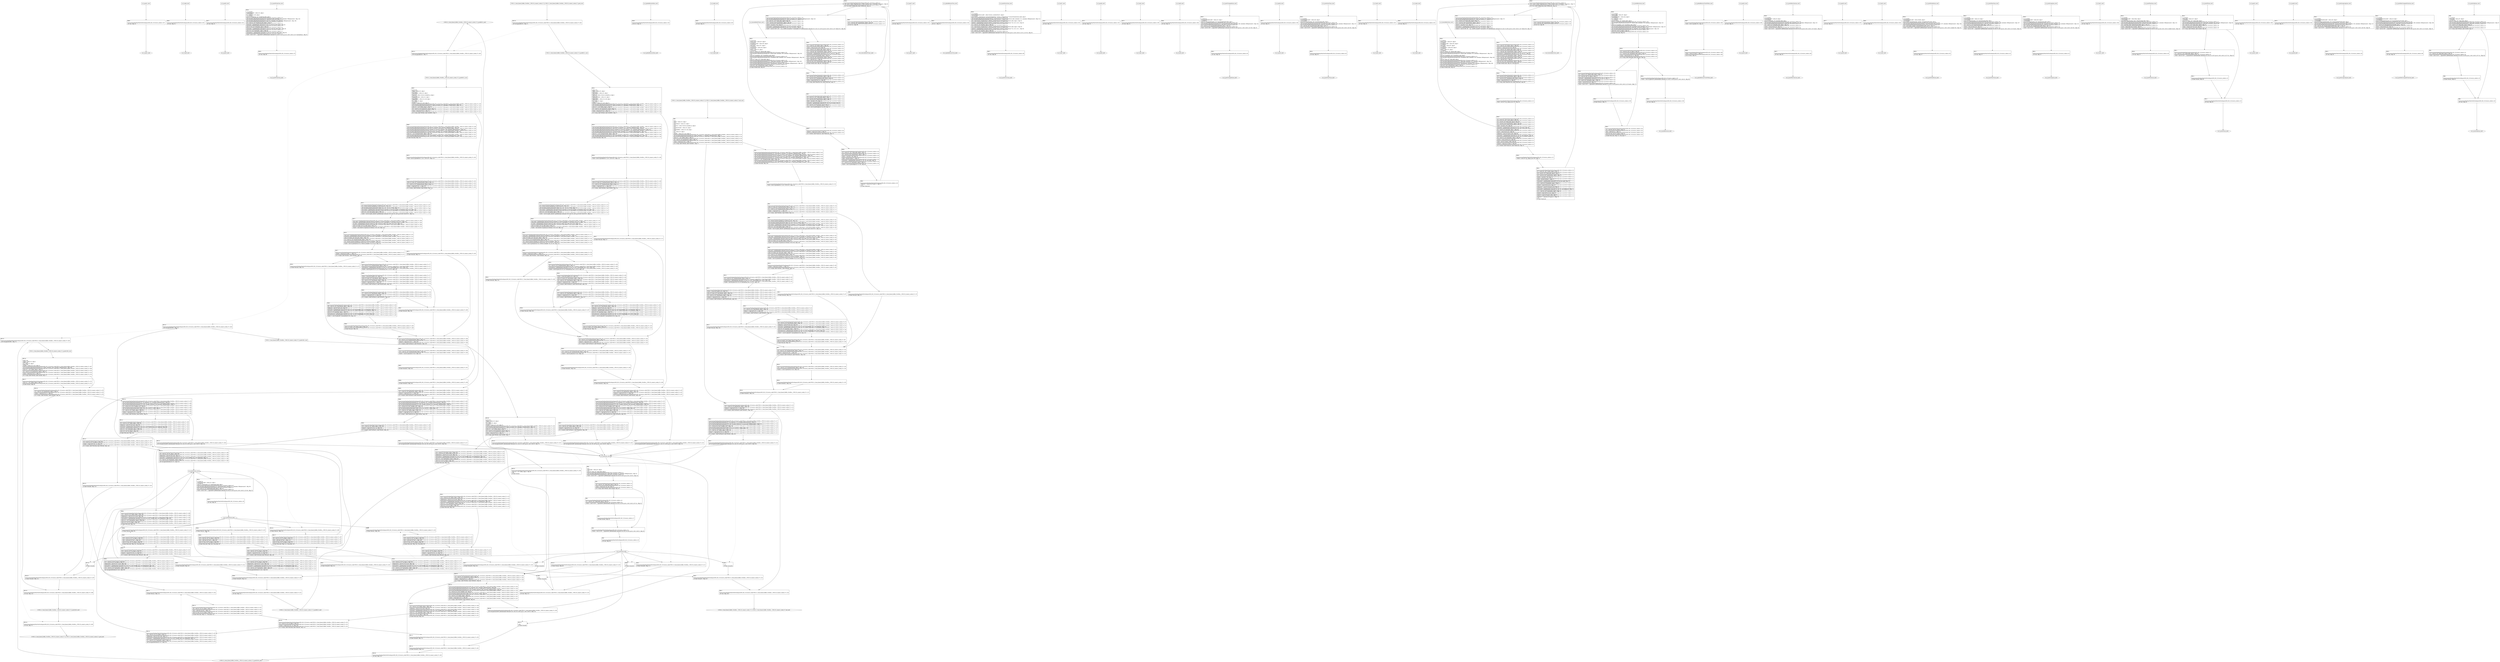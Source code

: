 digraph "icfg graph" {
BBio_ll_good1_end [label="{io_ll_good1_end}"];
BBio_ll_bad6_end [label="{io_ll_bad6_end}"];
BBio_ll_good5_end [label="{io_ll_good5_end}"];
BBio_ll_printWcharLine_end [label="{io_ll_printWcharLine_end}"];
BBCWE121_Stack_Based_Buffer_Overflow__CWE129_connect_socket_07_ll_goodB2G1_end [label="{CWE121_Stack_Based_Buffer_Overflow__CWE129_connect_socket_07_ll_goodB2G1_end}"];
BBio_ll_globalReturnsFalse_end [label="{io_ll_globalReturnsFalse_end}"];
BBio_ll_bad8_end [label="{io_ll_bad8_end}"];
BBio_ll_decodeHexWChars_end [label="{io_ll_decodeHexWChars_end}"];
BBio_ll_good7_end [label="{io_ll_good7_end}"];
BBio_ll_globalReturnsTrue_end [label="{io_ll_globalReturnsTrue_end}"];
BBio_ll_printStructLine_end [label="{io_ll_printStructLine_end}"];
BBio_ll_bad7_end [label="{io_ll_bad7_end}"];
BBio_ll_good6_end [label="{io_ll_good6_end}"];
BBio_ll_bad2_end [label="{io_ll_bad2_end}"];
BBio_ll_bad9_end [label="{io_ll_bad9_end}"];
BBio_ll_printUnsignedLine_end [label="{io_ll_printUnsignedLine_end}"];
BBio_ll_good4_end [label="{io_ll_good4_end}"];
BBio_ll_printSizeTLine_end [label="{io_ll_printSizeTLine_end}"];
BBio_ll_bad5_end [label="{io_ll_bad5_end}"];
BBio_ll_printLine_end [label="{io_ll_printLine_end}"];
BBio_ll_bad4_end [label="{io_ll_bad4_end}"];
BBio_ll_decodeHexChars_end [label="{io_ll_decodeHexChars_end}"];
BBio_ll_printBytesLine_end [label="{io_ll_printBytesLine_end}"];
BBio_ll_globalReturnsTrueOrFalse_end [label="{io_ll_globalReturnsTrueOrFalse_end}"];
BBio_ll_good3_end [label="{io_ll_good3_end}"];
BBCWE121_Stack_Based_Buffer_Overflow__CWE129_connect_socket_07_ll_CWE121_Stack_Based_Buffer_Overflow__CWE129_connect_socket_07_bad_end [label="{CWE121_Stack_Based_Buffer_Overflow__CWE129_connect_socket_07_ll_CWE121_Stack_Based_Buffer_Overflow__CWE129_connect_socket_07_bad_end}"];
BBio_ll_printHexCharLine_end [label="{io_ll_printHexCharLine_end}"];
BBio_ll_good9_end [label="{io_ll_good9_end}"];
BBio_ll_bad3_end [label="{io_ll_bad3_end}"];
BBio_ll_printDoubleLine_end [label="{io_ll_printDoubleLine_end}"];
BBio_ll_printShortLine_end [label="{io_ll_printShortLine_end}"];
BBio_ll_printLongLine_end [label="{io_ll_printLongLine_end}"];
BBio_ll_bad1_end [label="{io_ll_bad1_end}"];
BBCWE121_Stack_Based_Buffer_Overflow__CWE129_connect_socket_07_ll_CWE121_Stack_Based_Buffer_Overflow__CWE129_connect_socket_07_good_end [label="{CWE121_Stack_Based_Buffer_Overflow__CWE129_connect_socket_07_ll_CWE121_Stack_Based_Buffer_Overflow__CWE129_connect_socket_07_good_end}"];
BBio_ll_printFloatLine_end [label="{io_ll_printFloatLine_end}"];
BBCWE121_Stack_Based_Buffer_Overflow__CWE129_connect_socket_07_ll_goodB2G2_end [label="{CWE121_Stack_Based_Buffer_Overflow__CWE129_connect_socket_07_ll_goodB2G2_end}"];
BBio_ll_printWLine_end [label="{io_ll_printWLine_end}"];
BBio_ll_good2_end [label="{io_ll_good2_end}"];
BBio_ll_printIntLine_end [label="{io_ll_printIntLine_end}"];
BBCWE121_Stack_Based_Buffer_Overflow__CWE129_connect_socket_07_ll_goodG2B1_end [label="{CWE121_Stack_Based_Buffer_Overflow__CWE129_connect_socket_07_ll_goodG2B1_end}"];
BBio_ll_good8_end [label="{io_ll_good8_end}"];
BBio_ll_printLongLongLine_end [label="{io_ll_printLongLongLine_end}"];
BBio_ll_printHexUnsignedCharLine_end [label="{io_ll_printHexUnsignedCharLine_end}"];
BBio_ll_printSinkLine_end [label="{io_ll_printSinkLine_end}"];
BBCWE121_Stack_Based_Buffer_Overflow__CWE129_connect_socket_07_ll_goodG2B2_end [label="{CWE121_Stack_Based_Buffer_Overflow__CWE129_connect_socket_07_ll_goodG2B2_end}"];
BBio_ll_good1_start [label="{io_ll_good1_start}", shape=record];
io_ll_good1BB69 [label="{BB69:\l\l/home/raoxue/Desktop/MemVerif/workspace/000_062_522/source_code/io.c:187\l
  ret void, !dbg !52\l
}", shape=record];
BBio_ll_bad6_start [label="{io_ll_bad6_start}", shape=record];
io_ll_bad6BB83 [label="{BB83:\l\l/home/raoxue/Desktop/MemVerif/workspace/000_062_522/source_code/io.c:203\l
  ret void, !dbg !52\l
}", shape=record];
BBio_ll_good5_start [label="{io_ll_good5_start}", shape=record];
io_ll_good5BB73 [label="{BB73:\l\l/home/raoxue/Desktop/MemVerif/workspace/000_062_522/source_code/io.c:191\l
  ret void, !dbg !52\l
}", shape=record];
BBio_ll_printWcharLine_start [label="{io_ll_printWcharLine_start}", shape=record];
io_ll_printWcharLineBB28 [label="{BB28:\l\l/:2741594880\l
  %wideChar.addr = alloca i32, align 4\l
/:2741594880\l
  %s = alloca [2 x i32], align 4\l
/:2741594880\l
  store i32 %wideChar, i32* %wideChar.addr, align 4\l
/home/raoxue/Desktop/MemVerif/workspace/000_062_522/source_code/io.c:70\l
  call void @llvm.dbg.declare(metadata i32* %wideChar.addr, metadata !162, metadata !DIExpression()), !dbg !163\l
/home/raoxue/Desktop/MemVerif/workspace/000_062_522/source_code/io.c:74\l
  call void @llvm.dbg.declare(metadata [2 x i32]* %s, metadata !164, metadata !DIExpression()), !dbg !168\l
/home/raoxue/Desktop/MemVerif/workspace/000_062_522/source_code/io.c:75\l
  %0 = load i32, i32* %wideChar.addr, align 4, !dbg !61\l
/home/raoxue/Desktop/MemVerif/workspace/000_062_522/source_code/io.c:75\l
  %arrayidx = getelementptr inbounds [2 x i32], [2 x i32]* %s, i64 0, i64 0, !dbg !62\l
/home/raoxue/Desktop/MemVerif/workspace/000_062_522/source_code/io.c:75\l
  store i32 %0, i32* %arrayidx, align 4, !dbg !63\l
/home/raoxue/Desktop/MemVerif/workspace/000_062_522/source_code/io.c:76\l
  %arrayidx1 = getelementptr inbounds [2 x i32], [2 x i32]* %s, i64 0, i64 1, !dbg !64\l
/home/raoxue/Desktop/MemVerif/workspace/000_062_522/source_code/io.c:76\l
  store i32 0, i32* %arrayidx1, align 4, !dbg !65\l
/home/raoxue/Desktop/MemVerif/workspace/000_062_522/source_code/io.c:77\l
  %arraydecay = getelementptr inbounds [2 x i32], [2 x i32]* %s, i64 0, i64 0, !dbg !66\l
/home/raoxue/Desktop/MemVerif/workspace/000_062_522/source_code/io.c:77\l
  %call = call i32 (i8*, ...) @printf(i8* getelementptr inbounds ([5 x i8], [5 x i8]* @.str.10, i64 0, i64 0), i32* %arraydecay), !dbg !67\l
}", shape=record];
io_ll_printWcharLineBB28 [label="{BB28:\l\l/:2741594880\l
  %wideChar.addr = alloca i32, align 4\l
/:2741594880\l
  %s = alloca [2 x i32], align 4\l
/:2741594880\l
  store i32 %wideChar, i32* %wideChar.addr, align 4\l
/home/raoxue/Desktop/MemVerif/workspace/000_062_522/source_code/io.c:70\l
  call void @llvm.dbg.declare(metadata i32* %wideChar.addr, metadata !162, metadata !DIExpression()), !dbg !163\l
/home/raoxue/Desktop/MemVerif/workspace/000_062_522/source_code/io.c:74\l
  call void @llvm.dbg.declare(metadata [2 x i32]* %s, metadata !164, metadata !DIExpression()), !dbg !168\l
/home/raoxue/Desktop/MemVerif/workspace/000_062_522/source_code/io.c:75\l
  %0 = load i32, i32* %wideChar.addr, align 4, !dbg !61\l
/home/raoxue/Desktop/MemVerif/workspace/000_062_522/source_code/io.c:75\l
  %arrayidx = getelementptr inbounds [2 x i32], [2 x i32]* %s, i64 0, i64 0, !dbg !62\l
/home/raoxue/Desktop/MemVerif/workspace/000_062_522/source_code/io.c:75\l
  store i32 %0, i32* %arrayidx, align 4, !dbg !63\l
/home/raoxue/Desktop/MemVerif/workspace/000_062_522/source_code/io.c:76\l
  %arrayidx1 = getelementptr inbounds [2 x i32], [2 x i32]* %s, i64 0, i64 1, !dbg !64\l
/home/raoxue/Desktop/MemVerif/workspace/000_062_522/source_code/io.c:76\l
  store i32 0, i32* %arrayidx1, align 4, !dbg !65\l
/home/raoxue/Desktop/MemVerif/workspace/000_062_522/source_code/io.c:77\l
  %arraydecay = getelementptr inbounds [2 x i32], [2 x i32]* %s, i64 0, i64 0, !dbg !66\l
/home/raoxue/Desktop/MemVerif/workspace/000_062_522/source_code/io.c:77\l
  %call = call i32 (i8*, ...) @printf(i8* getelementptr inbounds ([5 x i8], [5 x i8]* @.str.10, i64 0, i64 0), i32* %arraydecay), !dbg !67\l
}", shape=record];
io_ll_printWcharLineBB29 [label="{BB29:\l\l/home/raoxue/Desktop/MemVerif/workspace/000_062_522/source_code/io.c:78\l
  ret void, !dbg !68\l
}", shape=record];
BBCWE121_Stack_Based_Buffer_Overflow__CWE129_connect_socket_07_ll_goodB2G1_start [label="{CWE121_Stack_Based_Buffer_Overflow__CWE129_connect_socket_07_ll_goodB2G1_start}", shape=record];
CWE121_Stack_Based_Buffer_Overflow__CWE129_connect_socket_07_ll_goodB2G1BB32 [label="{BB32:\l\l/:98641760\l
  %data = alloca i32, align 4\l
/:98641760\l
  %recvResult = alloca i32, align 4\l
/:98641760\l
  %service = alloca %struct.sockaddr_in, align 4\l
/:98641760\l
  %connectSocket = alloca i32, align 4\l
/:98641760\l
  %inputBuffer = alloca [14 x i8], align 1\l
/:98641760\l
  %i = alloca i32, align 4\l
/:98641760\l
  %buffer = alloca [10 x i32], align 16\l
/home/raoxue/Desktop/MemVerif/workspace/000_062_522/source_code/CWE121_Stack_Based_Buffer_Overflow__CWE129_connect_socket_07.c:145\l
  call void @llvm.dbg.declare(metadata i32* %data, metadata !210, metadata !DIExpression()), !dbg !211\l
/home/raoxue/Desktop/MemVerif/workspace/000_062_522/source_code/CWE121_Stack_Based_Buffer_Overflow__CWE129_connect_socket_07.c:147\l
  store i32 -1, i32* %data, align 4, !dbg !73\l
/home/raoxue/Desktop/MemVerif/workspace/000_062_522/source_code/CWE121_Stack_Based_Buffer_Overflow__CWE129_connect_socket_07.c:148\l
  %0 = load i32, i32* @staticFive, align 4, !dbg !74\l
/home/raoxue/Desktop/MemVerif/workspace/000_062_522/source_code/CWE121_Stack_Based_Buffer_Overflow__CWE129_connect_socket_07.c:148\l
  %cmp = icmp eq i32 %0, 5, !dbg !76\l
/home/raoxue/Desktop/MemVerif/workspace/000_062_522/source_code/CWE121_Stack_Based_Buffer_Overflow__CWE129_connect_socket_07.c:148\l
  br i1 %cmp, label %if.then, label %if.end23, !dbg !77\l
}", shape=record];
CWE121_Stack_Based_Buffer_Overflow__CWE129_connect_socket_07_ll_goodB2G1BB33 [label="{BB33:\l\l/home/raoxue/Desktop/MemVerif/workspace/000_062_522/source_code/CWE121_Stack_Based_Buffer_Overflow__CWE129_connect_socket_07.c:155\l
  call void @llvm.dbg.declare(metadata i32* %recvResult, metadata !217, metadata !DIExpression()), !dbg !220\l
/home/raoxue/Desktop/MemVerif/workspace/000_062_522/source_code/CWE121_Stack_Based_Buffer_Overflow__CWE129_connect_socket_07.c:156\l
  call void @llvm.dbg.declare(metadata %struct.sockaddr_in* %service, metadata !221, metadata !DIExpression()), !dbg !222\l
/home/raoxue/Desktop/MemVerif/workspace/000_062_522/source_code/CWE121_Stack_Based_Buffer_Overflow__CWE129_connect_socket_07.c:157\l
  call void @llvm.dbg.declare(metadata i32* %connectSocket, metadata !223, metadata !DIExpression()), !dbg !224\l
/home/raoxue/Desktop/MemVerif/workspace/000_062_522/source_code/CWE121_Stack_Based_Buffer_Overflow__CWE129_connect_socket_07.c:157\l
  store i32 -1, i32* %connectSocket, align 4, !dbg !106\l
/home/raoxue/Desktop/MemVerif/workspace/000_062_522/source_code/CWE121_Stack_Based_Buffer_Overflow__CWE129_connect_socket_07.c:158\l
  call void @llvm.dbg.declare(metadata [14 x i8]* %inputBuffer, metadata !225, metadata !DIExpression()), !dbg !226\l
/home/raoxue/Desktop/MemVerif/workspace/000_062_522/source_code/CWE121_Stack_Based_Buffer_Overflow__CWE129_connect_socket_07.c:159\l
  br label %do.body, !dbg !109\l
}", shape=record];
CWE121_Stack_Based_Buffer_Overflow__CWE129_connect_socket_07_ll_goodB2G1BB35 [label="{BB35:\l\l/home/raoxue/Desktop/MemVerif/workspace/000_062_522/source_code/CWE121_Stack_Based_Buffer_Overflow__CWE129_connect_socket_07.c:169\l
  %call = call i32 @socket(i32 2, i32 1, i32 6) #7, !dbg !110\l
}", shape=record];
CWE121_Stack_Based_Buffer_Overflow__CWE129_connect_socket_07_ll_goodB2G1BB35 [label="{BB35:\l\l/home/raoxue/Desktop/MemVerif/workspace/000_062_522/source_code/CWE121_Stack_Based_Buffer_Overflow__CWE129_connect_socket_07.c:169\l
  %call = call i32 @socket(i32 2, i32 1, i32 6) #7, !dbg !110\l
}", shape=record];
CWE121_Stack_Based_Buffer_Overflow__CWE129_connect_socket_07_ll_goodB2G1BB36 [label="{BB36:\l\l/home/raoxue/Desktop/MemVerif/workspace/000_062_522/source_code/CWE121_Stack_Based_Buffer_Overflow__CWE129_connect_socket_07.c:169\l
  store i32 %call, i32* %connectSocket, align 4, !dbg !112\l
/home/raoxue/Desktop/MemVerif/workspace/000_062_522/source_code/CWE121_Stack_Based_Buffer_Overflow__CWE129_connect_socket_07.c:170\l
  %1 = load i32, i32* %connectSocket, align 4, !dbg !113\l
/home/raoxue/Desktop/MemVerif/workspace/000_062_522/source_code/CWE121_Stack_Based_Buffer_Overflow__CWE129_connect_socket_07.c:170\l
  %cmp1 = icmp eq i32 %1, -1, !dbg !115\l
/home/raoxue/Desktop/MemVerif/workspace/000_062_522/source_code/CWE121_Stack_Based_Buffer_Overflow__CWE129_connect_socket_07.c:170\l
  br i1 %cmp1, label %if.then2, label %if.end, !dbg !116\l
}", shape=record];
CWE121_Stack_Based_Buffer_Overflow__CWE129_connect_socket_07_ll_goodB2G1BB37 [label="{BB37:\l\l/home/raoxue/Desktop/MemVerif/workspace/000_062_522/source_code/CWE121_Stack_Based_Buffer_Overflow__CWE129_connect_socket_07.c:172\l
  br label %do.end, !dbg !117\l
}", shape=record];
CWE121_Stack_Based_Buffer_Overflow__CWE129_connect_socket_07_ll_goodB2G1BB38 [label="{BB38:\l\l/home/raoxue/Desktop/MemVerif/workspace/000_062_522/source_code/CWE121_Stack_Based_Buffer_Overflow__CWE129_connect_socket_07.c:174\l
  %2 = bitcast %struct.sockaddr_in* %service to i8*, !dbg !119\l
/home/raoxue/Desktop/MemVerif/workspace/000_062_522/source_code/CWE121_Stack_Based_Buffer_Overflow__CWE129_connect_socket_07.c:174\l
  call void @llvm.memset.p0i8.i64(i8* align 4 %2, i8 0, i64 16, i1 false), !dbg !119\l
/home/raoxue/Desktop/MemVerif/workspace/000_062_522/source_code/CWE121_Stack_Based_Buffer_Overflow__CWE129_connect_socket_07.c:175\l
  %sin_family = getelementptr inbounds %struct.sockaddr_in, %struct.sockaddr_in* %service, i32 0, i32 0, !dbg !120\l
/home/raoxue/Desktop/MemVerif/workspace/000_062_522/source_code/CWE121_Stack_Based_Buffer_Overflow__CWE129_connect_socket_07.c:175\l
  store i16 2, i16* %sin_family, align 4, !dbg !121\l
/home/raoxue/Desktop/MemVerif/workspace/000_062_522/source_code/CWE121_Stack_Based_Buffer_Overflow__CWE129_connect_socket_07.c:176\l
  %call3 = call i32 @inet_addr(i8* getelementptr inbounds ([10 x i8], [10 x i8]* @.str, i64 0, i64 0)) #7, !dbg !122\l
}", shape=record];
CWE121_Stack_Based_Buffer_Overflow__CWE129_connect_socket_07_ll_goodB2G1BB38 [label="{BB38:\l\l/home/raoxue/Desktop/MemVerif/workspace/000_062_522/source_code/CWE121_Stack_Based_Buffer_Overflow__CWE129_connect_socket_07.c:174\l
  %2 = bitcast %struct.sockaddr_in* %service to i8*, !dbg !119\l
/home/raoxue/Desktop/MemVerif/workspace/000_062_522/source_code/CWE121_Stack_Based_Buffer_Overflow__CWE129_connect_socket_07.c:174\l
  call void @llvm.memset.p0i8.i64(i8* align 4 %2, i8 0, i64 16, i1 false), !dbg !119\l
/home/raoxue/Desktop/MemVerif/workspace/000_062_522/source_code/CWE121_Stack_Based_Buffer_Overflow__CWE129_connect_socket_07.c:175\l
  %sin_family = getelementptr inbounds %struct.sockaddr_in, %struct.sockaddr_in* %service, i32 0, i32 0, !dbg !120\l
/home/raoxue/Desktop/MemVerif/workspace/000_062_522/source_code/CWE121_Stack_Based_Buffer_Overflow__CWE129_connect_socket_07.c:175\l
  store i16 2, i16* %sin_family, align 4, !dbg !121\l
/home/raoxue/Desktop/MemVerif/workspace/000_062_522/source_code/CWE121_Stack_Based_Buffer_Overflow__CWE129_connect_socket_07.c:176\l
  %call3 = call i32 @inet_addr(i8* getelementptr inbounds ([10 x i8], [10 x i8]* @.str, i64 0, i64 0)) #7, !dbg !122\l
}", shape=record];
CWE121_Stack_Based_Buffer_Overflow__CWE129_connect_socket_07_ll_goodB2G1BB40 [label="{BB40:\l\l/home/raoxue/Desktop/MemVerif/workspace/000_062_522/source_code/CWE121_Stack_Based_Buffer_Overflow__CWE129_connect_socket_07.c:176\l
  %sin_addr = getelementptr inbounds %struct.sockaddr_in, %struct.sockaddr_in* %service, i32 0, i32 2, !dbg !123\l
/home/raoxue/Desktop/MemVerif/workspace/000_062_522/source_code/CWE121_Stack_Based_Buffer_Overflow__CWE129_connect_socket_07.c:176\l
  %s_addr = getelementptr inbounds %struct.in_addr, %struct.in_addr* %sin_addr, i32 0, i32 0, !dbg !124\l
/home/raoxue/Desktop/MemVerif/workspace/000_062_522/source_code/CWE121_Stack_Based_Buffer_Overflow__CWE129_connect_socket_07.c:176\l
  store i32 %call3, i32* %s_addr, align 4, !dbg !125\l
/home/raoxue/Desktop/MemVerif/workspace/000_062_522/source_code/CWE121_Stack_Based_Buffer_Overflow__CWE129_connect_socket_07.c:177\l
  %call4 = call zeroext i16 @htons(i16 zeroext 27015) #8, !dbg !126\l
}", shape=record];
CWE121_Stack_Based_Buffer_Overflow__CWE129_connect_socket_07_ll_goodB2G1BB40 [label="{BB40:\l\l/home/raoxue/Desktop/MemVerif/workspace/000_062_522/source_code/CWE121_Stack_Based_Buffer_Overflow__CWE129_connect_socket_07.c:176\l
  %sin_addr = getelementptr inbounds %struct.sockaddr_in, %struct.sockaddr_in* %service, i32 0, i32 2, !dbg !123\l
/home/raoxue/Desktop/MemVerif/workspace/000_062_522/source_code/CWE121_Stack_Based_Buffer_Overflow__CWE129_connect_socket_07.c:176\l
  %s_addr = getelementptr inbounds %struct.in_addr, %struct.in_addr* %sin_addr, i32 0, i32 0, !dbg !124\l
/home/raoxue/Desktop/MemVerif/workspace/000_062_522/source_code/CWE121_Stack_Based_Buffer_Overflow__CWE129_connect_socket_07.c:176\l
  store i32 %call3, i32* %s_addr, align 4, !dbg !125\l
/home/raoxue/Desktop/MemVerif/workspace/000_062_522/source_code/CWE121_Stack_Based_Buffer_Overflow__CWE129_connect_socket_07.c:177\l
  %call4 = call zeroext i16 @htons(i16 zeroext 27015) #8, !dbg !126\l
}", shape=record];
CWE121_Stack_Based_Buffer_Overflow__CWE129_connect_socket_07_ll_goodB2G1BB41 [label="{BB41:\l\l/home/raoxue/Desktop/MemVerif/workspace/000_062_522/source_code/CWE121_Stack_Based_Buffer_Overflow__CWE129_connect_socket_07.c:177\l
  %sin_port = getelementptr inbounds %struct.sockaddr_in, %struct.sockaddr_in* %service, i32 0, i32 1, !dbg !127\l
/home/raoxue/Desktop/MemVerif/workspace/000_062_522/source_code/CWE121_Stack_Based_Buffer_Overflow__CWE129_connect_socket_07.c:177\l
  store i16 %call4, i16* %sin_port, align 2, !dbg !128\l
/home/raoxue/Desktop/MemVerif/workspace/000_062_522/source_code/CWE121_Stack_Based_Buffer_Overflow__CWE129_connect_socket_07.c:178\l
  %3 = load i32, i32* %connectSocket, align 4, !dbg !129\l
/home/raoxue/Desktop/MemVerif/workspace/000_062_522/source_code/CWE121_Stack_Based_Buffer_Overflow__CWE129_connect_socket_07.c:178\l
  %4 = bitcast %struct.sockaddr_in* %service to %struct.sockaddr*, !dbg !131\l
/home/raoxue/Desktop/MemVerif/workspace/000_062_522/source_code/CWE121_Stack_Based_Buffer_Overflow__CWE129_connect_socket_07.c:178\l
  %call5 = call i32 @connect(i32 %3, %struct.sockaddr* %4, i32 16), !dbg !132\l
}", shape=record];
CWE121_Stack_Based_Buffer_Overflow__CWE129_connect_socket_07_ll_goodB2G1BB41 [label="{BB41:\l\l/home/raoxue/Desktop/MemVerif/workspace/000_062_522/source_code/CWE121_Stack_Based_Buffer_Overflow__CWE129_connect_socket_07.c:177\l
  %sin_port = getelementptr inbounds %struct.sockaddr_in, %struct.sockaddr_in* %service, i32 0, i32 1, !dbg !127\l
/home/raoxue/Desktop/MemVerif/workspace/000_062_522/source_code/CWE121_Stack_Based_Buffer_Overflow__CWE129_connect_socket_07.c:177\l
  store i16 %call4, i16* %sin_port, align 2, !dbg !128\l
/home/raoxue/Desktop/MemVerif/workspace/000_062_522/source_code/CWE121_Stack_Based_Buffer_Overflow__CWE129_connect_socket_07.c:178\l
  %3 = load i32, i32* %connectSocket, align 4, !dbg !129\l
/home/raoxue/Desktop/MemVerif/workspace/000_062_522/source_code/CWE121_Stack_Based_Buffer_Overflow__CWE129_connect_socket_07.c:178\l
  %4 = bitcast %struct.sockaddr_in* %service to %struct.sockaddr*, !dbg !131\l
/home/raoxue/Desktop/MemVerif/workspace/000_062_522/source_code/CWE121_Stack_Based_Buffer_Overflow__CWE129_connect_socket_07.c:178\l
  %call5 = call i32 @connect(i32 %3, %struct.sockaddr* %4, i32 16), !dbg !132\l
}", shape=record];
CWE121_Stack_Based_Buffer_Overflow__CWE129_connect_socket_07_ll_goodB2G1BB42 [label="{BB42:\l\l/home/raoxue/Desktop/MemVerif/workspace/000_062_522/source_code/CWE121_Stack_Based_Buffer_Overflow__CWE129_connect_socket_07.c:178\l
  %cmp6 = icmp eq i32 %call5, -1, !dbg !133\l
/home/raoxue/Desktop/MemVerif/workspace/000_062_522/source_code/CWE121_Stack_Based_Buffer_Overflow__CWE129_connect_socket_07.c:178\l
  br i1 %cmp6, label %if.then7, label %if.end8, !dbg !134\l
}", shape=record];
CWE121_Stack_Based_Buffer_Overflow__CWE129_connect_socket_07_ll_goodB2G1BB43 [label="{BB43:\l\l/home/raoxue/Desktop/MemVerif/workspace/000_062_522/source_code/CWE121_Stack_Based_Buffer_Overflow__CWE129_connect_socket_07.c:180\l
  br label %do.end, !dbg !135\l
}", shape=record];
CWE121_Stack_Based_Buffer_Overflow__CWE129_connect_socket_07_ll_goodB2G1BB44 [label="{BB44:\l\l/home/raoxue/Desktop/MemVerif/workspace/000_062_522/source_code/CWE121_Stack_Based_Buffer_Overflow__CWE129_connect_socket_07.c:184\l
  %5 = load i32, i32* %connectSocket, align 4, !dbg !137\l
/home/raoxue/Desktop/MemVerif/workspace/000_062_522/source_code/CWE121_Stack_Based_Buffer_Overflow__CWE129_connect_socket_07.c:184\l
  %arraydecay = getelementptr inbounds [14 x i8], [14 x i8]* %inputBuffer, i64 0, i64 0, !dbg !138\l
/home/raoxue/Desktop/MemVerif/workspace/000_062_522/source_code/CWE121_Stack_Based_Buffer_Overflow__CWE129_connect_socket_07.c:184\l
  %call9 = call i64 @recv(i32 %5, i8* %arraydecay, i64 13, i32 0), !dbg !139\l
}", shape=record];
CWE121_Stack_Based_Buffer_Overflow__CWE129_connect_socket_07_ll_goodB2G1BB44 [label="{BB44:\l\l/home/raoxue/Desktop/MemVerif/workspace/000_062_522/source_code/CWE121_Stack_Based_Buffer_Overflow__CWE129_connect_socket_07.c:184\l
  %5 = load i32, i32* %connectSocket, align 4, !dbg !137\l
/home/raoxue/Desktop/MemVerif/workspace/000_062_522/source_code/CWE121_Stack_Based_Buffer_Overflow__CWE129_connect_socket_07.c:184\l
  %arraydecay = getelementptr inbounds [14 x i8], [14 x i8]* %inputBuffer, i64 0, i64 0, !dbg !138\l
/home/raoxue/Desktop/MemVerif/workspace/000_062_522/source_code/CWE121_Stack_Based_Buffer_Overflow__CWE129_connect_socket_07.c:184\l
  %call9 = call i64 @recv(i32 %5, i8* %arraydecay, i64 13, i32 0), !dbg !139\l
}", shape=record];
CWE121_Stack_Based_Buffer_Overflow__CWE129_connect_socket_07_ll_goodB2G1BB45 [label="{BB45:\l\l/home/raoxue/Desktop/MemVerif/workspace/000_062_522/source_code/CWE121_Stack_Based_Buffer_Overflow__CWE129_connect_socket_07.c:184\l
  %conv = trunc i64 %call9 to i32, !dbg !139\l
/home/raoxue/Desktop/MemVerif/workspace/000_062_522/source_code/CWE121_Stack_Based_Buffer_Overflow__CWE129_connect_socket_07.c:184\l
  store i32 %conv, i32* %recvResult, align 4, !dbg !140\l
/home/raoxue/Desktop/MemVerif/workspace/000_062_522/source_code/CWE121_Stack_Based_Buffer_Overflow__CWE129_connect_socket_07.c:185\l
  %6 = load i32, i32* %recvResult, align 4, !dbg !141\l
/home/raoxue/Desktop/MemVerif/workspace/000_062_522/source_code/CWE121_Stack_Based_Buffer_Overflow__CWE129_connect_socket_07.c:185\l
  %cmp10 = icmp eq i32 %6, -1, !dbg !143\l
/home/raoxue/Desktop/MemVerif/workspace/000_062_522/source_code/CWE121_Stack_Based_Buffer_Overflow__CWE129_connect_socket_07.c:185\l
  br i1 %cmp10, label %if.then14, label %lor.lhs.false, !dbg !144\l
}", shape=record];
CWE121_Stack_Based_Buffer_Overflow__CWE129_connect_socket_07_ll_goodB2G1BB47 [label="{BB47:\l\l/home/raoxue/Desktop/MemVerif/workspace/000_062_522/source_code/CWE121_Stack_Based_Buffer_Overflow__CWE129_connect_socket_07.c:185\l
  %7 = load i32, i32* %recvResult, align 4, !dbg !145\l
/home/raoxue/Desktop/MemVerif/workspace/000_062_522/source_code/CWE121_Stack_Based_Buffer_Overflow__CWE129_connect_socket_07.c:185\l
  %cmp12 = icmp eq i32 %7, 0, !dbg !146\l
/home/raoxue/Desktop/MemVerif/workspace/000_062_522/source_code/CWE121_Stack_Based_Buffer_Overflow__CWE129_connect_socket_07.c:185\l
  br i1 %cmp12, label %if.then14, label %if.end15, !dbg !147\l
}", shape=record];
CWE121_Stack_Based_Buffer_Overflow__CWE129_connect_socket_07_ll_goodB2G1BB46 [label="{BB46:\l\l/home/raoxue/Desktop/MemVerif/workspace/000_062_522/source_code/CWE121_Stack_Based_Buffer_Overflow__CWE129_connect_socket_07.c:187\l
  br label %do.end, !dbg !148\l
}", shape=record];
CWE121_Stack_Based_Buffer_Overflow__CWE129_connect_socket_07_ll_goodB2G1BB48 [label="{BB48:\l\l/home/raoxue/Desktop/MemVerif/workspace/000_062_522/source_code/CWE121_Stack_Based_Buffer_Overflow__CWE129_connect_socket_07.c:190\l
  %8 = load i32, i32* %recvResult, align 4, !dbg !150\l
/home/raoxue/Desktop/MemVerif/workspace/000_062_522/source_code/CWE121_Stack_Based_Buffer_Overflow__CWE129_connect_socket_07.c:190\l
  %idxprom = sext i32 %8 to i64, !dbg !151\l
/home/raoxue/Desktop/MemVerif/workspace/000_062_522/source_code/CWE121_Stack_Based_Buffer_Overflow__CWE129_connect_socket_07.c:190\l
  %arrayidx = getelementptr inbounds [14 x i8], [14 x i8]* %inputBuffer, i64 0, i64 %idxprom, !dbg !151\l
/home/raoxue/Desktop/MemVerif/workspace/000_062_522/source_code/CWE121_Stack_Based_Buffer_Overflow__CWE129_connect_socket_07.c:190\l
  store i8 0, i8* %arrayidx, align 1, !dbg !152\l
/home/raoxue/Desktop/MemVerif/workspace/000_062_522/source_code/CWE121_Stack_Based_Buffer_Overflow__CWE129_connect_socket_07.c:192\l
  %arraydecay16 = getelementptr inbounds [14 x i8], [14 x i8]* %inputBuffer, i64 0, i64 0, !dbg !153\l
/home/raoxue/Desktop/MemVerif/workspace/000_062_522/source_code/CWE121_Stack_Based_Buffer_Overflow__CWE129_connect_socket_07.c:192\l
  %call17 = call i32 @atoi(i8* %arraydecay16) #9, !dbg !154\l
}", shape=record];
CWE121_Stack_Based_Buffer_Overflow__CWE129_connect_socket_07_ll_goodB2G1BB48 [label="{BB48:\l\l/home/raoxue/Desktop/MemVerif/workspace/000_062_522/source_code/CWE121_Stack_Based_Buffer_Overflow__CWE129_connect_socket_07.c:190\l
  %8 = load i32, i32* %recvResult, align 4, !dbg !150\l
/home/raoxue/Desktop/MemVerif/workspace/000_062_522/source_code/CWE121_Stack_Based_Buffer_Overflow__CWE129_connect_socket_07.c:190\l
  %idxprom = sext i32 %8 to i64, !dbg !151\l
/home/raoxue/Desktop/MemVerif/workspace/000_062_522/source_code/CWE121_Stack_Based_Buffer_Overflow__CWE129_connect_socket_07.c:190\l
  %arrayidx = getelementptr inbounds [14 x i8], [14 x i8]* %inputBuffer, i64 0, i64 %idxprom, !dbg !151\l
/home/raoxue/Desktop/MemVerif/workspace/000_062_522/source_code/CWE121_Stack_Based_Buffer_Overflow__CWE129_connect_socket_07.c:190\l
  store i8 0, i8* %arrayidx, align 1, !dbg !152\l
/home/raoxue/Desktop/MemVerif/workspace/000_062_522/source_code/CWE121_Stack_Based_Buffer_Overflow__CWE129_connect_socket_07.c:192\l
  %arraydecay16 = getelementptr inbounds [14 x i8], [14 x i8]* %inputBuffer, i64 0, i64 0, !dbg !153\l
/home/raoxue/Desktop/MemVerif/workspace/000_062_522/source_code/CWE121_Stack_Based_Buffer_Overflow__CWE129_connect_socket_07.c:192\l
  %call17 = call i32 @atoi(i8* %arraydecay16) #9, !dbg !154\l
}", shape=record];
CWE121_Stack_Based_Buffer_Overflow__CWE129_connect_socket_07_ll_goodB2G1BB49 [label="{BB49:\l\l/home/raoxue/Desktop/MemVerif/workspace/000_062_522/source_code/CWE121_Stack_Based_Buffer_Overflow__CWE129_connect_socket_07.c:192\l
  store i32 %call17, i32* %data, align 4, !dbg !155\l
/home/raoxue/Desktop/MemVerif/workspace/000_062_522/source_code/CWE121_Stack_Based_Buffer_Overflow__CWE129_connect_socket_07.c:193\l
  br label %do.end, !dbg !156\l
}", shape=record];
CWE121_Stack_Based_Buffer_Overflow__CWE129_connect_socket_07_ll_goodB2G1BB39 [label="{BB39:\l\l/home/raoxue/Desktop/MemVerif/workspace/000_062_522/source_code/CWE121_Stack_Based_Buffer_Overflow__CWE129_connect_socket_07.c:195\l
  %9 = load i32, i32* %connectSocket, align 4, !dbg !157\l
/home/raoxue/Desktop/MemVerif/workspace/000_062_522/source_code/CWE121_Stack_Based_Buffer_Overflow__CWE129_connect_socket_07.c:195\l
  %cmp18 = icmp ne i32 %9, -1, !dbg !159\l
/home/raoxue/Desktop/MemVerif/workspace/000_062_522/source_code/CWE121_Stack_Based_Buffer_Overflow__CWE129_connect_socket_07.c:195\l
  br i1 %cmp18, label %if.then20, label %if.end22, !dbg !160\l
}", shape=record];
CWE121_Stack_Based_Buffer_Overflow__CWE129_connect_socket_07_ll_goodB2G1BB50 [label="{BB50:\l\l/home/raoxue/Desktop/MemVerif/workspace/000_062_522/source_code/CWE121_Stack_Based_Buffer_Overflow__CWE129_connect_socket_07.c:197\l
  %10 = load i32, i32* %connectSocket, align 4, !dbg !161\l
/home/raoxue/Desktop/MemVerif/workspace/000_062_522/source_code/CWE121_Stack_Based_Buffer_Overflow__CWE129_connect_socket_07.c:197\l
  %call21 = call i32 @close(i32 %10), !dbg !163\l
}", shape=record];
CWE121_Stack_Based_Buffer_Overflow__CWE129_connect_socket_07_ll_goodB2G1BB50 [label="{BB50:\l\l/home/raoxue/Desktop/MemVerif/workspace/000_062_522/source_code/CWE121_Stack_Based_Buffer_Overflow__CWE129_connect_socket_07.c:197\l
  %10 = load i32, i32* %connectSocket, align 4, !dbg !161\l
/home/raoxue/Desktop/MemVerif/workspace/000_062_522/source_code/CWE121_Stack_Based_Buffer_Overflow__CWE129_connect_socket_07.c:197\l
  %call21 = call i32 @close(i32 %10), !dbg !163\l
}", shape=record];
CWE121_Stack_Based_Buffer_Overflow__CWE129_connect_socket_07_ll_goodB2G1BB52 [label="{BB52:\l\l/home/raoxue/Desktop/MemVerif/workspace/000_062_522/source_code/CWE121_Stack_Based_Buffer_Overflow__CWE129_connect_socket_07.c:198\l
  br label %if.end22, !dbg !164\l
}", shape=record];
CWE121_Stack_Based_Buffer_Overflow__CWE129_connect_socket_07_ll_goodB2G1BB51 [label="{BB51:\l\l/home/raoxue/Desktop/MemVerif/workspace/000_062_522/source_code/CWE121_Stack_Based_Buffer_Overflow__CWE129_connect_socket_07.c:206\l
  br label %if.end23, !dbg !165\l
}", shape=record];
CWE121_Stack_Based_Buffer_Overflow__CWE129_connect_socket_07_ll_goodB2G1BB34 [label="{BB34:\l\l/home/raoxue/Desktop/MemVerif/workspace/000_062_522/source_code/CWE121_Stack_Based_Buffer_Overflow__CWE129_connect_socket_07.c:207\l
  %11 = load i32, i32* @staticFive, align 4, !dbg !166\l
/home/raoxue/Desktop/MemVerif/workspace/000_062_522/source_code/CWE121_Stack_Based_Buffer_Overflow__CWE129_connect_socket_07.c:207\l
  %cmp24 = icmp ne i32 %11, 5, !dbg !168\l
/home/raoxue/Desktop/MemVerif/workspace/000_062_522/source_code/CWE121_Stack_Based_Buffer_Overflow__CWE129_connect_socket_07.c:207\l
  br i1 %cmp24, label %if.then26, label %if.else, !dbg !169\l
}", shape=record];
CWE121_Stack_Based_Buffer_Overflow__CWE129_connect_socket_07_ll_goodB2G1BB53 [label="{BB53:\l\l/home/raoxue/Desktop/MemVerif/workspace/000_062_522/source_code/CWE121_Stack_Based_Buffer_Overflow__CWE129_connect_socket_07.c:210\l
  call void @printLine(i8* getelementptr inbounds ([21 x i8], [21 x i8]* @.str.2, i64 0, i64 0)), !dbg !170\l
}", shape=record];
CWE121_Stack_Based_Buffer_Overflow__CWE129_connect_socket_07_ll_goodB2G1BB53 [label="{BB53:\l\l/home/raoxue/Desktop/MemVerif/workspace/000_062_522/source_code/CWE121_Stack_Based_Buffer_Overflow__CWE129_connect_socket_07.c:210\l
  call void @printLine(i8* getelementptr inbounds ([21 x i8], [21 x i8]* @.str.2, i64 0, i64 0)), !dbg !170\l
}", shape=record];
CWE121_Stack_Based_Buffer_Overflow__CWE129_connect_socket_07_ll_goodB2G1BB55 [label="{BB55:\l\l/home/raoxue/Desktop/MemVerif/workspace/000_062_522/source_code/CWE121_Stack_Based_Buffer_Overflow__CWE129_connect_socket_07.c:211\l
  br label %if.end40, !dbg !172\l
}", shape=record];
CWE121_Stack_Based_Buffer_Overflow__CWE129_connect_socket_07_ll_goodB2G1BB54 [label="{BB54:\l\l/home/raoxue/Desktop/MemVerif/workspace/000_062_522/source_code/CWE121_Stack_Based_Buffer_Overflow__CWE129_connect_socket_07.c:215\l
  call void @llvm.dbg.declare(metadata i32* %i, metadata !291, metadata !DIExpression()), !dbg !294\l
/home/raoxue/Desktop/MemVerif/workspace/000_062_522/source_code/CWE121_Stack_Based_Buffer_Overflow__CWE129_connect_socket_07.c:216\l
  call void @llvm.dbg.declare(metadata [10 x i32]* %buffer, metadata !295, metadata !DIExpression()), !dbg !296\l
/home/raoxue/Desktop/MemVerif/workspace/000_062_522/source_code/CWE121_Stack_Based_Buffer_Overflow__CWE129_connect_socket_07.c:216\l
  %12 = bitcast [10 x i32]* %buffer to i8*, !dbg !181\l
/home/raoxue/Desktop/MemVerif/workspace/000_062_522/source_code/CWE121_Stack_Based_Buffer_Overflow__CWE129_connect_socket_07.c:216\l
  call void @llvm.memset.p0i8.i64(i8* align 16 %12, i8 0, i64 40, i1 false), !dbg !181\l
/home/raoxue/Desktop/MemVerif/workspace/000_062_522/source_code/CWE121_Stack_Based_Buffer_Overflow__CWE129_connect_socket_07.c:218\l
  %13 = load i32, i32* %data, align 4, !dbg !182\l
/home/raoxue/Desktop/MemVerif/workspace/000_062_522/source_code/CWE121_Stack_Based_Buffer_Overflow__CWE129_connect_socket_07.c:218\l
  %cmp27 = icmp sge i32 %13, 0, !dbg !184\l
/home/raoxue/Desktop/MemVerif/workspace/000_062_522/source_code/CWE121_Stack_Based_Buffer_Overflow__CWE129_connect_socket_07.c:218\l
  br i1 %cmp27, label %land.lhs.true, label %if.else38, !dbg !185\l
}", shape=record];
CWE121_Stack_Based_Buffer_Overflow__CWE129_connect_socket_07_ll_goodB2G1BB57 [label="{BB57:\l\l/home/raoxue/Desktop/MemVerif/workspace/000_062_522/source_code/CWE121_Stack_Based_Buffer_Overflow__CWE129_connect_socket_07.c:218\l
  %14 = load i32, i32* %data, align 4, !dbg !186\l
/home/raoxue/Desktop/MemVerif/workspace/000_062_522/source_code/CWE121_Stack_Based_Buffer_Overflow__CWE129_connect_socket_07.c:218\l
  %cmp29 = icmp slt i32 %14, 10, !dbg !187\l
/home/raoxue/Desktop/MemVerif/workspace/000_062_522/source_code/CWE121_Stack_Based_Buffer_Overflow__CWE129_connect_socket_07.c:218\l
  br i1 %cmp29, label %if.then31, label %if.else38, !dbg !188\l
}", shape=record];
CWE121_Stack_Based_Buffer_Overflow__CWE129_connect_socket_07_ll_goodB2G1BB59 [label="{BB59:\l\l/home/raoxue/Desktop/MemVerif/workspace/000_062_522/source_code/CWE121_Stack_Based_Buffer_Overflow__CWE129_connect_socket_07.c:220\l
  %15 = load i32, i32* %data, align 4, !dbg !189\l
/home/raoxue/Desktop/MemVerif/workspace/000_062_522/source_code/CWE121_Stack_Based_Buffer_Overflow__CWE129_connect_socket_07.c:220\l
  %idxprom32 = sext i32 %15 to i64, !dbg !191\l
/home/raoxue/Desktop/MemVerif/workspace/000_062_522/source_code/CWE121_Stack_Based_Buffer_Overflow__CWE129_connect_socket_07.c:220\l
  %arrayidx33 = getelementptr inbounds [10 x i32], [10 x i32]* %buffer, i64 0, i64 %idxprom32, !dbg !191\l
/home/raoxue/Desktop/MemVerif/workspace/000_062_522/source_code/CWE121_Stack_Based_Buffer_Overflow__CWE129_connect_socket_07.c:220\l
  store i32 1, i32* %arrayidx33, align 4, !dbg !192\l
/home/raoxue/Desktop/MemVerif/workspace/000_062_522/source_code/CWE121_Stack_Based_Buffer_Overflow__CWE129_connect_socket_07.c:222\l
  store i32 0, i32* %i, align 4, !dbg !193\l
/home/raoxue/Desktop/MemVerif/workspace/000_062_522/source_code/CWE121_Stack_Based_Buffer_Overflow__CWE129_connect_socket_07.c:222\l
  br label %for.cond, !dbg !195\l
}", shape=record];
CWE121_Stack_Based_Buffer_Overflow__CWE129_connect_socket_07_ll_goodB2G1BB60 [label="{BB60:\l\l/home/raoxue/Desktop/MemVerif/workspace/000_062_522/source_code/CWE121_Stack_Based_Buffer_Overflow__CWE129_connect_socket_07.c:222\l
  %16 = load i32, i32* %i, align 4, !dbg !196\l
/home/raoxue/Desktop/MemVerif/workspace/000_062_522/source_code/CWE121_Stack_Based_Buffer_Overflow__CWE129_connect_socket_07.c:222\l
  %cmp34 = icmp slt i32 %16, 10, !dbg !198\l
/home/raoxue/Desktop/MemVerif/workspace/000_062_522/source_code/CWE121_Stack_Based_Buffer_Overflow__CWE129_connect_socket_07.c:222\l
  br i1 %cmp34, label %for.body, label %for.end, !dbg !199\l
}", shape=record];
CWE121_Stack_Based_Buffer_Overflow__CWE129_connect_socket_07_ll_goodB2G1BB61 [label="{BB61:\l\l/home/raoxue/Desktop/MemVerif/workspace/000_062_522/source_code/CWE121_Stack_Based_Buffer_Overflow__CWE129_connect_socket_07.c:224\l
  %17 = load i32, i32* %i, align 4, !dbg !200\l
/home/raoxue/Desktop/MemVerif/workspace/000_062_522/source_code/CWE121_Stack_Based_Buffer_Overflow__CWE129_connect_socket_07.c:224\l
  %idxprom36 = sext i32 %17 to i64, !dbg !202\l
/home/raoxue/Desktop/MemVerif/workspace/000_062_522/source_code/CWE121_Stack_Based_Buffer_Overflow__CWE129_connect_socket_07.c:224\l
  %arrayidx37 = getelementptr inbounds [10 x i32], [10 x i32]* %buffer, i64 0, i64 %idxprom36, !dbg !202\l
/home/raoxue/Desktop/MemVerif/workspace/000_062_522/source_code/CWE121_Stack_Based_Buffer_Overflow__CWE129_connect_socket_07.c:224\l
  %18 = load i32, i32* %arrayidx37, align 4, !dbg !202\l
/home/raoxue/Desktop/MemVerif/workspace/000_062_522/source_code/CWE121_Stack_Based_Buffer_Overflow__CWE129_connect_socket_07.c:224\l
  call void @printIntLine(i32 %18), !dbg !203\l
}", shape=record];
CWE121_Stack_Based_Buffer_Overflow__CWE129_connect_socket_07_ll_goodB2G1BB61 [label="{BB61:\l\l/home/raoxue/Desktop/MemVerif/workspace/000_062_522/source_code/CWE121_Stack_Based_Buffer_Overflow__CWE129_connect_socket_07.c:224\l
  %17 = load i32, i32* %i, align 4, !dbg !200\l
/home/raoxue/Desktop/MemVerif/workspace/000_062_522/source_code/CWE121_Stack_Based_Buffer_Overflow__CWE129_connect_socket_07.c:224\l
  %idxprom36 = sext i32 %17 to i64, !dbg !202\l
/home/raoxue/Desktop/MemVerif/workspace/000_062_522/source_code/CWE121_Stack_Based_Buffer_Overflow__CWE129_connect_socket_07.c:224\l
  %arrayidx37 = getelementptr inbounds [10 x i32], [10 x i32]* %buffer, i64 0, i64 %idxprom36, !dbg !202\l
/home/raoxue/Desktop/MemVerif/workspace/000_062_522/source_code/CWE121_Stack_Based_Buffer_Overflow__CWE129_connect_socket_07.c:224\l
  %18 = load i32, i32* %arrayidx37, align 4, !dbg !202\l
/home/raoxue/Desktop/MemVerif/workspace/000_062_522/source_code/CWE121_Stack_Based_Buffer_Overflow__CWE129_connect_socket_07.c:224\l
  call void @printIntLine(i32 %18), !dbg !203\l
}", shape=record];
CWE121_Stack_Based_Buffer_Overflow__CWE129_connect_socket_07_ll_goodB2G1BB63 [label="{BB63:\l\l/home/raoxue/Desktop/MemVerif/workspace/000_062_522/source_code/CWE121_Stack_Based_Buffer_Overflow__CWE129_connect_socket_07.c:225\l
  br label %for.inc, !dbg !204\l
}", shape=record];
CWE121_Stack_Based_Buffer_Overflow__CWE129_connect_socket_07_ll_goodB2G1BB64 [label="{BB64:\l\l/home/raoxue/Desktop/MemVerif/workspace/000_062_522/source_code/CWE121_Stack_Based_Buffer_Overflow__CWE129_connect_socket_07.c:222\l
  %19 = load i32, i32* %i, align 4, !dbg !205\l
/home/raoxue/Desktop/MemVerif/workspace/000_062_522/source_code/CWE121_Stack_Based_Buffer_Overflow__CWE129_connect_socket_07.c:222\l
  %inc = add nsw i32 %19, 1, !dbg !205\l
/home/raoxue/Desktop/MemVerif/workspace/000_062_522/source_code/CWE121_Stack_Based_Buffer_Overflow__CWE129_connect_socket_07.c:222\l
  store i32 %inc, i32* %i, align 4, !dbg !205\l
/home/raoxue/Desktop/MemVerif/workspace/000_062_522/source_code/CWE121_Stack_Based_Buffer_Overflow__CWE129_connect_socket_07.c:222\l
  br label %for.cond, !dbg !206, !llvm.loop !207\l
}", shape=record];
CWE121_Stack_Based_Buffer_Overflow__CWE129_connect_socket_07_ll_goodB2G1BB62 [label="{BB62:\l\l/home/raoxue/Desktop/MemVerif/workspace/000_062_522/source_code/CWE121_Stack_Based_Buffer_Overflow__CWE129_connect_socket_07.c:226\l
  br label %if.end39, !dbg !210\l
}", shape=record];
CWE121_Stack_Based_Buffer_Overflow__CWE129_connect_socket_07_ll_goodB2G1BB58 [label="{BB58:\l\l/home/raoxue/Desktop/MemVerif/workspace/000_062_522/source_code/CWE121_Stack_Based_Buffer_Overflow__CWE129_connect_socket_07.c:229\l
  call void @printLine(i8* getelementptr inbounds ([36 x i8], [36 x i8]* @.str.3, i64 0, i64 0)), !dbg !211\l
}", shape=record];
CWE121_Stack_Based_Buffer_Overflow__CWE129_connect_socket_07_ll_goodB2G1BB58 [label="{BB58:\l\l/home/raoxue/Desktop/MemVerif/workspace/000_062_522/source_code/CWE121_Stack_Based_Buffer_Overflow__CWE129_connect_socket_07.c:229\l
  call void @printLine(i8* getelementptr inbounds ([36 x i8], [36 x i8]* @.str.3, i64 0, i64 0)), !dbg !211\l
}", shape=record];
CWE121_Stack_Based_Buffer_Overflow__CWE129_connect_socket_07_ll_goodB2G1BB66 [label="{BB66:\l\l/:229\l
  br label %if.end39\l
}", shape=record];
CWE121_Stack_Based_Buffer_Overflow__CWE129_connect_socket_07_ll_goodB2G1BB65 [label="{BB65:\l\l/:229\l
  br label %if.end40\l
}", shape=record];
CWE121_Stack_Based_Buffer_Overflow__CWE129_connect_socket_07_ll_goodB2G1BB56 [label="{BB56:\l\l/home/raoxue/Desktop/MemVerif/workspace/000_062_522/source_code/CWE121_Stack_Based_Buffer_Overflow__CWE129_connect_socket_07.c:233\l
  ret void, !dbg !213\l
}", shape=record];
BBio_ll_globalReturnsFalse_start [label="{io_ll_globalReturnsFalse_start}", shape=record];
io_ll_globalReturnsFalseBB66 [label="{BB66:\l\l/home/raoxue/Desktop/MemVerif/workspace/000_062_522/source_code/io.c:163\l
  ret i32 0, !dbg !52\l
}", shape=record];
BBio_ll_bad8_start [label="{io_ll_bad8_start}", shape=record];
io_ll_bad8BB85 [label="{BB85:\l\l/home/raoxue/Desktop/MemVerif/workspace/000_062_522/source_code/io.c:205\l
  ret void, !dbg !52\l
}", shape=record];
BBio_ll_decodeHexWChars_start [label="{io_ll_decodeHexWChars_start}", shape=record];
io_ll_decodeHexWCharsBB55 [label="{BB55:\l\l/:115333704\l
  %bytes.addr = alloca i8*, align 8\l
/:115333704\l
  %numBytes.addr = alloca i64, align 8\l
/:115333704\l
  %hex.addr = alloca i32*, align 8\l
/:115333704\l
  %numWritten = alloca i64, align 8\l
/:115333704\l
  %byte = alloca i32, align 4\l
/:115333704\l
  store i8* %bytes, i8** %bytes.addr, align 8\l
/home/raoxue/Desktop/MemVerif/workspace/000_062_522/source_code/io.c:135\l
  call void @llvm.dbg.declare(metadata i8** %bytes.addr, metadata !290, metadata !DIExpression()), !dbg !291\l
/:135\l
  store i64 %numBytes, i64* %numBytes.addr, align 8\l
/home/raoxue/Desktop/MemVerif/workspace/000_062_522/source_code/io.c:135\l
  call void @llvm.dbg.declare(metadata i64* %numBytes.addr, metadata !292, metadata !DIExpression()), !dbg !293\l
/:135\l
  store i32* %hex, i32** %hex.addr, align 8\l
/home/raoxue/Desktop/MemVerif/workspace/000_062_522/source_code/io.c:135\l
  call void @llvm.dbg.declare(metadata i32** %hex.addr, metadata !294, metadata !DIExpression()), !dbg !295\l
/home/raoxue/Desktop/MemVerif/workspace/000_062_522/source_code/io.c:137\l
  call void @llvm.dbg.declare(metadata i64* %numWritten, metadata !296, metadata !DIExpression()), !dbg !297\l
/home/raoxue/Desktop/MemVerif/workspace/000_062_522/source_code/io.c:137\l
  store i64 0, i64* %numWritten, align 8, !dbg !65\l
/home/raoxue/Desktop/MemVerif/workspace/000_062_522/source_code/io.c:143\l
  br label %while.cond, !dbg !66\l
}", shape=record];
io_ll_decodeHexWCharsBB56 [label="{BB56:\l\l/home/raoxue/Desktop/MemVerif/workspace/000_062_522/source_code/io.c:143\l
  %0 = load i64, i64* %numWritten, align 8, !dbg !67\l
/home/raoxue/Desktop/MemVerif/workspace/000_062_522/source_code/io.c:143\l
  %1 = load i64, i64* %numBytes.addr, align 8, !dbg !68\l
/home/raoxue/Desktop/MemVerif/workspace/000_062_522/source_code/io.c:143\l
  %cmp = icmp ult i64 %0, %1, !dbg !69\l
/home/raoxue/Desktop/MemVerif/workspace/000_062_522/source_code/io.c:143\l
  br i1 %cmp, label %land.lhs.true, label %land.end, !dbg !70\l
}", shape=record];
io_ll_decodeHexWCharsBB57 [label="{BB57:\l\l/home/raoxue/Desktop/MemVerif/workspace/000_062_522/source_code/io.c:143\l
  %2 = load i32*, i32** %hex.addr, align 8, !dbg !71\l
/home/raoxue/Desktop/MemVerif/workspace/000_062_522/source_code/io.c:143\l
  %3 = load i64, i64* %numWritten, align 8, !dbg !72\l
/home/raoxue/Desktop/MemVerif/workspace/000_062_522/source_code/io.c:143\l
  %mul = mul i64 2, %3, !dbg !73\l
/home/raoxue/Desktop/MemVerif/workspace/000_062_522/source_code/io.c:143\l
  %arrayidx = getelementptr inbounds i32, i32* %2, i64 %mul, !dbg !71\l
/home/raoxue/Desktop/MemVerif/workspace/000_062_522/source_code/io.c:143\l
  %4 = load i32, i32* %arrayidx, align 4, !dbg !71\l
/home/raoxue/Desktop/MemVerif/workspace/000_062_522/source_code/io.c:143\l
  %call = call i32 @iswxdigit(i32 %4) #5, !dbg !74\l
}", shape=record];
io_ll_decodeHexWCharsBB57 [label="{BB57:\l\l/home/raoxue/Desktop/MemVerif/workspace/000_062_522/source_code/io.c:143\l
  %2 = load i32*, i32** %hex.addr, align 8, !dbg !71\l
/home/raoxue/Desktop/MemVerif/workspace/000_062_522/source_code/io.c:143\l
  %3 = load i64, i64* %numWritten, align 8, !dbg !72\l
/home/raoxue/Desktop/MemVerif/workspace/000_062_522/source_code/io.c:143\l
  %mul = mul i64 2, %3, !dbg !73\l
/home/raoxue/Desktop/MemVerif/workspace/000_062_522/source_code/io.c:143\l
  %arrayidx = getelementptr inbounds i32, i32* %2, i64 %mul, !dbg !71\l
/home/raoxue/Desktop/MemVerif/workspace/000_062_522/source_code/io.c:143\l
  %4 = load i32, i32* %arrayidx, align 4, !dbg !71\l
/home/raoxue/Desktop/MemVerif/workspace/000_062_522/source_code/io.c:143\l
  %call = call i32 @iswxdigit(i32 %4) #5, !dbg !74\l
}", shape=record];
io_ll_decodeHexWCharsBB59 [label="{BB59:\l\l/home/raoxue/Desktop/MemVerif/workspace/000_062_522/source_code/io.c:143\l
  %tobool = icmp ne i32 %call, 0, !dbg !74\l
/home/raoxue/Desktop/MemVerif/workspace/000_062_522/source_code/io.c:143\l
  br i1 %tobool, label %land.rhs, label %land.end, !dbg !75\l
}", shape=record];
io_ll_decodeHexWCharsBB60 [label="{BB60:\l\l/home/raoxue/Desktop/MemVerif/workspace/000_062_522/source_code/io.c:143\l
  %5 = load i32*, i32** %hex.addr, align 8, !dbg !76\l
/home/raoxue/Desktop/MemVerif/workspace/000_062_522/source_code/io.c:143\l
  %6 = load i64, i64* %numWritten, align 8, !dbg !77\l
/home/raoxue/Desktop/MemVerif/workspace/000_062_522/source_code/io.c:143\l
  %mul1 = mul i64 2, %6, !dbg !78\l
/home/raoxue/Desktop/MemVerif/workspace/000_062_522/source_code/io.c:143\l
  %add = add i64 %mul1, 1, !dbg !79\l
/home/raoxue/Desktop/MemVerif/workspace/000_062_522/source_code/io.c:143\l
  %arrayidx2 = getelementptr inbounds i32, i32* %5, i64 %add, !dbg !76\l
/home/raoxue/Desktop/MemVerif/workspace/000_062_522/source_code/io.c:143\l
  %7 = load i32, i32* %arrayidx2, align 4, !dbg !76\l
/home/raoxue/Desktop/MemVerif/workspace/000_062_522/source_code/io.c:143\l
  %call3 = call i32 @iswxdigit(i32 %7) #5, !dbg !80\l
}", shape=record];
io_ll_decodeHexWCharsBB60 [label="{BB60:\l\l/home/raoxue/Desktop/MemVerif/workspace/000_062_522/source_code/io.c:143\l
  %5 = load i32*, i32** %hex.addr, align 8, !dbg !76\l
/home/raoxue/Desktop/MemVerif/workspace/000_062_522/source_code/io.c:143\l
  %6 = load i64, i64* %numWritten, align 8, !dbg !77\l
/home/raoxue/Desktop/MemVerif/workspace/000_062_522/source_code/io.c:143\l
  %mul1 = mul i64 2, %6, !dbg !78\l
/home/raoxue/Desktop/MemVerif/workspace/000_062_522/source_code/io.c:143\l
  %add = add i64 %mul1, 1, !dbg !79\l
/home/raoxue/Desktop/MemVerif/workspace/000_062_522/source_code/io.c:143\l
  %arrayidx2 = getelementptr inbounds i32, i32* %5, i64 %add, !dbg !76\l
/home/raoxue/Desktop/MemVerif/workspace/000_062_522/source_code/io.c:143\l
  %7 = load i32, i32* %arrayidx2, align 4, !dbg !76\l
/home/raoxue/Desktop/MemVerif/workspace/000_062_522/source_code/io.c:143\l
  %call3 = call i32 @iswxdigit(i32 %7) #5, !dbg !80\l
}", shape=record];
io_ll_decodeHexWCharsBB61 [label="{BB61:\l\l/home/raoxue/Desktop/MemVerif/workspace/000_062_522/source_code/io.c:143\l
  %tobool4 = icmp ne i32 %call3, 0, !dbg !75\l
/:143\l
  br label %land.end\l
}", shape=record];
io_ll_decodeHexWCharsBB58 [label="{BB58:\l\l/home/raoxue/Desktop/MemVerif/workspace/000_062_522/source_code/io.c:0\l
  %8 = phi i1 [ false, %land.lhs.true ], [ false, %while.cond ], [ %tobool4, %land.rhs ], !dbg !81\l
/home/raoxue/Desktop/MemVerif/workspace/000_062_522/source_code/io.c:143\l
  br i1 %8, label %while.body, label %while.end, !dbg !66\l
}", shape=record];
io_ll_decodeHexWCharsBB62 [label="{BB62:\l\l/home/raoxue/Desktop/MemVerif/workspace/000_062_522/source_code/io.c:145\l
  call void @llvm.dbg.declare(metadata i32* %byte, metadata !314, metadata !DIExpression()), !dbg !316\l
/home/raoxue/Desktop/MemVerif/workspace/000_062_522/source_code/io.c:146\l
  %9 = load i32*, i32** %hex.addr, align 8, !dbg !85\l
/home/raoxue/Desktop/MemVerif/workspace/000_062_522/source_code/io.c:146\l
  %10 = load i64, i64* %numWritten, align 8, !dbg !86\l
/home/raoxue/Desktop/MemVerif/workspace/000_062_522/source_code/io.c:146\l
  %mul5 = mul i64 2, %10, !dbg !87\l
/home/raoxue/Desktop/MemVerif/workspace/000_062_522/source_code/io.c:146\l
  %arrayidx6 = getelementptr inbounds i32, i32* %9, i64 %mul5, !dbg !85\l
/home/raoxue/Desktop/MemVerif/workspace/000_062_522/source_code/io.c:146\l
  %call7 = call i32 (i32*, i32*, ...) @__isoc99_swscanf(i32* %arrayidx6, i32* getelementptr inbounds ([5 x i32], [5 x i32]* @.str.16, i64 0, i64 0), i32* %byte) #5, !dbg !88\l
}", shape=record];
io_ll_decodeHexWCharsBB62 [label="{BB62:\l\l/home/raoxue/Desktop/MemVerif/workspace/000_062_522/source_code/io.c:145\l
  call void @llvm.dbg.declare(metadata i32* %byte, metadata !314, metadata !DIExpression()), !dbg !316\l
/home/raoxue/Desktop/MemVerif/workspace/000_062_522/source_code/io.c:146\l
  %9 = load i32*, i32** %hex.addr, align 8, !dbg !85\l
/home/raoxue/Desktop/MemVerif/workspace/000_062_522/source_code/io.c:146\l
  %10 = load i64, i64* %numWritten, align 8, !dbg !86\l
/home/raoxue/Desktop/MemVerif/workspace/000_062_522/source_code/io.c:146\l
  %mul5 = mul i64 2, %10, !dbg !87\l
/home/raoxue/Desktop/MemVerif/workspace/000_062_522/source_code/io.c:146\l
  %arrayidx6 = getelementptr inbounds i32, i32* %9, i64 %mul5, !dbg !85\l
/home/raoxue/Desktop/MemVerif/workspace/000_062_522/source_code/io.c:146\l
  %call7 = call i32 (i32*, i32*, ...) @__isoc99_swscanf(i32* %arrayidx6, i32* getelementptr inbounds ([5 x i32], [5 x i32]* @.str.16, i64 0, i64 0), i32* %byte) #5, !dbg !88\l
}", shape=record];
io_ll_decodeHexWCharsBB64 [label="{BB64:\l\l/home/raoxue/Desktop/MemVerif/workspace/000_062_522/source_code/io.c:147\l
  %11 = load i32, i32* %byte, align 4, !dbg !89\l
/home/raoxue/Desktop/MemVerif/workspace/000_062_522/source_code/io.c:147\l
  %conv = trunc i32 %11 to i8, !dbg !90\l
/home/raoxue/Desktop/MemVerif/workspace/000_062_522/source_code/io.c:147\l
  %12 = load i8*, i8** %bytes.addr, align 8, !dbg !91\l
/home/raoxue/Desktop/MemVerif/workspace/000_062_522/source_code/io.c:147\l
  %13 = load i64, i64* %numWritten, align 8, !dbg !92\l
/home/raoxue/Desktop/MemVerif/workspace/000_062_522/source_code/io.c:147\l
  %arrayidx8 = getelementptr inbounds i8, i8* %12, i64 %13, !dbg !91\l
/home/raoxue/Desktop/MemVerif/workspace/000_062_522/source_code/io.c:147\l
  store i8 %conv, i8* %arrayidx8, align 1, !dbg !93\l
/home/raoxue/Desktop/MemVerif/workspace/000_062_522/source_code/io.c:148\l
  %14 = load i64, i64* %numWritten, align 8, !dbg !94\l
/home/raoxue/Desktop/MemVerif/workspace/000_062_522/source_code/io.c:148\l
  %inc = add i64 %14, 1, !dbg !94\l
/home/raoxue/Desktop/MemVerif/workspace/000_062_522/source_code/io.c:148\l
  store i64 %inc, i64* %numWritten, align 8, !dbg !94\l
/home/raoxue/Desktop/MemVerif/workspace/000_062_522/source_code/io.c:143\l
  br label %while.cond, !dbg !66, !llvm.loop !95\l
}", shape=record];
io_ll_decodeHexWCharsBB63 [label="{BB63:\l\l/home/raoxue/Desktop/MemVerif/workspace/000_062_522/source_code/io.c:151\l
  %15 = load i64, i64* %numWritten, align 8, !dbg !98\l
/home/raoxue/Desktop/MemVerif/workspace/000_062_522/source_code/io.c:151\l
  ret i64 %15, !dbg !99\l
}", shape=record];
BBio_ll_good7_start [label="{io_ll_good7_start}", shape=record];
io_ll_good7BB75 [label="{BB75:\l\l/home/raoxue/Desktop/MemVerif/workspace/000_062_522/source_code/io.c:193\l
  ret void, !dbg !52\l
}", shape=record];
BBio_ll_globalReturnsTrue_start [label="{io_ll_globalReturnsTrue_start}", shape=record];
io_ll_globalReturnsTrueBB65 [label="{BB65:\l\l/home/raoxue/Desktop/MemVerif/workspace/000_062_522/source_code/io.c:158\l
  ret i32 1, !dbg !52\l
}", shape=record];
BBio_ll_printStructLine_start [label="{io_ll_printStructLine_start}", shape=record];
io_ll_printStructLineBB36 [label="{BB36:\l\l/:2741594880\l
  %structTwoIntsStruct.addr = alloca %struct._twoIntsStruct*, align 8\l
/:2741594880\l
  store %struct._twoIntsStruct* %structTwoIntsStruct, %struct._twoIntsStruct** %structTwoIntsStruct.addr, align 8\l
/home/raoxue/Desktop/MemVerif/workspace/000_062_522/source_code/io.c:95\l
  call void @llvm.dbg.declare(metadata %struct._twoIntsStruct** %structTwoIntsStruct.addr, metadata !212, metadata !DIExpression()), !dbg !213\l
/home/raoxue/Desktop/MemVerif/workspace/000_062_522/source_code/io.c:97\l
  %0 = load %struct._twoIntsStruct*, %struct._twoIntsStruct** %structTwoIntsStruct.addr, align 8, !dbg !61\l
/home/raoxue/Desktop/MemVerif/workspace/000_062_522/source_code/io.c:97\l
  %intOne = getelementptr inbounds %struct._twoIntsStruct, %struct._twoIntsStruct* %0, i32 0, i32 0, !dbg !62\l
/home/raoxue/Desktop/MemVerif/workspace/000_062_522/source_code/io.c:97\l
  %1 = load i32, i32* %intOne, align 4, !dbg !62\l
/home/raoxue/Desktop/MemVerif/workspace/000_062_522/source_code/io.c:97\l
  %2 = load %struct._twoIntsStruct*, %struct._twoIntsStruct** %structTwoIntsStruct.addr, align 8, !dbg !63\l
/home/raoxue/Desktop/MemVerif/workspace/000_062_522/source_code/io.c:97\l
  %intTwo = getelementptr inbounds %struct._twoIntsStruct, %struct._twoIntsStruct* %2, i32 0, i32 1, !dbg !64\l
/home/raoxue/Desktop/MemVerif/workspace/000_062_522/source_code/io.c:97\l
  %3 = load i32, i32* %intTwo, align 4, !dbg !64\l
/home/raoxue/Desktop/MemVerif/workspace/000_062_522/source_code/io.c:97\l
  %call = call i32 (i8*, ...) @printf(i8* getelementptr inbounds ([10 x i8], [10 x i8]* @.str.13, i64 0, i64 0), i32 %1, i32 %3), !dbg !65\l
}", shape=record];
io_ll_printStructLineBB36 [label="{BB36:\l\l/:2741594880\l
  %structTwoIntsStruct.addr = alloca %struct._twoIntsStruct*, align 8\l
/:2741594880\l
  store %struct._twoIntsStruct* %structTwoIntsStruct, %struct._twoIntsStruct** %structTwoIntsStruct.addr, align 8\l
/home/raoxue/Desktop/MemVerif/workspace/000_062_522/source_code/io.c:95\l
  call void @llvm.dbg.declare(metadata %struct._twoIntsStruct** %structTwoIntsStruct.addr, metadata !212, metadata !DIExpression()), !dbg !213\l
/home/raoxue/Desktop/MemVerif/workspace/000_062_522/source_code/io.c:97\l
  %0 = load %struct._twoIntsStruct*, %struct._twoIntsStruct** %structTwoIntsStruct.addr, align 8, !dbg !61\l
/home/raoxue/Desktop/MemVerif/workspace/000_062_522/source_code/io.c:97\l
  %intOne = getelementptr inbounds %struct._twoIntsStruct, %struct._twoIntsStruct* %0, i32 0, i32 0, !dbg !62\l
/home/raoxue/Desktop/MemVerif/workspace/000_062_522/source_code/io.c:97\l
  %1 = load i32, i32* %intOne, align 4, !dbg !62\l
/home/raoxue/Desktop/MemVerif/workspace/000_062_522/source_code/io.c:97\l
  %2 = load %struct._twoIntsStruct*, %struct._twoIntsStruct** %structTwoIntsStruct.addr, align 8, !dbg !63\l
/home/raoxue/Desktop/MemVerif/workspace/000_062_522/source_code/io.c:97\l
  %intTwo = getelementptr inbounds %struct._twoIntsStruct, %struct._twoIntsStruct* %2, i32 0, i32 1, !dbg !64\l
/home/raoxue/Desktop/MemVerif/workspace/000_062_522/source_code/io.c:97\l
  %3 = load i32, i32* %intTwo, align 4, !dbg !64\l
/home/raoxue/Desktop/MemVerif/workspace/000_062_522/source_code/io.c:97\l
  %call = call i32 (i8*, ...) @printf(i8* getelementptr inbounds ([10 x i8], [10 x i8]* @.str.13, i64 0, i64 0), i32 %1, i32 %3), !dbg !65\l
}", shape=record];
io_ll_printStructLineBB37 [label="{BB37:\l\l/home/raoxue/Desktop/MemVerif/workspace/000_062_522/source_code/io.c:98\l
  ret void, !dbg !66\l
}", shape=record];
BBio_ll_bad7_start [label="{io_ll_bad7_start}", shape=record];
io_ll_bad7BB84 [label="{BB84:\l\l/home/raoxue/Desktop/MemVerif/workspace/000_062_522/source_code/io.c:204\l
  ret void, !dbg !52\l
}", shape=record];
BBio_ll_good6_start [label="{io_ll_good6_start}", shape=record];
io_ll_good6BB74 [label="{BB74:\l\l/home/raoxue/Desktop/MemVerif/workspace/000_062_522/source_code/io.c:192\l
  ret void, !dbg !52\l
}", shape=record];
BBio_ll_bad2_start [label="{io_ll_bad2_start}", shape=record];
io_ll_bad2BB79 [label="{BB79:\l\l/home/raoxue/Desktop/MemVerif/workspace/000_062_522/source_code/io.c:199\l
  ret void, !dbg !52\l
}", shape=record];
BBio_ll_bad9_start [label="{io_ll_bad9_start}", shape=record];
io_ll_bad9BB86 [label="{BB86:\l\l/home/raoxue/Desktop/MemVerif/workspace/000_062_522/source_code/io.c:206\l
  ret void, !dbg !52\l
}", shape=record];
BBio_ll_printUnsignedLine_start [label="{io_ll_printUnsignedLine_start}", shape=record];
io_ll_printUnsignedLineBB30 [label="{BB30:\l\l/:115494744\l
  %unsignedNumber.addr = alloca i32, align 4\l
/:115494744\l
  store i32 %unsignedNumber, i32* %unsignedNumber.addr, align 4\l
/home/raoxue/Desktop/MemVerif/workspace/000_062_522/source_code/io.c:80\l
  call void @llvm.dbg.declare(metadata i32* %unsignedNumber.addr, metadata !180, metadata !DIExpression()), !dbg !181\l
/home/raoxue/Desktop/MemVerif/workspace/000_062_522/source_code/io.c:82\l
  %0 = load i32, i32* %unsignedNumber.addr, align 4, !dbg !54\l
/home/raoxue/Desktop/MemVerif/workspace/000_062_522/source_code/io.c:82\l
  %call = call i32 (i8*, ...) @printf(i8* getelementptr inbounds ([4 x i8], [4 x i8]* @.str.11, i64 0, i64 0), i32 %0), !dbg !55\l
}", shape=record];
io_ll_printUnsignedLineBB30 [label="{BB30:\l\l/:115494744\l
  %unsignedNumber.addr = alloca i32, align 4\l
/:115494744\l
  store i32 %unsignedNumber, i32* %unsignedNumber.addr, align 4\l
/home/raoxue/Desktop/MemVerif/workspace/000_062_522/source_code/io.c:80\l
  call void @llvm.dbg.declare(metadata i32* %unsignedNumber.addr, metadata !180, metadata !DIExpression()), !dbg !181\l
/home/raoxue/Desktop/MemVerif/workspace/000_062_522/source_code/io.c:82\l
  %0 = load i32, i32* %unsignedNumber.addr, align 4, !dbg !54\l
/home/raoxue/Desktop/MemVerif/workspace/000_062_522/source_code/io.c:82\l
  %call = call i32 (i8*, ...) @printf(i8* getelementptr inbounds ([4 x i8], [4 x i8]* @.str.11, i64 0, i64 0), i32 %0), !dbg !55\l
}", shape=record];
io_ll_printUnsignedLineBB31 [label="{BB31:\l\l/home/raoxue/Desktop/MemVerif/workspace/000_062_522/source_code/io.c:83\l
  ret void, !dbg !56\l
}", shape=record];
BBio_ll_good4_start [label="{io_ll_good4_start}", shape=record];
io_ll_good4BB72 [label="{BB72:\l\l/home/raoxue/Desktop/MemVerif/workspace/000_062_522/source_code/io.c:190\l
  ret void, !dbg !52\l
}", shape=record];
BBio_ll_printSizeTLine_start [label="{io_ll_printSizeTLine_start}", shape=record];
io_ll_printSizeTLineBB24 [label="{BB24:\l\l/:2741594880\l
  %sizeTNumber.addr = alloca i64, align 8\l
/:2741594880\l
  store i64 %sizeTNumber, i64* %sizeTNumber.addr, align 8\l
/home/raoxue/Desktop/MemVerif/workspace/000_062_522/source_code/io.c:60\l
  call void @llvm.dbg.declare(metadata i64* %sizeTNumber.addr, metadata !146, metadata !DIExpression()), !dbg !147\l
/home/raoxue/Desktop/MemVerif/workspace/000_062_522/source_code/io.c:62\l
  %0 = load i64, i64* %sizeTNumber.addr, align 8, !dbg !57\l
/home/raoxue/Desktop/MemVerif/workspace/000_062_522/source_code/io.c:62\l
  %call = call i32 (i8*, ...) @printf(i8* getelementptr inbounds ([5 x i8], [5 x i8]* @.str.8, i64 0, i64 0), i64 %0), !dbg !58\l
}", shape=record];
io_ll_printSizeTLineBB24 [label="{BB24:\l\l/:2741594880\l
  %sizeTNumber.addr = alloca i64, align 8\l
/:2741594880\l
  store i64 %sizeTNumber, i64* %sizeTNumber.addr, align 8\l
/home/raoxue/Desktop/MemVerif/workspace/000_062_522/source_code/io.c:60\l
  call void @llvm.dbg.declare(metadata i64* %sizeTNumber.addr, metadata !146, metadata !DIExpression()), !dbg !147\l
/home/raoxue/Desktop/MemVerif/workspace/000_062_522/source_code/io.c:62\l
  %0 = load i64, i64* %sizeTNumber.addr, align 8, !dbg !57\l
/home/raoxue/Desktop/MemVerif/workspace/000_062_522/source_code/io.c:62\l
  %call = call i32 (i8*, ...) @printf(i8* getelementptr inbounds ([5 x i8], [5 x i8]* @.str.8, i64 0, i64 0), i64 %0), !dbg !58\l
}", shape=record];
io_ll_printSizeTLineBB25 [label="{BB25:\l\l/home/raoxue/Desktop/MemVerif/workspace/000_062_522/source_code/io.c:63\l
  ret void, !dbg !59\l
}", shape=record];
BBio_ll_bad5_start [label="{io_ll_bad5_start}", shape=record];
io_ll_bad5BB82 [label="{BB82:\l\l/home/raoxue/Desktop/MemVerif/workspace/000_062_522/source_code/io.c:202\l
  ret void, !dbg !52\l
}", shape=record];
BBio_ll_printLine_start [label="{io_ll_printLine_start}", shape=record];
io_ll_printLineBB0 [label="{BB0:\l\l/:415\l
  %line.addr = alloca i8*, align 8\l
/:415\l
  store i8* %line, i8** %line.addr, align 8\l
/home/raoxue/Desktop/MemVerif/workspace/000_062_522/source_code/io.c:11\l
  call void @llvm.dbg.declare(metadata i8** %line.addr, metadata !52, metadata !DIExpression()), !dbg !53\l
/home/raoxue/Desktop/MemVerif/workspace/000_062_522/source_code/io.c:13\l
  %call = call i32 (i8*, ...) @printf(i8* getelementptr inbounds ([9 x i8], [9 x i8]* @.str, i64 0, i64 0)), !dbg !54\l
}", shape=record];
io_ll_printLineBB0 [label="{BB0:\l\l/:415\l
  %line.addr = alloca i8*, align 8\l
/:415\l
  store i8* %line, i8** %line.addr, align 8\l
/home/raoxue/Desktop/MemVerif/workspace/000_062_522/source_code/io.c:11\l
  call void @llvm.dbg.declare(metadata i8** %line.addr, metadata !52, metadata !DIExpression()), !dbg !53\l
/home/raoxue/Desktop/MemVerif/workspace/000_062_522/source_code/io.c:13\l
  %call = call i32 (i8*, ...) @printf(i8* getelementptr inbounds ([9 x i8], [9 x i8]* @.str, i64 0, i64 0)), !dbg !54\l
}", shape=record];
io_ll_printLineBB1 [label="{BB1:\l\l/home/raoxue/Desktop/MemVerif/workspace/000_062_522/source_code/io.c:14\l
  %0 = load i8*, i8** %line.addr, align 8, !dbg !55\l
/home/raoxue/Desktop/MemVerif/workspace/000_062_522/source_code/io.c:14\l
  %cmp = icmp ne i8* %0, null, !dbg !57\l
/home/raoxue/Desktop/MemVerif/workspace/000_062_522/source_code/io.c:14\l
  br i1 %cmp, label %if.then, label %if.end, !dbg !58\l
}", shape=record];
io_ll_printLineBB2 [label="{BB2:\l\l/home/raoxue/Desktop/MemVerif/workspace/000_062_522/source_code/io.c:16\l
  %1 = load i8*, i8** %line.addr, align 8, !dbg !59\l
/home/raoxue/Desktop/MemVerif/workspace/000_062_522/source_code/io.c:16\l
  %call1 = call i32 (i8*, ...) @printf(i8* getelementptr inbounds ([4 x i8], [4 x i8]* @.str.1, i64 0, i64 0), i8* %1), !dbg !61\l
}", shape=record];
io_ll_printLineBB2 [label="{BB2:\l\l/home/raoxue/Desktop/MemVerif/workspace/000_062_522/source_code/io.c:16\l
  %1 = load i8*, i8** %line.addr, align 8, !dbg !59\l
/home/raoxue/Desktop/MemVerif/workspace/000_062_522/source_code/io.c:16\l
  %call1 = call i32 (i8*, ...) @printf(i8* getelementptr inbounds ([4 x i8], [4 x i8]* @.str.1, i64 0, i64 0), i8* %1), !dbg !61\l
}", shape=record];
io_ll_printLineBB4 [label="{BB4:\l\l/home/raoxue/Desktop/MemVerif/workspace/000_062_522/source_code/io.c:17\l
  br label %if.end, !dbg !62\l
}", shape=record];
io_ll_printLineBB3 [label="{BB3:\l\l/home/raoxue/Desktop/MemVerif/workspace/000_062_522/source_code/io.c:18\l
  %call2 = call i32 (i8*, ...) @printf(i8* getelementptr inbounds ([9 x i8], [9 x i8]* @.str.2, i64 0, i64 0)), !dbg !63\l
}", shape=record];
io_ll_printLineBB3 [label="{BB3:\l\l/home/raoxue/Desktop/MemVerif/workspace/000_062_522/source_code/io.c:18\l
  %call2 = call i32 (i8*, ...) @printf(i8* getelementptr inbounds ([9 x i8], [9 x i8]* @.str.2, i64 0, i64 0)), !dbg !63\l
}", shape=record];
io_ll_printLineBB5 [label="{BB5:\l\l/home/raoxue/Desktop/MemVerif/workspace/000_062_522/source_code/io.c:19\l
  ret void, !dbg !64\l
}", shape=record];
BBio_ll_bad4_start [label="{io_ll_bad4_start}", shape=record];
io_ll_bad4BB81 [label="{BB81:\l\l/home/raoxue/Desktop/MemVerif/workspace/000_062_522/source_code/io.c:201\l
  ret void, !dbg !52\l
}", shape=record];
BBio_ll_decodeHexChars_start [label="{io_ll_decodeHexChars_start}", shape=record];
io_ll_decodeHexCharsBB45 [label="{BB45:\l\l/:115348032\l
  %bytes.addr = alloca i8*, align 8\l
/:115348032\l
  %numBytes.addr = alloca i64, align 8\l
/:115348032\l
  %hex.addr = alloca i8*, align 8\l
/:115348032\l
  %numWritten = alloca i64, align 8\l
/:115348032\l
  %byte = alloca i32, align 4\l
/:115348032\l
  store i8* %bytes, i8** %bytes.addr, align 8\l
/home/raoxue/Desktop/MemVerif/workspace/000_062_522/source_code/io.c:113\l
  call void @llvm.dbg.declare(metadata i8** %bytes.addr, metadata !253, metadata !DIExpression()), !dbg !254\l
/:113\l
  store i64 %numBytes, i64* %numBytes.addr, align 8\l
/home/raoxue/Desktop/MemVerif/workspace/000_062_522/source_code/io.c:113\l
  call void @llvm.dbg.declare(metadata i64* %numBytes.addr, metadata !255, metadata !DIExpression()), !dbg !256\l
/:113\l
  store i8* %hex, i8** %hex.addr, align 8\l
/home/raoxue/Desktop/MemVerif/workspace/000_062_522/source_code/io.c:113\l
  call void @llvm.dbg.declare(metadata i8** %hex.addr, metadata !257, metadata !DIExpression()), !dbg !258\l
/home/raoxue/Desktop/MemVerif/workspace/000_062_522/source_code/io.c:115\l
  call void @llvm.dbg.declare(metadata i64* %numWritten, metadata !259, metadata !DIExpression()), !dbg !260\l
/home/raoxue/Desktop/MemVerif/workspace/000_062_522/source_code/io.c:115\l
  store i64 0, i64* %numWritten, align 8, !dbg !63\l
/home/raoxue/Desktop/MemVerif/workspace/000_062_522/source_code/io.c:121\l
  br label %while.cond, !dbg !64\l
}", shape=record];
io_ll_decodeHexCharsBB46 [label="{BB46:\l\l/home/raoxue/Desktop/MemVerif/workspace/000_062_522/source_code/io.c:121\l
  %0 = load i64, i64* %numWritten, align 8, !dbg !65\l
/home/raoxue/Desktop/MemVerif/workspace/000_062_522/source_code/io.c:121\l
  %1 = load i64, i64* %numBytes.addr, align 8, !dbg !66\l
/home/raoxue/Desktop/MemVerif/workspace/000_062_522/source_code/io.c:121\l
  %cmp = icmp ult i64 %0, %1, !dbg !67\l
/home/raoxue/Desktop/MemVerif/workspace/000_062_522/source_code/io.c:121\l
  br i1 %cmp, label %land.lhs.true, label %land.end, !dbg !68\l
}", shape=record];
io_ll_decodeHexCharsBB47 [label="{BB47:\l\l/home/raoxue/Desktop/MemVerif/workspace/000_062_522/source_code/io.c:121\l
  %call = call i16** @__ctype_b_loc() #5, !dbg !69\l
}", shape=record];
io_ll_decodeHexCharsBB47 [label="{BB47:\l\l/home/raoxue/Desktop/MemVerif/workspace/000_062_522/source_code/io.c:121\l
  %call = call i16** @__ctype_b_loc() #5, !dbg !69\l
}", shape=record];
io_ll_decodeHexCharsBB49 [label="{BB49:\l\l/home/raoxue/Desktop/MemVerif/workspace/000_062_522/source_code/io.c:121\l
  %2 = load i16*, i16** %call, align 8, !dbg !69\l
/home/raoxue/Desktop/MemVerif/workspace/000_062_522/source_code/io.c:121\l
  %3 = load i8*, i8** %hex.addr, align 8, !dbg !69\l
/home/raoxue/Desktop/MemVerif/workspace/000_062_522/source_code/io.c:121\l
  %4 = load i64, i64* %numWritten, align 8, !dbg !69\l
/home/raoxue/Desktop/MemVerif/workspace/000_062_522/source_code/io.c:121\l
  %mul = mul i64 2, %4, !dbg !69\l
/home/raoxue/Desktop/MemVerif/workspace/000_062_522/source_code/io.c:121\l
  %arrayidx = getelementptr inbounds i8, i8* %3, i64 %mul, !dbg !69\l
/home/raoxue/Desktop/MemVerif/workspace/000_062_522/source_code/io.c:121\l
  %5 = load i8, i8* %arrayidx, align 1, !dbg !69\l
/home/raoxue/Desktop/MemVerif/workspace/000_062_522/source_code/io.c:121\l
  %conv = sext i8 %5 to i32, !dbg !69\l
/home/raoxue/Desktop/MemVerif/workspace/000_062_522/source_code/io.c:121\l
  %idxprom = sext i32 %conv to i64, !dbg !69\l
/home/raoxue/Desktop/MemVerif/workspace/000_062_522/source_code/io.c:121\l
  %arrayidx1 = getelementptr inbounds i16, i16* %2, i64 %idxprom, !dbg !69\l
/home/raoxue/Desktop/MemVerif/workspace/000_062_522/source_code/io.c:121\l
  %6 = load i16, i16* %arrayidx1, align 2, !dbg !69\l
/home/raoxue/Desktop/MemVerif/workspace/000_062_522/source_code/io.c:121\l
  %conv2 = zext i16 %6 to i32, !dbg !69\l
/home/raoxue/Desktop/MemVerif/workspace/000_062_522/source_code/io.c:121\l
  %and = and i32 %conv2, 4096, !dbg !69\l
/home/raoxue/Desktop/MemVerif/workspace/000_062_522/source_code/io.c:121\l
  %tobool = icmp ne i32 %and, 0, !dbg !69\l
/home/raoxue/Desktop/MemVerif/workspace/000_062_522/source_code/io.c:121\l
  br i1 %tobool, label %land.rhs, label %land.end, !dbg !70\l
}", shape=record];
io_ll_decodeHexCharsBB50 [label="{BB50:\l\l/home/raoxue/Desktop/MemVerif/workspace/000_062_522/source_code/io.c:121\l
  %call3 = call i16** @__ctype_b_loc() #5, !dbg !71\l
}", shape=record];
io_ll_decodeHexCharsBB50 [label="{BB50:\l\l/home/raoxue/Desktop/MemVerif/workspace/000_062_522/source_code/io.c:121\l
  %call3 = call i16** @__ctype_b_loc() #5, !dbg !71\l
}", shape=record];
io_ll_decodeHexCharsBB51 [label="{BB51:\l\l/home/raoxue/Desktop/MemVerif/workspace/000_062_522/source_code/io.c:121\l
  %7 = load i16*, i16** %call3, align 8, !dbg !71\l
/home/raoxue/Desktop/MemVerif/workspace/000_062_522/source_code/io.c:121\l
  %8 = load i8*, i8** %hex.addr, align 8, !dbg !71\l
/home/raoxue/Desktop/MemVerif/workspace/000_062_522/source_code/io.c:121\l
  %9 = load i64, i64* %numWritten, align 8, !dbg !71\l
/home/raoxue/Desktop/MemVerif/workspace/000_062_522/source_code/io.c:121\l
  %mul4 = mul i64 2, %9, !dbg !71\l
/home/raoxue/Desktop/MemVerif/workspace/000_062_522/source_code/io.c:121\l
  %add = add i64 %mul4, 1, !dbg !71\l
/home/raoxue/Desktop/MemVerif/workspace/000_062_522/source_code/io.c:121\l
  %arrayidx5 = getelementptr inbounds i8, i8* %8, i64 %add, !dbg !71\l
/home/raoxue/Desktop/MemVerif/workspace/000_062_522/source_code/io.c:121\l
  %10 = load i8, i8* %arrayidx5, align 1, !dbg !71\l
/home/raoxue/Desktop/MemVerif/workspace/000_062_522/source_code/io.c:121\l
  %conv6 = sext i8 %10 to i32, !dbg !71\l
/home/raoxue/Desktop/MemVerif/workspace/000_062_522/source_code/io.c:121\l
  %idxprom7 = sext i32 %conv6 to i64, !dbg !71\l
/home/raoxue/Desktop/MemVerif/workspace/000_062_522/source_code/io.c:121\l
  %arrayidx8 = getelementptr inbounds i16, i16* %7, i64 %idxprom7, !dbg !71\l
/home/raoxue/Desktop/MemVerif/workspace/000_062_522/source_code/io.c:121\l
  %11 = load i16, i16* %arrayidx8, align 2, !dbg !71\l
/home/raoxue/Desktop/MemVerif/workspace/000_062_522/source_code/io.c:121\l
  %conv9 = zext i16 %11 to i32, !dbg !71\l
/home/raoxue/Desktop/MemVerif/workspace/000_062_522/source_code/io.c:121\l
  %and10 = and i32 %conv9, 4096, !dbg !71\l
/home/raoxue/Desktop/MemVerif/workspace/000_062_522/source_code/io.c:121\l
  %tobool11 = icmp ne i32 %and10, 0, !dbg !70\l
/:121\l
  br label %land.end\l
}", shape=record];
io_ll_decodeHexCharsBB48 [label="{BB48:\l\l/home/raoxue/Desktop/MemVerif/workspace/000_062_522/source_code/io.c:0\l
  %12 = phi i1 [ false, %land.lhs.true ], [ false, %while.cond ], [ %tobool11, %land.rhs ], !dbg !72\l
/home/raoxue/Desktop/MemVerif/workspace/000_062_522/source_code/io.c:121\l
  br i1 %12, label %while.body, label %while.end, !dbg !64\l
}", shape=record];
io_ll_decodeHexCharsBB52 [label="{BB52:\l\l/home/raoxue/Desktop/MemVerif/workspace/000_062_522/source_code/io.c:123\l
  call void @llvm.dbg.declare(metadata i32* %byte, metadata !270, metadata !DIExpression()), !dbg !272\l
/home/raoxue/Desktop/MemVerif/workspace/000_062_522/source_code/io.c:124\l
  %13 = load i8*, i8** %hex.addr, align 8, !dbg !76\l
/home/raoxue/Desktop/MemVerif/workspace/000_062_522/source_code/io.c:124\l
  %14 = load i64, i64* %numWritten, align 8, !dbg !77\l
/home/raoxue/Desktop/MemVerif/workspace/000_062_522/source_code/io.c:124\l
  %mul12 = mul i64 2, %14, !dbg !78\l
/home/raoxue/Desktop/MemVerif/workspace/000_062_522/source_code/io.c:124\l
  %arrayidx13 = getelementptr inbounds i8, i8* %13, i64 %mul12, !dbg !76\l
/home/raoxue/Desktop/MemVerif/workspace/000_062_522/source_code/io.c:124\l
  %call14 = call i32 (i8*, i8*, ...) @__isoc99_sscanf(i8* %arrayidx13, i8* getelementptr inbounds ([5 x i8], [5 x i8]* @.str.14, i64 0, i64 0), i32* %byte) #6, !dbg !79\l
}", shape=record];
io_ll_decodeHexCharsBB52 [label="{BB52:\l\l/home/raoxue/Desktop/MemVerif/workspace/000_062_522/source_code/io.c:123\l
  call void @llvm.dbg.declare(metadata i32* %byte, metadata !270, metadata !DIExpression()), !dbg !272\l
/home/raoxue/Desktop/MemVerif/workspace/000_062_522/source_code/io.c:124\l
  %13 = load i8*, i8** %hex.addr, align 8, !dbg !76\l
/home/raoxue/Desktop/MemVerif/workspace/000_062_522/source_code/io.c:124\l
  %14 = load i64, i64* %numWritten, align 8, !dbg !77\l
/home/raoxue/Desktop/MemVerif/workspace/000_062_522/source_code/io.c:124\l
  %mul12 = mul i64 2, %14, !dbg !78\l
/home/raoxue/Desktop/MemVerif/workspace/000_062_522/source_code/io.c:124\l
  %arrayidx13 = getelementptr inbounds i8, i8* %13, i64 %mul12, !dbg !76\l
/home/raoxue/Desktop/MemVerif/workspace/000_062_522/source_code/io.c:124\l
  %call14 = call i32 (i8*, i8*, ...) @__isoc99_sscanf(i8* %arrayidx13, i8* getelementptr inbounds ([5 x i8], [5 x i8]* @.str.14, i64 0, i64 0), i32* %byte) #6, !dbg !79\l
}", shape=record];
io_ll_decodeHexCharsBB54 [label="{BB54:\l\l/home/raoxue/Desktop/MemVerif/workspace/000_062_522/source_code/io.c:125\l
  %15 = load i32, i32* %byte, align 4, !dbg !80\l
/home/raoxue/Desktop/MemVerif/workspace/000_062_522/source_code/io.c:125\l
  %conv15 = trunc i32 %15 to i8, !dbg !81\l
/home/raoxue/Desktop/MemVerif/workspace/000_062_522/source_code/io.c:125\l
  %16 = load i8*, i8** %bytes.addr, align 8, !dbg !82\l
/home/raoxue/Desktop/MemVerif/workspace/000_062_522/source_code/io.c:125\l
  %17 = load i64, i64* %numWritten, align 8, !dbg !83\l
/home/raoxue/Desktop/MemVerif/workspace/000_062_522/source_code/io.c:125\l
  %arrayidx16 = getelementptr inbounds i8, i8* %16, i64 %17, !dbg !82\l
/home/raoxue/Desktop/MemVerif/workspace/000_062_522/source_code/io.c:125\l
  store i8 %conv15, i8* %arrayidx16, align 1, !dbg !84\l
/home/raoxue/Desktop/MemVerif/workspace/000_062_522/source_code/io.c:126\l
  %18 = load i64, i64* %numWritten, align 8, !dbg !85\l
/home/raoxue/Desktop/MemVerif/workspace/000_062_522/source_code/io.c:126\l
  %inc = add i64 %18, 1, !dbg !85\l
/home/raoxue/Desktop/MemVerif/workspace/000_062_522/source_code/io.c:126\l
  store i64 %inc, i64* %numWritten, align 8, !dbg !85\l
/home/raoxue/Desktop/MemVerif/workspace/000_062_522/source_code/io.c:121\l
  br label %while.cond, !dbg !64, !llvm.loop !86\l
}", shape=record];
io_ll_decodeHexCharsBB53 [label="{BB53:\l\l/home/raoxue/Desktop/MemVerif/workspace/000_062_522/source_code/io.c:129\l
  %19 = load i64, i64* %numWritten, align 8, !dbg !89\l
/home/raoxue/Desktop/MemVerif/workspace/000_062_522/source_code/io.c:129\l
  ret i64 %19, !dbg !90\l
}", shape=record];
BBio_ll_printBytesLine_start [label="{io_ll_printBytesLine_start}", shape=record];
io_ll_printBytesLineBB38 [label="{BB38:\l\l/:2741594880\l
  %bytes.addr = alloca i8*, align 8\l
/:2741594880\l
  %numBytes.addr = alloca i64, align 8\l
/:2741594880\l
  %i = alloca i64, align 8\l
/:2741594880\l
  store i8* %bytes, i8** %bytes.addr, align 8\l
/home/raoxue/Desktop/MemVerif/workspace/000_062_522/source_code/io.c:100\l
  call void @llvm.dbg.declare(metadata i8** %bytes.addr, metadata !224, metadata !DIExpression()), !dbg !225\l
/:100\l
  store i64 %numBytes, i64* %numBytes.addr, align 8\l
/home/raoxue/Desktop/MemVerif/workspace/000_062_522/source_code/io.c:100\l
  call void @llvm.dbg.declare(metadata i64* %numBytes.addr, metadata !226, metadata !DIExpression()), !dbg !227\l
/home/raoxue/Desktop/MemVerif/workspace/000_062_522/source_code/io.c:102\l
  call void @llvm.dbg.declare(metadata i64* %i, metadata !228, metadata !DIExpression()), !dbg !229\l
/home/raoxue/Desktop/MemVerif/workspace/000_062_522/source_code/io.c:103\l
  store i64 0, i64* %i, align 8, !dbg !62\l
/home/raoxue/Desktop/MemVerif/workspace/000_062_522/source_code/io.c:103\l
  br label %for.cond, !dbg !64\l
}", shape=record];
io_ll_printBytesLineBB39 [label="{BB39:\l\l/home/raoxue/Desktop/MemVerif/workspace/000_062_522/source_code/io.c:103\l
  %0 = load i64, i64* %i, align 8, !dbg !65\l
/home/raoxue/Desktop/MemVerif/workspace/000_062_522/source_code/io.c:103\l
  %1 = load i64, i64* %numBytes.addr, align 8, !dbg !67\l
/home/raoxue/Desktop/MemVerif/workspace/000_062_522/source_code/io.c:103\l
  %cmp = icmp ult i64 %0, %1, !dbg !68\l
/home/raoxue/Desktop/MemVerif/workspace/000_062_522/source_code/io.c:103\l
  br i1 %cmp, label %for.body, label %for.end, !dbg !69\l
}", shape=record];
io_ll_printBytesLineBB40 [label="{BB40:\l\l/home/raoxue/Desktop/MemVerif/workspace/000_062_522/source_code/io.c:105\l
  %2 = load i8*, i8** %bytes.addr, align 8, !dbg !70\l
/home/raoxue/Desktop/MemVerif/workspace/000_062_522/source_code/io.c:105\l
  %3 = load i64, i64* %i, align 8, !dbg !72\l
/home/raoxue/Desktop/MemVerif/workspace/000_062_522/source_code/io.c:105\l
  %arrayidx = getelementptr inbounds i8, i8* %2, i64 %3, !dbg !70\l
/home/raoxue/Desktop/MemVerif/workspace/000_062_522/source_code/io.c:105\l
  %4 = load i8, i8* %arrayidx, align 1, !dbg !70\l
/home/raoxue/Desktop/MemVerif/workspace/000_062_522/source_code/io.c:105\l
  %conv = zext i8 %4 to i32, !dbg !70\l
/home/raoxue/Desktop/MemVerif/workspace/000_062_522/source_code/io.c:105\l
  %call = call i32 (i8*, ...) @printf(i8* getelementptr inbounds ([5 x i8], [5 x i8]* @.str.14, i64 0, i64 0), i32 %conv), !dbg !73\l
}", shape=record];
io_ll_printBytesLineBB40 [label="{BB40:\l\l/home/raoxue/Desktop/MemVerif/workspace/000_062_522/source_code/io.c:105\l
  %2 = load i8*, i8** %bytes.addr, align 8, !dbg !70\l
/home/raoxue/Desktop/MemVerif/workspace/000_062_522/source_code/io.c:105\l
  %3 = load i64, i64* %i, align 8, !dbg !72\l
/home/raoxue/Desktop/MemVerif/workspace/000_062_522/source_code/io.c:105\l
  %arrayidx = getelementptr inbounds i8, i8* %2, i64 %3, !dbg !70\l
/home/raoxue/Desktop/MemVerif/workspace/000_062_522/source_code/io.c:105\l
  %4 = load i8, i8* %arrayidx, align 1, !dbg !70\l
/home/raoxue/Desktop/MemVerif/workspace/000_062_522/source_code/io.c:105\l
  %conv = zext i8 %4 to i32, !dbg !70\l
/home/raoxue/Desktop/MemVerif/workspace/000_062_522/source_code/io.c:105\l
  %call = call i32 (i8*, ...) @printf(i8* getelementptr inbounds ([5 x i8], [5 x i8]* @.str.14, i64 0, i64 0), i32 %conv), !dbg !73\l
}", shape=record];
io_ll_printBytesLineBB42 [label="{BB42:\l\l/home/raoxue/Desktop/MemVerif/workspace/000_062_522/source_code/io.c:106\l
  br label %for.inc, !dbg !74\l
}", shape=record];
io_ll_printBytesLineBB43 [label="{BB43:\l\l/home/raoxue/Desktop/MemVerif/workspace/000_062_522/source_code/io.c:103\l
  %5 = load i64, i64* %i, align 8, !dbg !75\l
/home/raoxue/Desktop/MemVerif/workspace/000_062_522/source_code/io.c:103\l
  %inc = add i64 %5, 1, !dbg !75\l
/home/raoxue/Desktop/MemVerif/workspace/000_062_522/source_code/io.c:103\l
  store i64 %inc, i64* %i, align 8, !dbg !75\l
/home/raoxue/Desktop/MemVerif/workspace/000_062_522/source_code/io.c:103\l
  br label %for.cond, !dbg !76, !llvm.loop !77\l
}", shape=record];
io_ll_printBytesLineBB41 [label="{BB41:\l\l/home/raoxue/Desktop/MemVerif/workspace/000_062_522/source_code/io.c:107\l
  %call1 = call i32 @puts(i8* getelementptr inbounds ([1 x i8], [1 x i8]* @.str.15, i64 0, i64 0)), !dbg !80\l
}", shape=record];
io_ll_printBytesLineBB41 [label="{BB41:\l\l/home/raoxue/Desktop/MemVerif/workspace/000_062_522/source_code/io.c:107\l
  %call1 = call i32 @puts(i8* getelementptr inbounds ([1 x i8], [1 x i8]* @.str.15, i64 0, i64 0)), !dbg !80\l
}", shape=record];
io_ll_printBytesLineBB44 [label="{BB44:\l\l/home/raoxue/Desktop/MemVerif/workspace/000_062_522/source_code/io.c:108\l
  ret void, !dbg !81\l
}", shape=record];
BBio_ll_globalReturnsTrueOrFalse_start [label="{io_ll_globalReturnsTrueOrFalse_start}", shape=record];
io_ll_globalReturnsTrueOrFalseBB67 [label="{BB67:\l\l/home/raoxue/Desktop/MemVerif/workspace/000_062_522/source_code/io.c:168\l
  %call = call i32 @rand() #5, !dbg !52\l
}", shape=record];
io_ll_globalReturnsTrueOrFalseBB67 [label="{BB67:\l\l/home/raoxue/Desktop/MemVerif/workspace/000_062_522/source_code/io.c:168\l
  %call = call i32 @rand() #5, !dbg !52\l
}", shape=record];
io_ll_globalReturnsTrueOrFalseBB68 [label="{BB68:\l\l/home/raoxue/Desktop/MemVerif/workspace/000_062_522/source_code/io.c:168\l
  %rem = srem i32 %call, 2, !dbg !53\l
/home/raoxue/Desktop/MemVerif/workspace/000_062_522/source_code/io.c:168\l
  ret i32 %rem, !dbg !54\l
}", shape=record];
BBio_ll_good3_start [label="{io_ll_good3_start}", shape=record];
io_ll_good3BB71 [label="{BB71:\l\l/home/raoxue/Desktop/MemVerif/workspace/000_062_522/source_code/io.c:189\l
  ret void, !dbg !52\l
}", shape=record];
BBCWE121_Stack_Based_Buffer_Overflow__CWE129_connect_socket_07_ll_CWE121_Stack_Based_Buffer_Overflow__CWE129_connect_socket_07_bad_start [label="{CWE121_Stack_Based_Buffer_Overflow__CWE129_connect_socket_07_ll_CWE121_Stack_Based_Buffer_Overflow__CWE129_connect_socket_07_bad_start}", shape=record];
CWE121_Stack_Based_Buffer_Overflow__CWE129_connect_socket_07_ll_CWE121_Stack_Based_Buffer_Overflow__CWE129_connect_socket_07_badBB0 [label="{BB0:\l\l/:415\l
  %data = alloca i32, align 4\l
/:415\l
  %recvResult = alloca i32, align 4\l
/:415\l
  %service = alloca %struct.sockaddr_in, align 4\l
/:415\l
  %connectSocket = alloca i32, align 4\l
/:415\l
  %inputBuffer = alloca [14 x i8], align 1\l
/:415\l
  %i = alloca i32, align 4\l
/:415\l
  %buffer = alloca [10 x i32], align 16\l
/home/raoxue/Desktop/MemVerif/workspace/000_062_522/source_code/CWE121_Stack_Based_Buffer_Overflow__CWE129_connect_socket_07.c:52\l
  call void @llvm.dbg.declare(metadata i32* %data, metadata !71, metadata !DIExpression()), !dbg !72\l
/home/raoxue/Desktop/MemVerif/workspace/000_062_522/source_code/CWE121_Stack_Based_Buffer_Overflow__CWE129_connect_socket_07.c:54\l
  store i32 -1, i32* %data, align 4, !dbg !73\l
/home/raoxue/Desktop/MemVerif/workspace/000_062_522/source_code/CWE121_Stack_Based_Buffer_Overflow__CWE129_connect_socket_07.c:55\l
  %0 = load i32, i32* @staticFive, align 4, !dbg !74\l
/home/raoxue/Desktop/MemVerif/workspace/000_062_522/source_code/CWE121_Stack_Based_Buffer_Overflow__CWE129_connect_socket_07.c:55\l
  %cmp = icmp eq i32 %0, 5, !dbg !76\l
/home/raoxue/Desktop/MemVerif/workspace/000_062_522/source_code/CWE121_Stack_Based_Buffer_Overflow__CWE129_connect_socket_07.c:55\l
  br i1 %cmp, label %if.then, label %if.end23, !dbg !77\l
}", shape=record];
CWE121_Stack_Based_Buffer_Overflow__CWE129_connect_socket_07_ll_CWE121_Stack_Based_Buffer_Overflow__CWE129_connect_socket_07_badBB1 [label="{BB1:\l\l/home/raoxue/Desktop/MemVerif/workspace/000_062_522/source_code/CWE121_Stack_Based_Buffer_Overflow__CWE129_connect_socket_07.c:62\l
  call void @llvm.dbg.declare(metadata i32* %recvResult, metadata !78, metadata !DIExpression()), !dbg !81\l
/home/raoxue/Desktop/MemVerif/workspace/000_062_522/source_code/CWE121_Stack_Based_Buffer_Overflow__CWE129_connect_socket_07.c:63\l
  call void @llvm.dbg.declare(metadata %struct.sockaddr_in* %service, metadata !82, metadata !DIExpression()), !dbg !104\l
/home/raoxue/Desktop/MemVerif/workspace/000_062_522/source_code/CWE121_Stack_Based_Buffer_Overflow__CWE129_connect_socket_07.c:64\l
  call void @llvm.dbg.declare(metadata i32* %connectSocket, metadata !105, metadata !DIExpression()), !dbg !106\l
/home/raoxue/Desktop/MemVerif/workspace/000_062_522/source_code/CWE121_Stack_Based_Buffer_Overflow__CWE129_connect_socket_07.c:64\l
  store i32 -1, i32* %connectSocket, align 4, !dbg !106\l
/home/raoxue/Desktop/MemVerif/workspace/000_062_522/source_code/CWE121_Stack_Based_Buffer_Overflow__CWE129_connect_socket_07.c:65\l
  call void @llvm.dbg.declare(metadata [14 x i8]* %inputBuffer, metadata !107, metadata !DIExpression()), !dbg !108\l
/home/raoxue/Desktop/MemVerif/workspace/000_062_522/source_code/CWE121_Stack_Based_Buffer_Overflow__CWE129_connect_socket_07.c:66\l
  br label %do.body, !dbg !109\l
}", shape=record];
CWE121_Stack_Based_Buffer_Overflow__CWE129_connect_socket_07_ll_CWE121_Stack_Based_Buffer_Overflow__CWE129_connect_socket_07_badBB3 [label="{BB3:\l\l/home/raoxue/Desktop/MemVerif/workspace/000_062_522/source_code/CWE121_Stack_Based_Buffer_Overflow__CWE129_connect_socket_07.c:76\l
  %call = call i32 @socket(i32 2, i32 1, i32 6) #7, !dbg !110\l
}", shape=record];
CWE121_Stack_Based_Buffer_Overflow__CWE129_connect_socket_07_ll_CWE121_Stack_Based_Buffer_Overflow__CWE129_connect_socket_07_badBB3 [label="{BB3:\l\l/home/raoxue/Desktop/MemVerif/workspace/000_062_522/source_code/CWE121_Stack_Based_Buffer_Overflow__CWE129_connect_socket_07.c:76\l
  %call = call i32 @socket(i32 2, i32 1, i32 6) #7, !dbg !110\l
}", shape=record];
CWE121_Stack_Based_Buffer_Overflow__CWE129_connect_socket_07_ll_CWE121_Stack_Based_Buffer_Overflow__CWE129_connect_socket_07_badBB4 [label="{BB4:\l\l/home/raoxue/Desktop/MemVerif/workspace/000_062_522/source_code/CWE121_Stack_Based_Buffer_Overflow__CWE129_connect_socket_07.c:76\l
  store i32 %call, i32* %connectSocket, align 4, !dbg !112\l
/home/raoxue/Desktop/MemVerif/workspace/000_062_522/source_code/CWE121_Stack_Based_Buffer_Overflow__CWE129_connect_socket_07.c:77\l
  %1 = load i32, i32* %connectSocket, align 4, !dbg !113\l
/home/raoxue/Desktop/MemVerif/workspace/000_062_522/source_code/CWE121_Stack_Based_Buffer_Overflow__CWE129_connect_socket_07.c:77\l
  %cmp1 = icmp eq i32 %1, -1, !dbg !115\l
/home/raoxue/Desktop/MemVerif/workspace/000_062_522/source_code/CWE121_Stack_Based_Buffer_Overflow__CWE129_connect_socket_07.c:77\l
  br i1 %cmp1, label %if.then2, label %if.end, !dbg !116\l
}", shape=record];
CWE121_Stack_Based_Buffer_Overflow__CWE129_connect_socket_07_ll_CWE121_Stack_Based_Buffer_Overflow__CWE129_connect_socket_07_badBB5 [label="{BB5:\l\l/home/raoxue/Desktop/MemVerif/workspace/000_062_522/source_code/CWE121_Stack_Based_Buffer_Overflow__CWE129_connect_socket_07.c:79\l
  br label %do.end, !dbg !117\l
}", shape=record];
CWE121_Stack_Based_Buffer_Overflow__CWE129_connect_socket_07_ll_CWE121_Stack_Based_Buffer_Overflow__CWE129_connect_socket_07_badBB6 [label="{BB6:\l\l/home/raoxue/Desktop/MemVerif/workspace/000_062_522/source_code/CWE121_Stack_Based_Buffer_Overflow__CWE129_connect_socket_07.c:81\l
  %2 = bitcast %struct.sockaddr_in* %service to i8*, !dbg !119\l
/home/raoxue/Desktop/MemVerif/workspace/000_062_522/source_code/CWE121_Stack_Based_Buffer_Overflow__CWE129_connect_socket_07.c:81\l
  call void @llvm.memset.p0i8.i64(i8* align 4 %2, i8 0, i64 16, i1 false), !dbg !119\l
/home/raoxue/Desktop/MemVerif/workspace/000_062_522/source_code/CWE121_Stack_Based_Buffer_Overflow__CWE129_connect_socket_07.c:82\l
  %sin_family = getelementptr inbounds %struct.sockaddr_in, %struct.sockaddr_in* %service, i32 0, i32 0, !dbg !120\l
/home/raoxue/Desktop/MemVerif/workspace/000_062_522/source_code/CWE121_Stack_Based_Buffer_Overflow__CWE129_connect_socket_07.c:82\l
  store i16 2, i16* %sin_family, align 4, !dbg !121\l
/home/raoxue/Desktop/MemVerif/workspace/000_062_522/source_code/CWE121_Stack_Based_Buffer_Overflow__CWE129_connect_socket_07.c:83\l
  %call3 = call i32 @inet_addr(i8* getelementptr inbounds ([10 x i8], [10 x i8]* @.str, i64 0, i64 0)) #7, !dbg !122\l
}", shape=record];
CWE121_Stack_Based_Buffer_Overflow__CWE129_connect_socket_07_ll_CWE121_Stack_Based_Buffer_Overflow__CWE129_connect_socket_07_badBB6 [label="{BB6:\l\l/home/raoxue/Desktop/MemVerif/workspace/000_062_522/source_code/CWE121_Stack_Based_Buffer_Overflow__CWE129_connect_socket_07.c:81\l
  %2 = bitcast %struct.sockaddr_in* %service to i8*, !dbg !119\l
/home/raoxue/Desktop/MemVerif/workspace/000_062_522/source_code/CWE121_Stack_Based_Buffer_Overflow__CWE129_connect_socket_07.c:81\l
  call void @llvm.memset.p0i8.i64(i8* align 4 %2, i8 0, i64 16, i1 false), !dbg !119\l
/home/raoxue/Desktop/MemVerif/workspace/000_062_522/source_code/CWE121_Stack_Based_Buffer_Overflow__CWE129_connect_socket_07.c:82\l
  %sin_family = getelementptr inbounds %struct.sockaddr_in, %struct.sockaddr_in* %service, i32 0, i32 0, !dbg !120\l
/home/raoxue/Desktop/MemVerif/workspace/000_062_522/source_code/CWE121_Stack_Based_Buffer_Overflow__CWE129_connect_socket_07.c:82\l
  store i16 2, i16* %sin_family, align 4, !dbg !121\l
/home/raoxue/Desktop/MemVerif/workspace/000_062_522/source_code/CWE121_Stack_Based_Buffer_Overflow__CWE129_connect_socket_07.c:83\l
  %call3 = call i32 @inet_addr(i8* getelementptr inbounds ([10 x i8], [10 x i8]* @.str, i64 0, i64 0)) #7, !dbg !122\l
}", shape=record];
CWE121_Stack_Based_Buffer_Overflow__CWE129_connect_socket_07_ll_CWE121_Stack_Based_Buffer_Overflow__CWE129_connect_socket_07_badBB8 [label="{BB8:\l\l/home/raoxue/Desktop/MemVerif/workspace/000_062_522/source_code/CWE121_Stack_Based_Buffer_Overflow__CWE129_connect_socket_07.c:83\l
  %sin_addr = getelementptr inbounds %struct.sockaddr_in, %struct.sockaddr_in* %service, i32 0, i32 2, !dbg !123\l
/home/raoxue/Desktop/MemVerif/workspace/000_062_522/source_code/CWE121_Stack_Based_Buffer_Overflow__CWE129_connect_socket_07.c:83\l
  %s_addr = getelementptr inbounds %struct.in_addr, %struct.in_addr* %sin_addr, i32 0, i32 0, !dbg !124\l
/home/raoxue/Desktop/MemVerif/workspace/000_062_522/source_code/CWE121_Stack_Based_Buffer_Overflow__CWE129_connect_socket_07.c:83\l
  store i32 %call3, i32* %s_addr, align 4, !dbg !125\l
/home/raoxue/Desktop/MemVerif/workspace/000_062_522/source_code/CWE121_Stack_Based_Buffer_Overflow__CWE129_connect_socket_07.c:84\l
  %call4 = call zeroext i16 @htons(i16 zeroext 27015) #8, !dbg !126\l
}", shape=record];
CWE121_Stack_Based_Buffer_Overflow__CWE129_connect_socket_07_ll_CWE121_Stack_Based_Buffer_Overflow__CWE129_connect_socket_07_badBB8 [label="{BB8:\l\l/home/raoxue/Desktop/MemVerif/workspace/000_062_522/source_code/CWE121_Stack_Based_Buffer_Overflow__CWE129_connect_socket_07.c:83\l
  %sin_addr = getelementptr inbounds %struct.sockaddr_in, %struct.sockaddr_in* %service, i32 0, i32 2, !dbg !123\l
/home/raoxue/Desktop/MemVerif/workspace/000_062_522/source_code/CWE121_Stack_Based_Buffer_Overflow__CWE129_connect_socket_07.c:83\l
  %s_addr = getelementptr inbounds %struct.in_addr, %struct.in_addr* %sin_addr, i32 0, i32 0, !dbg !124\l
/home/raoxue/Desktop/MemVerif/workspace/000_062_522/source_code/CWE121_Stack_Based_Buffer_Overflow__CWE129_connect_socket_07.c:83\l
  store i32 %call3, i32* %s_addr, align 4, !dbg !125\l
/home/raoxue/Desktop/MemVerif/workspace/000_062_522/source_code/CWE121_Stack_Based_Buffer_Overflow__CWE129_connect_socket_07.c:84\l
  %call4 = call zeroext i16 @htons(i16 zeroext 27015) #8, !dbg !126\l
}", shape=record];
CWE121_Stack_Based_Buffer_Overflow__CWE129_connect_socket_07_ll_CWE121_Stack_Based_Buffer_Overflow__CWE129_connect_socket_07_badBB9 [label="{BB9:\l\l/home/raoxue/Desktop/MemVerif/workspace/000_062_522/source_code/CWE121_Stack_Based_Buffer_Overflow__CWE129_connect_socket_07.c:84\l
  %sin_port = getelementptr inbounds %struct.sockaddr_in, %struct.sockaddr_in* %service, i32 0, i32 1, !dbg !127\l
/home/raoxue/Desktop/MemVerif/workspace/000_062_522/source_code/CWE121_Stack_Based_Buffer_Overflow__CWE129_connect_socket_07.c:84\l
  store i16 %call4, i16* %sin_port, align 2, !dbg !128\l
/home/raoxue/Desktop/MemVerif/workspace/000_062_522/source_code/CWE121_Stack_Based_Buffer_Overflow__CWE129_connect_socket_07.c:85\l
  %3 = load i32, i32* %connectSocket, align 4, !dbg !129\l
/home/raoxue/Desktop/MemVerif/workspace/000_062_522/source_code/CWE121_Stack_Based_Buffer_Overflow__CWE129_connect_socket_07.c:85\l
  %4 = bitcast %struct.sockaddr_in* %service to %struct.sockaddr*, !dbg !131\l
/home/raoxue/Desktop/MemVerif/workspace/000_062_522/source_code/CWE121_Stack_Based_Buffer_Overflow__CWE129_connect_socket_07.c:85\l
  %call5 = call i32 @connect(i32 %3, %struct.sockaddr* %4, i32 16), !dbg !132\l
}", shape=record];
CWE121_Stack_Based_Buffer_Overflow__CWE129_connect_socket_07_ll_CWE121_Stack_Based_Buffer_Overflow__CWE129_connect_socket_07_badBB9 [label="{BB9:\l\l/home/raoxue/Desktop/MemVerif/workspace/000_062_522/source_code/CWE121_Stack_Based_Buffer_Overflow__CWE129_connect_socket_07.c:84\l
  %sin_port = getelementptr inbounds %struct.sockaddr_in, %struct.sockaddr_in* %service, i32 0, i32 1, !dbg !127\l
/home/raoxue/Desktop/MemVerif/workspace/000_062_522/source_code/CWE121_Stack_Based_Buffer_Overflow__CWE129_connect_socket_07.c:84\l
  store i16 %call4, i16* %sin_port, align 2, !dbg !128\l
/home/raoxue/Desktop/MemVerif/workspace/000_062_522/source_code/CWE121_Stack_Based_Buffer_Overflow__CWE129_connect_socket_07.c:85\l
  %3 = load i32, i32* %connectSocket, align 4, !dbg !129\l
/home/raoxue/Desktop/MemVerif/workspace/000_062_522/source_code/CWE121_Stack_Based_Buffer_Overflow__CWE129_connect_socket_07.c:85\l
  %4 = bitcast %struct.sockaddr_in* %service to %struct.sockaddr*, !dbg !131\l
/home/raoxue/Desktop/MemVerif/workspace/000_062_522/source_code/CWE121_Stack_Based_Buffer_Overflow__CWE129_connect_socket_07.c:85\l
  %call5 = call i32 @connect(i32 %3, %struct.sockaddr* %4, i32 16), !dbg !132\l
}", shape=record];
CWE121_Stack_Based_Buffer_Overflow__CWE129_connect_socket_07_ll_CWE121_Stack_Based_Buffer_Overflow__CWE129_connect_socket_07_badBB10 [label="{BB10:\l\l/home/raoxue/Desktop/MemVerif/workspace/000_062_522/source_code/CWE121_Stack_Based_Buffer_Overflow__CWE129_connect_socket_07.c:85\l
  %cmp6 = icmp eq i32 %call5, -1, !dbg !133\l
/home/raoxue/Desktop/MemVerif/workspace/000_062_522/source_code/CWE121_Stack_Based_Buffer_Overflow__CWE129_connect_socket_07.c:85\l
  br i1 %cmp6, label %if.then7, label %if.end8, !dbg !134\l
}", shape=record];
CWE121_Stack_Based_Buffer_Overflow__CWE129_connect_socket_07_ll_CWE121_Stack_Based_Buffer_Overflow__CWE129_connect_socket_07_badBB11 [label="{BB11:\l\l/home/raoxue/Desktop/MemVerif/workspace/000_062_522/source_code/CWE121_Stack_Based_Buffer_Overflow__CWE129_connect_socket_07.c:87\l
  br label %do.end, !dbg !135\l
}", shape=record];
CWE121_Stack_Based_Buffer_Overflow__CWE129_connect_socket_07_ll_CWE121_Stack_Based_Buffer_Overflow__CWE129_connect_socket_07_badBB12 [label="{BB12:\l\l/home/raoxue/Desktop/MemVerif/workspace/000_062_522/source_code/CWE121_Stack_Based_Buffer_Overflow__CWE129_connect_socket_07.c:91\l
  %5 = load i32, i32* %connectSocket, align 4, !dbg !137\l
/home/raoxue/Desktop/MemVerif/workspace/000_062_522/source_code/CWE121_Stack_Based_Buffer_Overflow__CWE129_connect_socket_07.c:91\l
  %arraydecay = getelementptr inbounds [14 x i8], [14 x i8]* %inputBuffer, i64 0, i64 0, !dbg !138\l
/home/raoxue/Desktop/MemVerif/workspace/000_062_522/source_code/CWE121_Stack_Based_Buffer_Overflow__CWE129_connect_socket_07.c:91\l
  %call9 = call i64 @recv(i32 %5, i8* %arraydecay, i64 13, i32 0), !dbg !139\l
}", shape=record];
CWE121_Stack_Based_Buffer_Overflow__CWE129_connect_socket_07_ll_CWE121_Stack_Based_Buffer_Overflow__CWE129_connect_socket_07_badBB12 [label="{BB12:\l\l/home/raoxue/Desktop/MemVerif/workspace/000_062_522/source_code/CWE121_Stack_Based_Buffer_Overflow__CWE129_connect_socket_07.c:91\l
  %5 = load i32, i32* %connectSocket, align 4, !dbg !137\l
/home/raoxue/Desktop/MemVerif/workspace/000_062_522/source_code/CWE121_Stack_Based_Buffer_Overflow__CWE129_connect_socket_07.c:91\l
  %arraydecay = getelementptr inbounds [14 x i8], [14 x i8]* %inputBuffer, i64 0, i64 0, !dbg !138\l
/home/raoxue/Desktop/MemVerif/workspace/000_062_522/source_code/CWE121_Stack_Based_Buffer_Overflow__CWE129_connect_socket_07.c:91\l
  %call9 = call i64 @recv(i32 %5, i8* %arraydecay, i64 13, i32 0), !dbg !139\l
}", shape=record];
CWE121_Stack_Based_Buffer_Overflow__CWE129_connect_socket_07_ll_CWE121_Stack_Based_Buffer_Overflow__CWE129_connect_socket_07_badBB13 [label="{BB13:\l\l/home/raoxue/Desktop/MemVerif/workspace/000_062_522/source_code/CWE121_Stack_Based_Buffer_Overflow__CWE129_connect_socket_07.c:91\l
  %conv = trunc i64 %call9 to i32, !dbg !139\l
/home/raoxue/Desktop/MemVerif/workspace/000_062_522/source_code/CWE121_Stack_Based_Buffer_Overflow__CWE129_connect_socket_07.c:91\l
  store i32 %conv, i32* %recvResult, align 4, !dbg !140\l
/home/raoxue/Desktop/MemVerif/workspace/000_062_522/source_code/CWE121_Stack_Based_Buffer_Overflow__CWE129_connect_socket_07.c:92\l
  %6 = load i32, i32* %recvResult, align 4, !dbg !141\l
/home/raoxue/Desktop/MemVerif/workspace/000_062_522/source_code/CWE121_Stack_Based_Buffer_Overflow__CWE129_connect_socket_07.c:92\l
  %cmp10 = icmp eq i32 %6, -1, !dbg !143\l
/home/raoxue/Desktop/MemVerif/workspace/000_062_522/source_code/CWE121_Stack_Based_Buffer_Overflow__CWE129_connect_socket_07.c:92\l
  br i1 %cmp10, label %if.then14, label %lor.lhs.false, !dbg !144\l
}", shape=record];
CWE121_Stack_Based_Buffer_Overflow__CWE129_connect_socket_07_ll_CWE121_Stack_Based_Buffer_Overflow__CWE129_connect_socket_07_badBB15 [label="{BB15:\l\l/home/raoxue/Desktop/MemVerif/workspace/000_062_522/source_code/CWE121_Stack_Based_Buffer_Overflow__CWE129_connect_socket_07.c:92\l
  %7 = load i32, i32* %recvResult, align 4, !dbg !145\l
/home/raoxue/Desktop/MemVerif/workspace/000_062_522/source_code/CWE121_Stack_Based_Buffer_Overflow__CWE129_connect_socket_07.c:92\l
  %cmp12 = icmp eq i32 %7, 0, !dbg !146\l
/home/raoxue/Desktop/MemVerif/workspace/000_062_522/source_code/CWE121_Stack_Based_Buffer_Overflow__CWE129_connect_socket_07.c:92\l
  br i1 %cmp12, label %if.then14, label %if.end15, !dbg !147\l
}", shape=record];
CWE121_Stack_Based_Buffer_Overflow__CWE129_connect_socket_07_ll_CWE121_Stack_Based_Buffer_Overflow__CWE129_connect_socket_07_badBB14 [label="{BB14:\l\l/home/raoxue/Desktop/MemVerif/workspace/000_062_522/source_code/CWE121_Stack_Based_Buffer_Overflow__CWE129_connect_socket_07.c:94\l
  br label %do.end, !dbg !148\l
}", shape=record];
CWE121_Stack_Based_Buffer_Overflow__CWE129_connect_socket_07_ll_CWE121_Stack_Based_Buffer_Overflow__CWE129_connect_socket_07_badBB16 [label="{BB16:\l\l/home/raoxue/Desktop/MemVerif/workspace/000_062_522/source_code/CWE121_Stack_Based_Buffer_Overflow__CWE129_connect_socket_07.c:97\l
  %8 = load i32, i32* %recvResult, align 4, !dbg !150\l
/home/raoxue/Desktop/MemVerif/workspace/000_062_522/source_code/CWE121_Stack_Based_Buffer_Overflow__CWE129_connect_socket_07.c:97\l
  %idxprom = sext i32 %8 to i64, !dbg !151\l
/home/raoxue/Desktop/MemVerif/workspace/000_062_522/source_code/CWE121_Stack_Based_Buffer_Overflow__CWE129_connect_socket_07.c:97\l
  %arrayidx = getelementptr inbounds [14 x i8], [14 x i8]* %inputBuffer, i64 0, i64 %idxprom, !dbg !151\l
/home/raoxue/Desktop/MemVerif/workspace/000_062_522/source_code/CWE121_Stack_Based_Buffer_Overflow__CWE129_connect_socket_07.c:97\l
  store i8 0, i8* %arrayidx, align 1, !dbg !152\l
/home/raoxue/Desktop/MemVerif/workspace/000_062_522/source_code/CWE121_Stack_Based_Buffer_Overflow__CWE129_connect_socket_07.c:99\l
  %arraydecay16 = getelementptr inbounds [14 x i8], [14 x i8]* %inputBuffer, i64 0, i64 0, !dbg !153\l
/home/raoxue/Desktop/MemVerif/workspace/000_062_522/source_code/CWE121_Stack_Based_Buffer_Overflow__CWE129_connect_socket_07.c:99\l
  %call17 = call i32 @atoi(i8* %arraydecay16) #9, !dbg !154\l
}", shape=record];
CWE121_Stack_Based_Buffer_Overflow__CWE129_connect_socket_07_ll_CWE121_Stack_Based_Buffer_Overflow__CWE129_connect_socket_07_badBB16 [label="{BB16:\l\l/home/raoxue/Desktop/MemVerif/workspace/000_062_522/source_code/CWE121_Stack_Based_Buffer_Overflow__CWE129_connect_socket_07.c:97\l
  %8 = load i32, i32* %recvResult, align 4, !dbg !150\l
/home/raoxue/Desktop/MemVerif/workspace/000_062_522/source_code/CWE121_Stack_Based_Buffer_Overflow__CWE129_connect_socket_07.c:97\l
  %idxprom = sext i32 %8 to i64, !dbg !151\l
/home/raoxue/Desktop/MemVerif/workspace/000_062_522/source_code/CWE121_Stack_Based_Buffer_Overflow__CWE129_connect_socket_07.c:97\l
  %arrayidx = getelementptr inbounds [14 x i8], [14 x i8]* %inputBuffer, i64 0, i64 %idxprom, !dbg !151\l
/home/raoxue/Desktop/MemVerif/workspace/000_062_522/source_code/CWE121_Stack_Based_Buffer_Overflow__CWE129_connect_socket_07.c:97\l
  store i8 0, i8* %arrayidx, align 1, !dbg !152\l
/home/raoxue/Desktop/MemVerif/workspace/000_062_522/source_code/CWE121_Stack_Based_Buffer_Overflow__CWE129_connect_socket_07.c:99\l
  %arraydecay16 = getelementptr inbounds [14 x i8], [14 x i8]* %inputBuffer, i64 0, i64 0, !dbg !153\l
/home/raoxue/Desktop/MemVerif/workspace/000_062_522/source_code/CWE121_Stack_Based_Buffer_Overflow__CWE129_connect_socket_07.c:99\l
  %call17 = call i32 @atoi(i8* %arraydecay16) #9, !dbg !154\l
}", shape=record];
CWE121_Stack_Based_Buffer_Overflow__CWE129_connect_socket_07_ll_CWE121_Stack_Based_Buffer_Overflow__CWE129_connect_socket_07_badBB17 [label="{BB17:\l\l/home/raoxue/Desktop/MemVerif/workspace/000_062_522/source_code/CWE121_Stack_Based_Buffer_Overflow__CWE129_connect_socket_07.c:99\l
  store i32 %call17, i32* %data, align 4, !dbg !155\l
/home/raoxue/Desktop/MemVerif/workspace/000_062_522/source_code/CWE121_Stack_Based_Buffer_Overflow__CWE129_connect_socket_07.c:100\l
  br label %do.end, !dbg !156\l
}", shape=record];
CWE121_Stack_Based_Buffer_Overflow__CWE129_connect_socket_07_ll_CWE121_Stack_Based_Buffer_Overflow__CWE129_connect_socket_07_badBB7 [label="{BB7:\l\l/home/raoxue/Desktop/MemVerif/workspace/000_062_522/source_code/CWE121_Stack_Based_Buffer_Overflow__CWE129_connect_socket_07.c:102\l
  %9 = load i32, i32* %connectSocket, align 4, !dbg !157\l
/home/raoxue/Desktop/MemVerif/workspace/000_062_522/source_code/CWE121_Stack_Based_Buffer_Overflow__CWE129_connect_socket_07.c:102\l
  %cmp18 = icmp ne i32 %9, -1, !dbg !159\l
/home/raoxue/Desktop/MemVerif/workspace/000_062_522/source_code/CWE121_Stack_Based_Buffer_Overflow__CWE129_connect_socket_07.c:102\l
  br i1 %cmp18, label %if.then20, label %if.end22, !dbg !160\l
}", shape=record];
CWE121_Stack_Based_Buffer_Overflow__CWE129_connect_socket_07_ll_CWE121_Stack_Based_Buffer_Overflow__CWE129_connect_socket_07_badBB18 [label="{BB18:\l\l/home/raoxue/Desktop/MemVerif/workspace/000_062_522/source_code/CWE121_Stack_Based_Buffer_Overflow__CWE129_connect_socket_07.c:104\l
  %10 = load i32, i32* %connectSocket, align 4, !dbg !161\l
/home/raoxue/Desktop/MemVerif/workspace/000_062_522/source_code/CWE121_Stack_Based_Buffer_Overflow__CWE129_connect_socket_07.c:104\l
  %call21 = call i32 @close(i32 %10), !dbg !163\l
}", shape=record];
CWE121_Stack_Based_Buffer_Overflow__CWE129_connect_socket_07_ll_CWE121_Stack_Based_Buffer_Overflow__CWE129_connect_socket_07_badBB18 [label="{BB18:\l\l/home/raoxue/Desktop/MemVerif/workspace/000_062_522/source_code/CWE121_Stack_Based_Buffer_Overflow__CWE129_connect_socket_07.c:104\l
  %10 = load i32, i32* %connectSocket, align 4, !dbg !161\l
/home/raoxue/Desktop/MemVerif/workspace/000_062_522/source_code/CWE121_Stack_Based_Buffer_Overflow__CWE129_connect_socket_07.c:104\l
  %call21 = call i32 @close(i32 %10), !dbg !163\l
}", shape=record];
CWE121_Stack_Based_Buffer_Overflow__CWE129_connect_socket_07_ll_CWE121_Stack_Based_Buffer_Overflow__CWE129_connect_socket_07_badBB20 [label="{BB20:\l\l/home/raoxue/Desktop/MemVerif/workspace/000_062_522/source_code/CWE121_Stack_Based_Buffer_Overflow__CWE129_connect_socket_07.c:105\l
  br label %if.end22, !dbg !164\l
}", shape=record];
CWE121_Stack_Based_Buffer_Overflow__CWE129_connect_socket_07_ll_CWE121_Stack_Based_Buffer_Overflow__CWE129_connect_socket_07_badBB19 [label="{BB19:\l\l/home/raoxue/Desktop/MemVerif/workspace/000_062_522/source_code/CWE121_Stack_Based_Buffer_Overflow__CWE129_connect_socket_07.c:113\l
  br label %if.end23, !dbg !165\l
}", shape=record];
CWE121_Stack_Based_Buffer_Overflow__CWE129_connect_socket_07_ll_CWE121_Stack_Based_Buffer_Overflow__CWE129_connect_socket_07_badBB2 [label="{BB2:\l\l/home/raoxue/Desktop/MemVerif/workspace/000_062_522/source_code/CWE121_Stack_Based_Buffer_Overflow__CWE129_connect_socket_07.c:114\l
  %11 = load i32, i32* @staticFive, align 4, !dbg !166\l
/home/raoxue/Desktop/MemVerif/workspace/000_062_522/source_code/CWE121_Stack_Based_Buffer_Overflow__CWE129_connect_socket_07.c:114\l
  %cmp24 = icmp eq i32 %11, 5, !dbg !168\l
/home/raoxue/Desktop/MemVerif/workspace/000_062_522/source_code/CWE121_Stack_Based_Buffer_Overflow__CWE129_connect_socket_07.c:114\l
  br i1 %cmp24, label %if.then26, label %if.end37, !dbg !169\l
}", shape=record];
CWE121_Stack_Based_Buffer_Overflow__CWE129_connect_socket_07_ll_CWE121_Stack_Based_Buffer_Overflow__CWE129_connect_socket_07_badBB21 [label="{BB21:\l\l/home/raoxue/Desktop/MemVerif/workspace/000_062_522/source_code/CWE121_Stack_Based_Buffer_Overflow__CWE129_connect_socket_07.c:117\l
  call void @llvm.dbg.declare(metadata i32* %i, metadata !170, metadata !DIExpression()), !dbg !173\l
/home/raoxue/Desktop/MemVerif/workspace/000_062_522/source_code/CWE121_Stack_Based_Buffer_Overflow__CWE129_connect_socket_07.c:118\l
  call void @llvm.dbg.declare(metadata [10 x i32]* %buffer, metadata !174, metadata !DIExpression()), !dbg !178\l
/home/raoxue/Desktop/MemVerif/workspace/000_062_522/source_code/CWE121_Stack_Based_Buffer_Overflow__CWE129_connect_socket_07.c:118\l
  %12 = bitcast [10 x i32]* %buffer to i8*, !dbg !178\l
/home/raoxue/Desktop/MemVerif/workspace/000_062_522/source_code/CWE121_Stack_Based_Buffer_Overflow__CWE129_connect_socket_07.c:118\l
  call void @llvm.memset.p0i8.i64(i8* align 16 %12, i8 0, i64 40, i1 false), !dbg !178\l
/home/raoxue/Desktop/MemVerif/workspace/000_062_522/source_code/CWE121_Stack_Based_Buffer_Overflow__CWE129_connect_socket_07.c:121\l
  %13 = load i32, i32* %data, align 4, !dbg !179\l
/home/raoxue/Desktop/MemVerif/workspace/000_062_522/source_code/CWE121_Stack_Based_Buffer_Overflow__CWE129_connect_socket_07.c:121\l
  %cmp27 = icmp sge i32 %13, 0, !dbg !181\l
/home/raoxue/Desktop/MemVerif/workspace/000_062_522/source_code/CWE121_Stack_Based_Buffer_Overflow__CWE129_connect_socket_07.c:121\l
  br i1 %cmp27, label %if.then29, label %if.else, !dbg !182\l
}", shape=record];
CWE121_Stack_Based_Buffer_Overflow__CWE129_connect_socket_07_ll_CWE121_Stack_Based_Buffer_Overflow__CWE129_connect_socket_07_badBB23 [label="{BB23:\l\l/home/raoxue/Desktop/MemVerif/workspace/000_062_522/source_code/CWE121_Stack_Based_Buffer_Overflow__CWE129_connect_socket_07.c:123\l
  %14 = load i32, i32* %data, align 4, !dbg !183\l
/home/raoxue/Desktop/MemVerif/workspace/000_062_522/source_code/CWE121_Stack_Based_Buffer_Overflow__CWE129_connect_socket_07.c:123\l
  %idxprom30 = sext i32 %14 to i64, !dbg !185\l
/home/raoxue/Desktop/MemVerif/workspace/000_062_522/source_code/CWE121_Stack_Based_Buffer_Overflow__CWE129_connect_socket_07.c:123\l
  %arrayidx31 = getelementptr inbounds [10 x i32], [10 x i32]* %buffer, i64 0, i64 %idxprom30, !dbg !185\l
/home/raoxue/Desktop/MemVerif/workspace/000_062_522/source_code/CWE121_Stack_Based_Buffer_Overflow__CWE129_connect_socket_07.c:123\l
  store i32 1, i32* %arrayidx31, align 4, !dbg !186\l
/home/raoxue/Desktop/MemVerif/workspace/000_062_522/source_code/CWE121_Stack_Based_Buffer_Overflow__CWE129_connect_socket_07.c:125\l
  store i32 0, i32* %i, align 4, !dbg !187\l
/home/raoxue/Desktop/MemVerif/workspace/000_062_522/source_code/CWE121_Stack_Based_Buffer_Overflow__CWE129_connect_socket_07.c:125\l
  br label %for.cond, !dbg !189\l
}", shape=record];
CWE121_Stack_Based_Buffer_Overflow__CWE129_connect_socket_07_ll_CWE121_Stack_Based_Buffer_Overflow__CWE129_connect_socket_07_badBB25 [label="{BB25:\l\l/home/raoxue/Desktop/MemVerif/workspace/000_062_522/source_code/CWE121_Stack_Based_Buffer_Overflow__CWE129_connect_socket_07.c:125\l
  %15 = load i32, i32* %i, align 4, !dbg !190\l
/home/raoxue/Desktop/MemVerif/workspace/000_062_522/source_code/CWE121_Stack_Based_Buffer_Overflow__CWE129_connect_socket_07.c:125\l
  %cmp32 = icmp slt i32 %15, 10, !dbg !192\l
/home/raoxue/Desktop/MemVerif/workspace/000_062_522/source_code/CWE121_Stack_Based_Buffer_Overflow__CWE129_connect_socket_07.c:125\l
  br i1 %cmp32, label %for.body, label %for.end, !dbg !193\l
}", shape=record];
CWE121_Stack_Based_Buffer_Overflow__CWE129_connect_socket_07_ll_CWE121_Stack_Based_Buffer_Overflow__CWE129_connect_socket_07_badBB26 [label="{BB26:\l\l/home/raoxue/Desktop/MemVerif/workspace/000_062_522/source_code/CWE121_Stack_Based_Buffer_Overflow__CWE129_connect_socket_07.c:127\l
  %16 = load i32, i32* %i, align 4, !dbg !194\l
/home/raoxue/Desktop/MemVerif/workspace/000_062_522/source_code/CWE121_Stack_Based_Buffer_Overflow__CWE129_connect_socket_07.c:127\l
  %idxprom34 = sext i32 %16 to i64, !dbg !196\l
/home/raoxue/Desktop/MemVerif/workspace/000_062_522/source_code/CWE121_Stack_Based_Buffer_Overflow__CWE129_connect_socket_07.c:127\l
  %arrayidx35 = getelementptr inbounds [10 x i32], [10 x i32]* %buffer, i64 0, i64 %idxprom34, !dbg !196\l
/home/raoxue/Desktop/MemVerif/workspace/000_062_522/source_code/CWE121_Stack_Based_Buffer_Overflow__CWE129_connect_socket_07.c:127\l
  %17 = load i32, i32* %arrayidx35, align 4, !dbg !196\l
/home/raoxue/Desktop/MemVerif/workspace/000_062_522/source_code/CWE121_Stack_Based_Buffer_Overflow__CWE129_connect_socket_07.c:127\l
  call void @printIntLine(i32 %17), !dbg !197\l
}", shape=record];
CWE121_Stack_Based_Buffer_Overflow__CWE129_connect_socket_07_ll_CWE121_Stack_Based_Buffer_Overflow__CWE129_connect_socket_07_badBB26 [label="{BB26:\l\l/home/raoxue/Desktop/MemVerif/workspace/000_062_522/source_code/CWE121_Stack_Based_Buffer_Overflow__CWE129_connect_socket_07.c:127\l
  %16 = load i32, i32* %i, align 4, !dbg !194\l
/home/raoxue/Desktop/MemVerif/workspace/000_062_522/source_code/CWE121_Stack_Based_Buffer_Overflow__CWE129_connect_socket_07.c:127\l
  %idxprom34 = sext i32 %16 to i64, !dbg !196\l
/home/raoxue/Desktop/MemVerif/workspace/000_062_522/source_code/CWE121_Stack_Based_Buffer_Overflow__CWE129_connect_socket_07.c:127\l
  %arrayidx35 = getelementptr inbounds [10 x i32], [10 x i32]* %buffer, i64 0, i64 %idxprom34, !dbg !196\l
/home/raoxue/Desktop/MemVerif/workspace/000_062_522/source_code/CWE121_Stack_Based_Buffer_Overflow__CWE129_connect_socket_07.c:127\l
  %17 = load i32, i32* %arrayidx35, align 4, !dbg !196\l
/home/raoxue/Desktop/MemVerif/workspace/000_062_522/source_code/CWE121_Stack_Based_Buffer_Overflow__CWE129_connect_socket_07.c:127\l
  call void @printIntLine(i32 %17), !dbg !197\l
}", shape=record];
CWE121_Stack_Based_Buffer_Overflow__CWE129_connect_socket_07_ll_CWE121_Stack_Based_Buffer_Overflow__CWE129_connect_socket_07_badBB28 [label="{BB28:\l\l/home/raoxue/Desktop/MemVerif/workspace/000_062_522/source_code/CWE121_Stack_Based_Buffer_Overflow__CWE129_connect_socket_07.c:128\l
  br label %for.inc, !dbg !198\l
}", shape=record];
CWE121_Stack_Based_Buffer_Overflow__CWE129_connect_socket_07_ll_CWE121_Stack_Based_Buffer_Overflow__CWE129_connect_socket_07_badBB29 [label="{BB29:\l\l/home/raoxue/Desktop/MemVerif/workspace/000_062_522/source_code/CWE121_Stack_Based_Buffer_Overflow__CWE129_connect_socket_07.c:125\l
  %18 = load i32, i32* %i, align 4, !dbg !199\l
/home/raoxue/Desktop/MemVerif/workspace/000_062_522/source_code/CWE121_Stack_Based_Buffer_Overflow__CWE129_connect_socket_07.c:125\l
  %inc = add nsw i32 %18, 1, !dbg !199\l
/home/raoxue/Desktop/MemVerif/workspace/000_062_522/source_code/CWE121_Stack_Based_Buffer_Overflow__CWE129_connect_socket_07.c:125\l
  store i32 %inc, i32* %i, align 4, !dbg !199\l
/home/raoxue/Desktop/MemVerif/workspace/000_062_522/source_code/CWE121_Stack_Based_Buffer_Overflow__CWE129_connect_socket_07.c:125\l
  br label %for.cond, !dbg !200, !llvm.loop !201\l
}", shape=record];
CWE121_Stack_Based_Buffer_Overflow__CWE129_connect_socket_07_ll_CWE121_Stack_Based_Buffer_Overflow__CWE129_connect_socket_07_badBB27 [label="{BB27:\l\l/home/raoxue/Desktop/MemVerif/workspace/000_062_522/source_code/CWE121_Stack_Based_Buffer_Overflow__CWE129_connect_socket_07.c:129\l
  br label %if.end36, !dbg !204\l
}", shape=record];
CWE121_Stack_Based_Buffer_Overflow__CWE129_connect_socket_07_ll_CWE121_Stack_Based_Buffer_Overflow__CWE129_connect_socket_07_badBB24 [label="{BB24:\l\l/home/raoxue/Desktop/MemVerif/workspace/000_062_522/source_code/CWE121_Stack_Based_Buffer_Overflow__CWE129_connect_socket_07.c:132\l
  call void @printLine(i8* getelementptr inbounds ([32 x i8], [32 x i8]* @.str.1, i64 0, i64 0)), !dbg !205\l
}", shape=record];
CWE121_Stack_Based_Buffer_Overflow__CWE129_connect_socket_07_ll_CWE121_Stack_Based_Buffer_Overflow__CWE129_connect_socket_07_badBB24 [label="{BB24:\l\l/home/raoxue/Desktop/MemVerif/workspace/000_062_522/source_code/CWE121_Stack_Based_Buffer_Overflow__CWE129_connect_socket_07.c:132\l
  call void @printLine(i8* getelementptr inbounds ([32 x i8], [32 x i8]* @.str.1, i64 0, i64 0)), !dbg !205\l
}", shape=record];
CWE121_Stack_Based_Buffer_Overflow__CWE129_connect_socket_07_ll_CWE121_Stack_Based_Buffer_Overflow__CWE129_connect_socket_07_badBB31 [label="{BB31:\l\l/:132\l
  br label %if.end36\l
}", shape=record];
CWE121_Stack_Based_Buffer_Overflow__CWE129_connect_socket_07_ll_CWE121_Stack_Based_Buffer_Overflow__CWE129_connect_socket_07_badBB30 [label="{BB30:\l\l/home/raoxue/Desktop/MemVerif/workspace/000_062_522/source_code/CWE121_Stack_Based_Buffer_Overflow__CWE129_connect_socket_07.c:135\l
  br label %if.end37, !dbg !207\l
}", shape=record];
CWE121_Stack_Based_Buffer_Overflow__CWE129_connect_socket_07_ll_CWE121_Stack_Based_Buffer_Overflow__CWE129_connect_socket_07_badBB22 [label="{BB22:\l\l/home/raoxue/Desktop/MemVerif/workspace/000_062_522/source_code/CWE121_Stack_Based_Buffer_Overflow__CWE129_connect_socket_07.c:136\l
  ret void, !dbg !208\l
}", shape=record];
BBio_ll_printHexCharLine_start [label="{io_ll_printHexCharLine_start}", shape=record];
io_ll_printHexCharLineBB26 [label="{BB26:\l\l/:2741594880\l
  %charHex.addr = alloca i8, align 1\l
/:2741594880\l
  store i8 %charHex, i8* %charHex.addr, align 1\l
/home/raoxue/Desktop/MemVerif/workspace/000_062_522/source_code/io.c:65\l
  call void @llvm.dbg.declare(metadata i8* %charHex.addr, metadata !154, metadata !DIExpression()), !dbg !155\l
/home/raoxue/Desktop/MemVerif/workspace/000_062_522/source_code/io.c:67\l
  %0 = load i8, i8* %charHex.addr, align 1, !dbg !54\l
/home/raoxue/Desktop/MemVerif/workspace/000_062_522/source_code/io.c:67\l
  %conv = sext i8 %0 to i32, !dbg !54\l
/home/raoxue/Desktop/MemVerif/workspace/000_062_522/source_code/io.c:67\l
  %call = call i32 (i8*, ...) @printf(i8* getelementptr inbounds ([6 x i8], [6 x i8]* @.str.9, i64 0, i64 0), i32 %conv), !dbg !55\l
}", shape=record];
io_ll_printHexCharLineBB26 [label="{BB26:\l\l/:2741594880\l
  %charHex.addr = alloca i8, align 1\l
/:2741594880\l
  store i8 %charHex, i8* %charHex.addr, align 1\l
/home/raoxue/Desktop/MemVerif/workspace/000_062_522/source_code/io.c:65\l
  call void @llvm.dbg.declare(metadata i8* %charHex.addr, metadata !154, metadata !DIExpression()), !dbg !155\l
/home/raoxue/Desktop/MemVerif/workspace/000_062_522/source_code/io.c:67\l
  %0 = load i8, i8* %charHex.addr, align 1, !dbg !54\l
/home/raoxue/Desktop/MemVerif/workspace/000_062_522/source_code/io.c:67\l
  %conv = sext i8 %0 to i32, !dbg !54\l
/home/raoxue/Desktop/MemVerif/workspace/000_062_522/source_code/io.c:67\l
  %call = call i32 (i8*, ...) @printf(i8* getelementptr inbounds ([6 x i8], [6 x i8]* @.str.9, i64 0, i64 0), i32 %conv), !dbg !55\l
}", shape=record];
io_ll_printHexCharLineBB27 [label="{BB27:\l\l/home/raoxue/Desktop/MemVerif/workspace/000_062_522/source_code/io.c:68\l
  ret void, !dbg !56\l
}", shape=record];
BBio_ll_good9_start [label="{io_ll_good9_start}", shape=record];
io_ll_good9BB77 [label="{BB77:\l\l/home/raoxue/Desktop/MemVerif/workspace/000_062_522/source_code/io.c:195\l
  ret void, !dbg !52\l
}", shape=record];
BBio_ll_bad3_start [label="{io_ll_bad3_start}", shape=record];
io_ll_bad3BB80 [label="{BB80:\l\l/home/raoxue/Desktop/MemVerif/workspace/000_062_522/source_code/io.c:200\l
  ret void, !dbg !52\l
}", shape=record];
BBio_ll_printDoubleLine_start [label="{io_ll_printDoubleLine_start}", shape=record];
io_ll_printDoubleLineBB34 [label="{BB34:\l\l/:2741594880\l
  %doubleNumber.addr = alloca double, align 8\l
/:2741594880\l
  store double %doubleNumber, double* %doubleNumber.addr, align 8\l
/home/raoxue/Desktop/MemVerif/workspace/000_062_522/source_code/io.c:90\l
  call void @llvm.dbg.declare(metadata double* %doubleNumber.addr, metadata !197, metadata !DIExpression()), !dbg !198\l
/home/raoxue/Desktop/MemVerif/workspace/000_062_522/source_code/io.c:92\l
  %0 = load double, double* %doubleNumber.addr, align 8, !dbg !55\l
/home/raoxue/Desktop/MemVerif/workspace/000_062_522/source_code/io.c:92\l
  %call = call i32 (i8*, ...) @printf(i8* getelementptr inbounds ([4 x i8], [4 x i8]* @.str.12, i64 0, i64 0), double %0), !dbg !56\l
}", shape=record];
io_ll_printDoubleLineBB34 [label="{BB34:\l\l/:2741594880\l
  %doubleNumber.addr = alloca double, align 8\l
/:2741594880\l
  store double %doubleNumber, double* %doubleNumber.addr, align 8\l
/home/raoxue/Desktop/MemVerif/workspace/000_062_522/source_code/io.c:90\l
  call void @llvm.dbg.declare(metadata double* %doubleNumber.addr, metadata !197, metadata !DIExpression()), !dbg !198\l
/home/raoxue/Desktop/MemVerif/workspace/000_062_522/source_code/io.c:92\l
  %0 = load double, double* %doubleNumber.addr, align 8, !dbg !55\l
/home/raoxue/Desktop/MemVerif/workspace/000_062_522/source_code/io.c:92\l
  %call = call i32 (i8*, ...) @printf(i8* getelementptr inbounds ([4 x i8], [4 x i8]* @.str.12, i64 0, i64 0), double %0), !dbg !56\l
}", shape=record];
io_ll_printDoubleLineBB35 [label="{BB35:\l\l/home/raoxue/Desktop/MemVerif/workspace/000_062_522/source_code/io.c:93\l
  ret void, !dbg !57\l
}", shape=record];
BBio_ll_printShortLine_start [label="{io_ll_printShortLine_start}", shape=record];
io_ll_printShortLineBB16 [label="{BB16:\l\l/:2741594880\l
  %shortNumber.addr = alloca i16, align 2\l
/:2741594880\l
  store i16 %shortNumber, i16* %shortNumber.addr, align 2\l
/home/raoxue/Desktop/MemVerif/workspace/000_062_522/source_code/io.c:40\l
  call void @llvm.dbg.declare(metadata i16* %shortNumber.addr, metadata !106, metadata !DIExpression()), !dbg !107\l
/home/raoxue/Desktop/MemVerif/workspace/000_062_522/source_code/io.c:42\l
  %0 = load i16, i16* %shortNumber.addr, align 2, !dbg !55\l
/home/raoxue/Desktop/MemVerif/workspace/000_062_522/source_code/io.c:42\l
  %conv = sext i16 %0 to i32, !dbg !55\l
/home/raoxue/Desktop/MemVerif/workspace/000_062_522/source_code/io.c:42\l
  %call = call i32 (i8*, ...) @printf(i8* getelementptr inbounds ([5 x i8], [5 x i8]* @.str.5, i64 0, i64 0), i32 %conv), !dbg !56\l
}", shape=record];
io_ll_printShortLineBB16 [label="{BB16:\l\l/:2741594880\l
  %shortNumber.addr = alloca i16, align 2\l
/:2741594880\l
  store i16 %shortNumber, i16* %shortNumber.addr, align 2\l
/home/raoxue/Desktop/MemVerif/workspace/000_062_522/source_code/io.c:40\l
  call void @llvm.dbg.declare(metadata i16* %shortNumber.addr, metadata !106, metadata !DIExpression()), !dbg !107\l
/home/raoxue/Desktop/MemVerif/workspace/000_062_522/source_code/io.c:42\l
  %0 = load i16, i16* %shortNumber.addr, align 2, !dbg !55\l
/home/raoxue/Desktop/MemVerif/workspace/000_062_522/source_code/io.c:42\l
  %conv = sext i16 %0 to i32, !dbg !55\l
/home/raoxue/Desktop/MemVerif/workspace/000_062_522/source_code/io.c:42\l
  %call = call i32 (i8*, ...) @printf(i8* getelementptr inbounds ([5 x i8], [5 x i8]* @.str.5, i64 0, i64 0), i32 %conv), !dbg !56\l
}", shape=record];
io_ll_printShortLineBB17 [label="{BB17:\l\l/home/raoxue/Desktop/MemVerif/workspace/000_062_522/source_code/io.c:43\l
  ret void, !dbg !57\l
}", shape=record];
BBio_ll_printLongLine_start [label="{io_ll_printLongLine_start}", shape=record];
io_ll_printLongLineBB20 [label="{BB20:\l\l/:2741594880\l
  %longNumber.addr = alloca i64, align 8\l
/:2741594880\l
  store i64 %longNumber, i64* %longNumber.addr, align 8\l
/home/raoxue/Desktop/MemVerif/workspace/000_062_522/source_code/io.c:50\l
  call void @llvm.dbg.declare(metadata i64* %longNumber.addr, metadata !124, metadata !DIExpression()), !dbg !125\l
/home/raoxue/Desktop/MemVerif/workspace/000_062_522/source_code/io.c:52\l
  %0 = load i64, i64* %longNumber.addr, align 8, !dbg !55\l
/home/raoxue/Desktop/MemVerif/workspace/000_062_522/source_code/io.c:52\l
  %call = call i32 (i8*, ...) @printf(i8* getelementptr inbounds ([5 x i8], [5 x i8]* @.str.7, i64 0, i64 0), i64 %0), !dbg !56\l
}", shape=record];
io_ll_printLongLineBB20 [label="{BB20:\l\l/:2741594880\l
  %longNumber.addr = alloca i64, align 8\l
/:2741594880\l
  store i64 %longNumber, i64* %longNumber.addr, align 8\l
/home/raoxue/Desktop/MemVerif/workspace/000_062_522/source_code/io.c:50\l
  call void @llvm.dbg.declare(metadata i64* %longNumber.addr, metadata !124, metadata !DIExpression()), !dbg !125\l
/home/raoxue/Desktop/MemVerif/workspace/000_062_522/source_code/io.c:52\l
  %0 = load i64, i64* %longNumber.addr, align 8, !dbg !55\l
/home/raoxue/Desktop/MemVerif/workspace/000_062_522/source_code/io.c:52\l
  %call = call i32 (i8*, ...) @printf(i8* getelementptr inbounds ([5 x i8], [5 x i8]* @.str.7, i64 0, i64 0), i64 %0), !dbg !56\l
}", shape=record];
io_ll_printLongLineBB21 [label="{BB21:\l\l/home/raoxue/Desktop/MemVerif/workspace/000_062_522/source_code/io.c:53\l
  ret void, !dbg !57\l
}", shape=record];
BBio_ll_bad1_start [label="{io_ll_bad1_start}", shape=record];
io_ll_bad1BB78 [label="{BB78:\l\l/home/raoxue/Desktop/MemVerif/workspace/000_062_522/source_code/io.c:198\l
  ret void, !dbg !52\l
}", shape=record];
BBCWE121_Stack_Based_Buffer_Overflow__CWE129_connect_socket_07_ll_CWE121_Stack_Based_Buffer_Overflow__CWE129_connect_socket_07_good_start [label="{CWE121_Stack_Based_Buffer_Overflow__CWE129_connect_socket_07_ll_CWE121_Stack_Based_Buffer_Overflow__CWE129_connect_socket_07_good_start}", shape=record];
CWE121_Stack_Based_Buffer_Overflow__CWE129_connect_socket_07_ll_CWE121_Stack_Based_Buffer_Overflow__CWE129_connect_socket_07_goodBB130 [label="{BB130:\l\l/home/raoxue/Desktop/MemVerif/workspace/000_062_522/source_code/CWE121_Stack_Based_Buffer_Overflow__CWE129_connect_socket_07.c:402\l
  call void @goodB2G1(), !dbg !71\l
}", shape=record];
CWE121_Stack_Based_Buffer_Overflow__CWE129_connect_socket_07_ll_CWE121_Stack_Based_Buffer_Overflow__CWE129_connect_socket_07_goodBB130 [label="{BB130:\l\l/home/raoxue/Desktop/MemVerif/workspace/000_062_522/source_code/CWE121_Stack_Based_Buffer_Overflow__CWE129_connect_socket_07.c:402\l
  call void @goodB2G1(), !dbg !71\l
}", shape=record];
CWE121_Stack_Based_Buffer_Overflow__CWE129_connect_socket_07_ll_CWE121_Stack_Based_Buffer_Overflow__CWE129_connect_socket_07_goodBB131 [label="{BB131:\l\l/home/raoxue/Desktop/MemVerif/workspace/000_062_522/source_code/CWE121_Stack_Based_Buffer_Overflow__CWE129_connect_socket_07.c:403\l
  call void @goodB2G2(), !dbg !72\l
}", shape=record];
CWE121_Stack_Based_Buffer_Overflow__CWE129_connect_socket_07_ll_CWE121_Stack_Based_Buffer_Overflow__CWE129_connect_socket_07_goodBB131 [label="{BB131:\l\l/home/raoxue/Desktop/MemVerif/workspace/000_062_522/source_code/CWE121_Stack_Based_Buffer_Overflow__CWE129_connect_socket_07.c:403\l
  call void @goodB2G2(), !dbg !72\l
}", shape=record];
CWE121_Stack_Based_Buffer_Overflow__CWE129_connect_socket_07_ll_CWE121_Stack_Based_Buffer_Overflow__CWE129_connect_socket_07_goodBB132 [label="{BB132:\l\l/home/raoxue/Desktop/MemVerif/workspace/000_062_522/source_code/CWE121_Stack_Based_Buffer_Overflow__CWE129_connect_socket_07.c:404\l
  call void @goodG2B1(), !dbg !73\l
}", shape=record];
CWE121_Stack_Based_Buffer_Overflow__CWE129_connect_socket_07_ll_CWE121_Stack_Based_Buffer_Overflow__CWE129_connect_socket_07_goodBB132 [label="{BB132:\l\l/home/raoxue/Desktop/MemVerif/workspace/000_062_522/source_code/CWE121_Stack_Based_Buffer_Overflow__CWE129_connect_socket_07.c:404\l
  call void @goodG2B1(), !dbg !73\l
}", shape=record];
CWE121_Stack_Based_Buffer_Overflow__CWE129_connect_socket_07_ll_CWE121_Stack_Based_Buffer_Overflow__CWE129_connect_socket_07_goodBB133 [label="{BB133:\l\l/home/raoxue/Desktop/MemVerif/workspace/000_062_522/source_code/CWE121_Stack_Based_Buffer_Overflow__CWE129_connect_socket_07.c:405\l
  call void @goodG2B2(), !dbg !74\l
}", shape=record];
CWE121_Stack_Based_Buffer_Overflow__CWE129_connect_socket_07_ll_CWE121_Stack_Based_Buffer_Overflow__CWE129_connect_socket_07_goodBB133 [label="{BB133:\l\l/home/raoxue/Desktop/MemVerif/workspace/000_062_522/source_code/CWE121_Stack_Based_Buffer_Overflow__CWE129_connect_socket_07.c:405\l
  call void @goodG2B2(), !dbg !74\l
}", shape=record];
CWE121_Stack_Based_Buffer_Overflow__CWE129_connect_socket_07_ll_CWE121_Stack_Based_Buffer_Overflow__CWE129_connect_socket_07_goodBB134 [label="{BB134:\l\l/home/raoxue/Desktop/MemVerif/workspace/000_062_522/source_code/CWE121_Stack_Based_Buffer_Overflow__CWE129_connect_socket_07.c:406\l
  ret void, !dbg !75\l
}", shape=record];
BBio_ll_printFloatLine_start [label="{io_ll_printFloatLine_start}", shape=record];
io_ll_printFloatLineBB18 [label="{BB18:\l\l/:2741594880\l
  %floatNumber.addr = alloca float, align 4\l
/:2741594880\l
  store float %floatNumber, float* %floatNumber.addr, align 4\l
/home/raoxue/Desktop/MemVerif/workspace/000_062_522/source_code/io.c:45\l
  call void @llvm.dbg.declare(metadata float* %floatNumber.addr, metadata !115, metadata !DIExpression()), !dbg !116\l
/home/raoxue/Desktop/MemVerif/workspace/000_062_522/source_code/io.c:47\l
  %0 = load float, float* %floatNumber.addr, align 4, !dbg !55\l
/home/raoxue/Desktop/MemVerif/workspace/000_062_522/source_code/io.c:47\l
  %conv = fpext float %0 to double, !dbg !55\l
/home/raoxue/Desktop/MemVerif/workspace/000_062_522/source_code/io.c:47\l
  %call = call i32 (i8*, ...) @printf(i8* getelementptr inbounds ([4 x i8], [4 x i8]* @.str.6, i64 0, i64 0), double %conv), !dbg !56\l
}", shape=record];
io_ll_printFloatLineBB18 [label="{BB18:\l\l/:2741594880\l
  %floatNumber.addr = alloca float, align 4\l
/:2741594880\l
  store float %floatNumber, float* %floatNumber.addr, align 4\l
/home/raoxue/Desktop/MemVerif/workspace/000_062_522/source_code/io.c:45\l
  call void @llvm.dbg.declare(metadata float* %floatNumber.addr, metadata !115, metadata !DIExpression()), !dbg !116\l
/home/raoxue/Desktop/MemVerif/workspace/000_062_522/source_code/io.c:47\l
  %0 = load float, float* %floatNumber.addr, align 4, !dbg !55\l
/home/raoxue/Desktop/MemVerif/workspace/000_062_522/source_code/io.c:47\l
  %conv = fpext float %0 to double, !dbg !55\l
/home/raoxue/Desktop/MemVerif/workspace/000_062_522/source_code/io.c:47\l
  %call = call i32 (i8*, ...) @printf(i8* getelementptr inbounds ([4 x i8], [4 x i8]* @.str.6, i64 0, i64 0), double %conv), !dbg !56\l
}", shape=record];
io_ll_printFloatLineBB19 [label="{BB19:\l\l/home/raoxue/Desktop/MemVerif/workspace/000_062_522/source_code/io.c:48\l
  ret void, !dbg !57\l
}", shape=record];
BBCWE121_Stack_Based_Buffer_Overflow__CWE129_connect_socket_07_ll_goodB2G2_start [label="{CWE121_Stack_Based_Buffer_Overflow__CWE129_connect_socket_07_ll_goodB2G2_start}", shape=record];
CWE121_Stack_Based_Buffer_Overflow__CWE129_connect_socket_07_ll_goodB2G2BB67 [label="{BB67:\l\l/:98705280\l
  %data = alloca i32, align 4\l
/:98705280\l
  %recvResult = alloca i32, align 4\l
/:98705280\l
  %service = alloca %struct.sockaddr_in, align 4\l
/:98705280\l
  %connectSocket = alloca i32, align 4\l
/:98705280\l
  %inputBuffer = alloca [14 x i8], align 1\l
/:98705280\l
  %i = alloca i32, align 4\l
/:98705280\l
  %buffer = alloca [10 x i32], align 16\l
/home/raoxue/Desktop/MemVerif/workspace/000_062_522/source_code/CWE121_Stack_Based_Buffer_Overflow__CWE129_connect_socket_07.c:238\l
  call void @llvm.dbg.declare(metadata i32* %data, metadata !329, metadata !DIExpression()), !dbg !330\l
/home/raoxue/Desktop/MemVerif/workspace/000_062_522/source_code/CWE121_Stack_Based_Buffer_Overflow__CWE129_connect_socket_07.c:240\l
  store i32 -1, i32* %data, align 4, !dbg !73\l
/home/raoxue/Desktop/MemVerif/workspace/000_062_522/source_code/CWE121_Stack_Based_Buffer_Overflow__CWE129_connect_socket_07.c:241\l
  %0 = load i32, i32* @staticFive, align 4, !dbg !74\l
/home/raoxue/Desktop/MemVerif/workspace/000_062_522/source_code/CWE121_Stack_Based_Buffer_Overflow__CWE129_connect_socket_07.c:241\l
  %cmp = icmp eq i32 %0, 5, !dbg !76\l
/home/raoxue/Desktop/MemVerif/workspace/000_062_522/source_code/CWE121_Stack_Based_Buffer_Overflow__CWE129_connect_socket_07.c:241\l
  br i1 %cmp, label %if.then, label %if.end23, !dbg !77\l
}", shape=record];
CWE121_Stack_Based_Buffer_Overflow__CWE129_connect_socket_07_ll_goodB2G2BB68 [label="{BB68:\l\l/home/raoxue/Desktop/MemVerif/workspace/000_062_522/source_code/CWE121_Stack_Based_Buffer_Overflow__CWE129_connect_socket_07.c:248\l
  call void @llvm.dbg.declare(metadata i32* %recvResult, metadata !336, metadata !DIExpression()), !dbg !339\l
/home/raoxue/Desktop/MemVerif/workspace/000_062_522/source_code/CWE121_Stack_Based_Buffer_Overflow__CWE129_connect_socket_07.c:249\l
  call void @llvm.dbg.declare(metadata %struct.sockaddr_in* %service, metadata !340, metadata !DIExpression()), !dbg !341\l
/home/raoxue/Desktop/MemVerif/workspace/000_062_522/source_code/CWE121_Stack_Based_Buffer_Overflow__CWE129_connect_socket_07.c:250\l
  call void @llvm.dbg.declare(metadata i32* %connectSocket, metadata !342, metadata !DIExpression()), !dbg !343\l
/home/raoxue/Desktop/MemVerif/workspace/000_062_522/source_code/CWE121_Stack_Based_Buffer_Overflow__CWE129_connect_socket_07.c:250\l
  store i32 -1, i32* %connectSocket, align 4, !dbg !106\l
/home/raoxue/Desktop/MemVerif/workspace/000_062_522/source_code/CWE121_Stack_Based_Buffer_Overflow__CWE129_connect_socket_07.c:251\l
  call void @llvm.dbg.declare(metadata [14 x i8]* %inputBuffer, metadata !344, metadata !DIExpression()), !dbg !345\l
/home/raoxue/Desktop/MemVerif/workspace/000_062_522/source_code/CWE121_Stack_Based_Buffer_Overflow__CWE129_connect_socket_07.c:252\l
  br label %do.body, !dbg !109\l
}", shape=record];
CWE121_Stack_Based_Buffer_Overflow__CWE129_connect_socket_07_ll_goodB2G2BB70 [label="{BB70:\l\l/home/raoxue/Desktop/MemVerif/workspace/000_062_522/source_code/CWE121_Stack_Based_Buffer_Overflow__CWE129_connect_socket_07.c:262\l
  %call = call i32 @socket(i32 2, i32 1, i32 6) #7, !dbg !110\l
}", shape=record];
CWE121_Stack_Based_Buffer_Overflow__CWE129_connect_socket_07_ll_goodB2G2BB70 [label="{BB70:\l\l/home/raoxue/Desktop/MemVerif/workspace/000_062_522/source_code/CWE121_Stack_Based_Buffer_Overflow__CWE129_connect_socket_07.c:262\l
  %call = call i32 @socket(i32 2, i32 1, i32 6) #7, !dbg !110\l
}", shape=record];
CWE121_Stack_Based_Buffer_Overflow__CWE129_connect_socket_07_ll_goodB2G2BB71 [label="{BB71:\l\l/home/raoxue/Desktop/MemVerif/workspace/000_062_522/source_code/CWE121_Stack_Based_Buffer_Overflow__CWE129_connect_socket_07.c:262\l
  store i32 %call, i32* %connectSocket, align 4, !dbg !112\l
/home/raoxue/Desktop/MemVerif/workspace/000_062_522/source_code/CWE121_Stack_Based_Buffer_Overflow__CWE129_connect_socket_07.c:263\l
  %1 = load i32, i32* %connectSocket, align 4, !dbg !113\l
/home/raoxue/Desktop/MemVerif/workspace/000_062_522/source_code/CWE121_Stack_Based_Buffer_Overflow__CWE129_connect_socket_07.c:263\l
  %cmp1 = icmp eq i32 %1, -1, !dbg !115\l
/home/raoxue/Desktop/MemVerif/workspace/000_062_522/source_code/CWE121_Stack_Based_Buffer_Overflow__CWE129_connect_socket_07.c:263\l
  br i1 %cmp1, label %if.then2, label %if.end, !dbg !116\l
}", shape=record];
CWE121_Stack_Based_Buffer_Overflow__CWE129_connect_socket_07_ll_goodB2G2BB72 [label="{BB72:\l\l/home/raoxue/Desktop/MemVerif/workspace/000_062_522/source_code/CWE121_Stack_Based_Buffer_Overflow__CWE129_connect_socket_07.c:265\l
  br label %do.end, !dbg !117\l
}", shape=record];
CWE121_Stack_Based_Buffer_Overflow__CWE129_connect_socket_07_ll_goodB2G2BB73 [label="{BB73:\l\l/home/raoxue/Desktop/MemVerif/workspace/000_062_522/source_code/CWE121_Stack_Based_Buffer_Overflow__CWE129_connect_socket_07.c:267\l
  %2 = bitcast %struct.sockaddr_in* %service to i8*, !dbg !119\l
/home/raoxue/Desktop/MemVerif/workspace/000_062_522/source_code/CWE121_Stack_Based_Buffer_Overflow__CWE129_connect_socket_07.c:267\l
  call void @llvm.memset.p0i8.i64(i8* align 4 %2, i8 0, i64 16, i1 false), !dbg !119\l
/home/raoxue/Desktop/MemVerif/workspace/000_062_522/source_code/CWE121_Stack_Based_Buffer_Overflow__CWE129_connect_socket_07.c:268\l
  %sin_family = getelementptr inbounds %struct.sockaddr_in, %struct.sockaddr_in* %service, i32 0, i32 0, !dbg !120\l
/home/raoxue/Desktop/MemVerif/workspace/000_062_522/source_code/CWE121_Stack_Based_Buffer_Overflow__CWE129_connect_socket_07.c:268\l
  store i16 2, i16* %sin_family, align 4, !dbg !121\l
/home/raoxue/Desktop/MemVerif/workspace/000_062_522/source_code/CWE121_Stack_Based_Buffer_Overflow__CWE129_connect_socket_07.c:269\l
  %call3 = call i32 @inet_addr(i8* getelementptr inbounds ([10 x i8], [10 x i8]* @.str, i64 0, i64 0)) #7, !dbg !122\l
}", shape=record];
CWE121_Stack_Based_Buffer_Overflow__CWE129_connect_socket_07_ll_goodB2G2BB73 [label="{BB73:\l\l/home/raoxue/Desktop/MemVerif/workspace/000_062_522/source_code/CWE121_Stack_Based_Buffer_Overflow__CWE129_connect_socket_07.c:267\l
  %2 = bitcast %struct.sockaddr_in* %service to i8*, !dbg !119\l
/home/raoxue/Desktop/MemVerif/workspace/000_062_522/source_code/CWE121_Stack_Based_Buffer_Overflow__CWE129_connect_socket_07.c:267\l
  call void @llvm.memset.p0i8.i64(i8* align 4 %2, i8 0, i64 16, i1 false), !dbg !119\l
/home/raoxue/Desktop/MemVerif/workspace/000_062_522/source_code/CWE121_Stack_Based_Buffer_Overflow__CWE129_connect_socket_07.c:268\l
  %sin_family = getelementptr inbounds %struct.sockaddr_in, %struct.sockaddr_in* %service, i32 0, i32 0, !dbg !120\l
/home/raoxue/Desktop/MemVerif/workspace/000_062_522/source_code/CWE121_Stack_Based_Buffer_Overflow__CWE129_connect_socket_07.c:268\l
  store i16 2, i16* %sin_family, align 4, !dbg !121\l
/home/raoxue/Desktop/MemVerif/workspace/000_062_522/source_code/CWE121_Stack_Based_Buffer_Overflow__CWE129_connect_socket_07.c:269\l
  %call3 = call i32 @inet_addr(i8* getelementptr inbounds ([10 x i8], [10 x i8]* @.str, i64 0, i64 0)) #7, !dbg !122\l
}", shape=record];
CWE121_Stack_Based_Buffer_Overflow__CWE129_connect_socket_07_ll_goodB2G2BB75 [label="{BB75:\l\l/home/raoxue/Desktop/MemVerif/workspace/000_062_522/source_code/CWE121_Stack_Based_Buffer_Overflow__CWE129_connect_socket_07.c:269\l
  %sin_addr = getelementptr inbounds %struct.sockaddr_in, %struct.sockaddr_in* %service, i32 0, i32 2, !dbg !123\l
/home/raoxue/Desktop/MemVerif/workspace/000_062_522/source_code/CWE121_Stack_Based_Buffer_Overflow__CWE129_connect_socket_07.c:269\l
  %s_addr = getelementptr inbounds %struct.in_addr, %struct.in_addr* %sin_addr, i32 0, i32 0, !dbg !124\l
/home/raoxue/Desktop/MemVerif/workspace/000_062_522/source_code/CWE121_Stack_Based_Buffer_Overflow__CWE129_connect_socket_07.c:269\l
  store i32 %call3, i32* %s_addr, align 4, !dbg !125\l
/home/raoxue/Desktop/MemVerif/workspace/000_062_522/source_code/CWE121_Stack_Based_Buffer_Overflow__CWE129_connect_socket_07.c:270\l
  %call4 = call zeroext i16 @htons(i16 zeroext 27015) #8, !dbg !126\l
}", shape=record];
CWE121_Stack_Based_Buffer_Overflow__CWE129_connect_socket_07_ll_goodB2G2BB75 [label="{BB75:\l\l/home/raoxue/Desktop/MemVerif/workspace/000_062_522/source_code/CWE121_Stack_Based_Buffer_Overflow__CWE129_connect_socket_07.c:269\l
  %sin_addr = getelementptr inbounds %struct.sockaddr_in, %struct.sockaddr_in* %service, i32 0, i32 2, !dbg !123\l
/home/raoxue/Desktop/MemVerif/workspace/000_062_522/source_code/CWE121_Stack_Based_Buffer_Overflow__CWE129_connect_socket_07.c:269\l
  %s_addr = getelementptr inbounds %struct.in_addr, %struct.in_addr* %sin_addr, i32 0, i32 0, !dbg !124\l
/home/raoxue/Desktop/MemVerif/workspace/000_062_522/source_code/CWE121_Stack_Based_Buffer_Overflow__CWE129_connect_socket_07.c:269\l
  store i32 %call3, i32* %s_addr, align 4, !dbg !125\l
/home/raoxue/Desktop/MemVerif/workspace/000_062_522/source_code/CWE121_Stack_Based_Buffer_Overflow__CWE129_connect_socket_07.c:270\l
  %call4 = call zeroext i16 @htons(i16 zeroext 27015) #8, !dbg !126\l
}", shape=record];
CWE121_Stack_Based_Buffer_Overflow__CWE129_connect_socket_07_ll_goodB2G2BB76 [label="{BB76:\l\l/home/raoxue/Desktop/MemVerif/workspace/000_062_522/source_code/CWE121_Stack_Based_Buffer_Overflow__CWE129_connect_socket_07.c:270\l
  %sin_port = getelementptr inbounds %struct.sockaddr_in, %struct.sockaddr_in* %service, i32 0, i32 1, !dbg !127\l
/home/raoxue/Desktop/MemVerif/workspace/000_062_522/source_code/CWE121_Stack_Based_Buffer_Overflow__CWE129_connect_socket_07.c:270\l
  store i16 %call4, i16* %sin_port, align 2, !dbg !128\l
/home/raoxue/Desktop/MemVerif/workspace/000_062_522/source_code/CWE121_Stack_Based_Buffer_Overflow__CWE129_connect_socket_07.c:271\l
  %3 = load i32, i32* %connectSocket, align 4, !dbg !129\l
/home/raoxue/Desktop/MemVerif/workspace/000_062_522/source_code/CWE121_Stack_Based_Buffer_Overflow__CWE129_connect_socket_07.c:271\l
  %4 = bitcast %struct.sockaddr_in* %service to %struct.sockaddr*, !dbg !131\l
/home/raoxue/Desktop/MemVerif/workspace/000_062_522/source_code/CWE121_Stack_Based_Buffer_Overflow__CWE129_connect_socket_07.c:271\l
  %call5 = call i32 @connect(i32 %3, %struct.sockaddr* %4, i32 16), !dbg !132\l
}", shape=record];
CWE121_Stack_Based_Buffer_Overflow__CWE129_connect_socket_07_ll_goodB2G2BB76 [label="{BB76:\l\l/home/raoxue/Desktop/MemVerif/workspace/000_062_522/source_code/CWE121_Stack_Based_Buffer_Overflow__CWE129_connect_socket_07.c:270\l
  %sin_port = getelementptr inbounds %struct.sockaddr_in, %struct.sockaddr_in* %service, i32 0, i32 1, !dbg !127\l
/home/raoxue/Desktop/MemVerif/workspace/000_062_522/source_code/CWE121_Stack_Based_Buffer_Overflow__CWE129_connect_socket_07.c:270\l
  store i16 %call4, i16* %sin_port, align 2, !dbg !128\l
/home/raoxue/Desktop/MemVerif/workspace/000_062_522/source_code/CWE121_Stack_Based_Buffer_Overflow__CWE129_connect_socket_07.c:271\l
  %3 = load i32, i32* %connectSocket, align 4, !dbg !129\l
/home/raoxue/Desktop/MemVerif/workspace/000_062_522/source_code/CWE121_Stack_Based_Buffer_Overflow__CWE129_connect_socket_07.c:271\l
  %4 = bitcast %struct.sockaddr_in* %service to %struct.sockaddr*, !dbg !131\l
/home/raoxue/Desktop/MemVerif/workspace/000_062_522/source_code/CWE121_Stack_Based_Buffer_Overflow__CWE129_connect_socket_07.c:271\l
  %call5 = call i32 @connect(i32 %3, %struct.sockaddr* %4, i32 16), !dbg !132\l
}", shape=record];
CWE121_Stack_Based_Buffer_Overflow__CWE129_connect_socket_07_ll_goodB2G2BB77 [label="{BB77:\l\l/home/raoxue/Desktop/MemVerif/workspace/000_062_522/source_code/CWE121_Stack_Based_Buffer_Overflow__CWE129_connect_socket_07.c:271\l
  %cmp6 = icmp eq i32 %call5, -1, !dbg !133\l
/home/raoxue/Desktop/MemVerif/workspace/000_062_522/source_code/CWE121_Stack_Based_Buffer_Overflow__CWE129_connect_socket_07.c:271\l
  br i1 %cmp6, label %if.then7, label %if.end8, !dbg !134\l
}", shape=record];
CWE121_Stack_Based_Buffer_Overflow__CWE129_connect_socket_07_ll_goodB2G2BB78 [label="{BB78:\l\l/home/raoxue/Desktop/MemVerif/workspace/000_062_522/source_code/CWE121_Stack_Based_Buffer_Overflow__CWE129_connect_socket_07.c:273\l
  br label %do.end, !dbg !135\l
}", shape=record];
CWE121_Stack_Based_Buffer_Overflow__CWE129_connect_socket_07_ll_goodB2G2BB79 [label="{BB79:\l\l/home/raoxue/Desktop/MemVerif/workspace/000_062_522/source_code/CWE121_Stack_Based_Buffer_Overflow__CWE129_connect_socket_07.c:277\l
  %5 = load i32, i32* %connectSocket, align 4, !dbg !137\l
/home/raoxue/Desktop/MemVerif/workspace/000_062_522/source_code/CWE121_Stack_Based_Buffer_Overflow__CWE129_connect_socket_07.c:277\l
  %arraydecay = getelementptr inbounds [14 x i8], [14 x i8]* %inputBuffer, i64 0, i64 0, !dbg !138\l
/home/raoxue/Desktop/MemVerif/workspace/000_062_522/source_code/CWE121_Stack_Based_Buffer_Overflow__CWE129_connect_socket_07.c:277\l
  %call9 = call i64 @recv(i32 %5, i8* %arraydecay, i64 13, i32 0), !dbg !139\l
}", shape=record];
CWE121_Stack_Based_Buffer_Overflow__CWE129_connect_socket_07_ll_goodB2G2BB79 [label="{BB79:\l\l/home/raoxue/Desktop/MemVerif/workspace/000_062_522/source_code/CWE121_Stack_Based_Buffer_Overflow__CWE129_connect_socket_07.c:277\l
  %5 = load i32, i32* %connectSocket, align 4, !dbg !137\l
/home/raoxue/Desktop/MemVerif/workspace/000_062_522/source_code/CWE121_Stack_Based_Buffer_Overflow__CWE129_connect_socket_07.c:277\l
  %arraydecay = getelementptr inbounds [14 x i8], [14 x i8]* %inputBuffer, i64 0, i64 0, !dbg !138\l
/home/raoxue/Desktop/MemVerif/workspace/000_062_522/source_code/CWE121_Stack_Based_Buffer_Overflow__CWE129_connect_socket_07.c:277\l
  %call9 = call i64 @recv(i32 %5, i8* %arraydecay, i64 13, i32 0), !dbg !139\l
}", shape=record];
CWE121_Stack_Based_Buffer_Overflow__CWE129_connect_socket_07_ll_goodB2G2BB80 [label="{BB80:\l\l/home/raoxue/Desktop/MemVerif/workspace/000_062_522/source_code/CWE121_Stack_Based_Buffer_Overflow__CWE129_connect_socket_07.c:277\l
  %conv = trunc i64 %call9 to i32, !dbg !139\l
/home/raoxue/Desktop/MemVerif/workspace/000_062_522/source_code/CWE121_Stack_Based_Buffer_Overflow__CWE129_connect_socket_07.c:277\l
  store i32 %conv, i32* %recvResult, align 4, !dbg !140\l
/home/raoxue/Desktop/MemVerif/workspace/000_062_522/source_code/CWE121_Stack_Based_Buffer_Overflow__CWE129_connect_socket_07.c:278\l
  %6 = load i32, i32* %recvResult, align 4, !dbg !141\l
/home/raoxue/Desktop/MemVerif/workspace/000_062_522/source_code/CWE121_Stack_Based_Buffer_Overflow__CWE129_connect_socket_07.c:278\l
  %cmp10 = icmp eq i32 %6, -1, !dbg !143\l
/home/raoxue/Desktop/MemVerif/workspace/000_062_522/source_code/CWE121_Stack_Based_Buffer_Overflow__CWE129_connect_socket_07.c:278\l
  br i1 %cmp10, label %if.then14, label %lor.lhs.false, !dbg !144\l
}", shape=record];
CWE121_Stack_Based_Buffer_Overflow__CWE129_connect_socket_07_ll_goodB2G2BB82 [label="{BB82:\l\l/home/raoxue/Desktop/MemVerif/workspace/000_062_522/source_code/CWE121_Stack_Based_Buffer_Overflow__CWE129_connect_socket_07.c:278\l
  %7 = load i32, i32* %recvResult, align 4, !dbg !145\l
/home/raoxue/Desktop/MemVerif/workspace/000_062_522/source_code/CWE121_Stack_Based_Buffer_Overflow__CWE129_connect_socket_07.c:278\l
  %cmp12 = icmp eq i32 %7, 0, !dbg !146\l
/home/raoxue/Desktop/MemVerif/workspace/000_062_522/source_code/CWE121_Stack_Based_Buffer_Overflow__CWE129_connect_socket_07.c:278\l
  br i1 %cmp12, label %if.then14, label %if.end15, !dbg !147\l
}", shape=record];
CWE121_Stack_Based_Buffer_Overflow__CWE129_connect_socket_07_ll_goodB2G2BB81 [label="{BB81:\l\l/home/raoxue/Desktop/MemVerif/workspace/000_062_522/source_code/CWE121_Stack_Based_Buffer_Overflow__CWE129_connect_socket_07.c:280\l
  br label %do.end, !dbg !148\l
}", shape=record];
CWE121_Stack_Based_Buffer_Overflow__CWE129_connect_socket_07_ll_goodB2G2BB83 [label="{BB83:\l\l/home/raoxue/Desktop/MemVerif/workspace/000_062_522/source_code/CWE121_Stack_Based_Buffer_Overflow__CWE129_connect_socket_07.c:283\l
  %8 = load i32, i32* %recvResult, align 4, !dbg !150\l
/home/raoxue/Desktop/MemVerif/workspace/000_062_522/source_code/CWE121_Stack_Based_Buffer_Overflow__CWE129_connect_socket_07.c:283\l
  %idxprom = sext i32 %8 to i64, !dbg !151\l
/home/raoxue/Desktop/MemVerif/workspace/000_062_522/source_code/CWE121_Stack_Based_Buffer_Overflow__CWE129_connect_socket_07.c:283\l
  %arrayidx = getelementptr inbounds [14 x i8], [14 x i8]* %inputBuffer, i64 0, i64 %idxprom, !dbg !151\l
/home/raoxue/Desktop/MemVerif/workspace/000_062_522/source_code/CWE121_Stack_Based_Buffer_Overflow__CWE129_connect_socket_07.c:283\l
  store i8 0, i8* %arrayidx, align 1, !dbg !152\l
/home/raoxue/Desktop/MemVerif/workspace/000_062_522/source_code/CWE121_Stack_Based_Buffer_Overflow__CWE129_connect_socket_07.c:285\l
  %arraydecay16 = getelementptr inbounds [14 x i8], [14 x i8]* %inputBuffer, i64 0, i64 0, !dbg !153\l
/home/raoxue/Desktop/MemVerif/workspace/000_062_522/source_code/CWE121_Stack_Based_Buffer_Overflow__CWE129_connect_socket_07.c:285\l
  %call17 = call i32 @atoi(i8* %arraydecay16) #9, !dbg !154\l
}", shape=record];
CWE121_Stack_Based_Buffer_Overflow__CWE129_connect_socket_07_ll_goodB2G2BB83 [label="{BB83:\l\l/home/raoxue/Desktop/MemVerif/workspace/000_062_522/source_code/CWE121_Stack_Based_Buffer_Overflow__CWE129_connect_socket_07.c:283\l
  %8 = load i32, i32* %recvResult, align 4, !dbg !150\l
/home/raoxue/Desktop/MemVerif/workspace/000_062_522/source_code/CWE121_Stack_Based_Buffer_Overflow__CWE129_connect_socket_07.c:283\l
  %idxprom = sext i32 %8 to i64, !dbg !151\l
/home/raoxue/Desktop/MemVerif/workspace/000_062_522/source_code/CWE121_Stack_Based_Buffer_Overflow__CWE129_connect_socket_07.c:283\l
  %arrayidx = getelementptr inbounds [14 x i8], [14 x i8]* %inputBuffer, i64 0, i64 %idxprom, !dbg !151\l
/home/raoxue/Desktop/MemVerif/workspace/000_062_522/source_code/CWE121_Stack_Based_Buffer_Overflow__CWE129_connect_socket_07.c:283\l
  store i8 0, i8* %arrayidx, align 1, !dbg !152\l
/home/raoxue/Desktop/MemVerif/workspace/000_062_522/source_code/CWE121_Stack_Based_Buffer_Overflow__CWE129_connect_socket_07.c:285\l
  %arraydecay16 = getelementptr inbounds [14 x i8], [14 x i8]* %inputBuffer, i64 0, i64 0, !dbg !153\l
/home/raoxue/Desktop/MemVerif/workspace/000_062_522/source_code/CWE121_Stack_Based_Buffer_Overflow__CWE129_connect_socket_07.c:285\l
  %call17 = call i32 @atoi(i8* %arraydecay16) #9, !dbg !154\l
}", shape=record];
CWE121_Stack_Based_Buffer_Overflow__CWE129_connect_socket_07_ll_goodB2G2BB84 [label="{BB84:\l\l/home/raoxue/Desktop/MemVerif/workspace/000_062_522/source_code/CWE121_Stack_Based_Buffer_Overflow__CWE129_connect_socket_07.c:285\l
  store i32 %call17, i32* %data, align 4, !dbg !155\l
/home/raoxue/Desktop/MemVerif/workspace/000_062_522/source_code/CWE121_Stack_Based_Buffer_Overflow__CWE129_connect_socket_07.c:286\l
  br label %do.end, !dbg !156\l
}", shape=record];
CWE121_Stack_Based_Buffer_Overflow__CWE129_connect_socket_07_ll_goodB2G2BB74 [label="{BB74:\l\l/home/raoxue/Desktop/MemVerif/workspace/000_062_522/source_code/CWE121_Stack_Based_Buffer_Overflow__CWE129_connect_socket_07.c:288\l
  %9 = load i32, i32* %connectSocket, align 4, !dbg !157\l
/home/raoxue/Desktop/MemVerif/workspace/000_062_522/source_code/CWE121_Stack_Based_Buffer_Overflow__CWE129_connect_socket_07.c:288\l
  %cmp18 = icmp ne i32 %9, -1, !dbg !159\l
/home/raoxue/Desktop/MemVerif/workspace/000_062_522/source_code/CWE121_Stack_Based_Buffer_Overflow__CWE129_connect_socket_07.c:288\l
  br i1 %cmp18, label %if.then20, label %if.end22, !dbg !160\l
}", shape=record];
CWE121_Stack_Based_Buffer_Overflow__CWE129_connect_socket_07_ll_goodB2G2BB85 [label="{BB85:\l\l/home/raoxue/Desktop/MemVerif/workspace/000_062_522/source_code/CWE121_Stack_Based_Buffer_Overflow__CWE129_connect_socket_07.c:290\l
  %10 = load i32, i32* %connectSocket, align 4, !dbg !161\l
/home/raoxue/Desktop/MemVerif/workspace/000_062_522/source_code/CWE121_Stack_Based_Buffer_Overflow__CWE129_connect_socket_07.c:290\l
  %call21 = call i32 @close(i32 %10), !dbg !163\l
}", shape=record];
CWE121_Stack_Based_Buffer_Overflow__CWE129_connect_socket_07_ll_goodB2G2BB85 [label="{BB85:\l\l/home/raoxue/Desktop/MemVerif/workspace/000_062_522/source_code/CWE121_Stack_Based_Buffer_Overflow__CWE129_connect_socket_07.c:290\l
  %10 = load i32, i32* %connectSocket, align 4, !dbg !161\l
/home/raoxue/Desktop/MemVerif/workspace/000_062_522/source_code/CWE121_Stack_Based_Buffer_Overflow__CWE129_connect_socket_07.c:290\l
  %call21 = call i32 @close(i32 %10), !dbg !163\l
}", shape=record];
CWE121_Stack_Based_Buffer_Overflow__CWE129_connect_socket_07_ll_goodB2G2BB87 [label="{BB87:\l\l/home/raoxue/Desktop/MemVerif/workspace/000_062_522/source_code/CWE121_Stack_Based_Buffer_Overflow__CWE129_connect_socket_07.c:291\l
  br label %if.end22, !dbg !164\l
}", shape=record];
CWE121_Stack_Based_Buffer_Overflow__CWE129_connect_socket_07_ll_goodB2G2BB86 [label="{BB86:\l\l/home/raoxue/Desktop/MemVerif/workspace/000_062_522/source_code/CWE121_Stack_Based_Buffer_Overflow__CWE129_connect_socket_07.c:299\l
  br label %if.end23, !dbg !165\l
}", shape=record];
CWE121_Stack_Based_Buffer_Overflow__CWE129_connect_socket_07_ll_goodB2G2BB69 [label="{BB69:\l\l/home/raoxue/Desktop/MemVerif/workspace/000_062_522/source_code/CWE121_Stack_Based_Buffer_Overflow__CWE129_connect_socket_07.c:300\l
  %11 = load i32, i32* @staticFive, align 4, !dbg !166\l
/home/raoxue/Desktop/MemVerif/workspace/000_062_522/source_code/CWE121_Stack_Based_Buffer_Overflow__CWE129_connect_socket_07.c:300\l
  %cmp24 = icmp eq i32 %11, 5, !dbg !168\l
/home/raoxue/Desktop/MemVerif/workspace/000_062_522/source_code/CWE121_Stack_Based_Buffer_Overflow__CWE129_connect_socket_07.c:300\l
  br i1 %cmp24, label %if.then26, label %if.end39, !dbg !169\l
}", shape=record];
CWE121_Stack_Based_Buffer_Overflow__CWE129_connect_socket_07_ll_goodB2G2BB88 [label="{BB88:\l\l/home/raoxue/Desktop/MemVerif/workspace/000_062_522/source_code/CWE121_Stack_Based_Buffer_Overflow__CWE129_connect_socket_07.c:303\l
  call void @llvm.dbg.declare(metadata i32* %i, metadata !407, metadata !DIExpression()), !dbg !410\l
/home/raoxue/Desktop/MemVerif/workspace/000_062_522/source_code/CWE121_Stack_Based_Buffer_Overflow__CWE129_connect_socket_07.c:304\l
  call void @llvm.dbg.declare(metadata [10 x i32]* %buffer, metadata !411, metadata !DIExpression()), !dbg !412\l
/home/raoxue/Desktop/MemVerif/workspace/000_062_522/source_code/CWE121_Stack_Based_Buffer_Overflow__CWE129_connect_socket_07.c:304\l
  %12 = bitcast [10 x i32]* %buffer to i8*, !dbg !178\l
/home/raoxue/Desktop/MemVerif/workspace/000_062_522/source_code/CWE121_Stack_Based_Buffer_Overflow__CWE129_connect_socket_07.c:304\l
  call void @llvm.memset.p0i8.i64(i8* align 16 %12, i8 0, i64 40, i1 false), !dbg !178\l
/home/raoxue/Desktop/MemVerif/workspace/000_062_522/source_code/CWE121_Stack_Based_Buffer_Overflow__CWE129_connect_socket_07.c:306\l
  %13 = load i32, i32* %data, align 4, !dbg !179\l
/home/raoxue/Desktop/MemVerif/workspace/000_062_522/source_code/CWE121_Stack_Based_Buffer_Overflow__CWE129_connect_socket_07.c:306\l
  %cmp27 = icmp sge i32 %13, 0, !dbg !181\l
/home/raoxue/Desktop/MemVerif/workspace/000_062_522/source_code/CWE121_Stack_Based_Buffer_Overflow__CWE129_connect_socket_07.c:306\l
  br i1 %cmp27, label %land.lhs.true, label %if.else, !dbg !182\l
}", shape=record];
CWE121_Stack_Based_Buffer_Overflow__CWE129_connect_socket_07_ll_goodB2G2BB90 [label="{BB90:\l\l/home/raoxue/Desktop/MemVerif/workspace/000_062_522/source_code/CWE121_Stack_Based_Buffer_Overflow__CWE129_connect_socket_07.c:306\l
  %14 = load i32, i32* %data, align 4, !dbg !183\l
/home/raoxue/Desktop/MemVerif/workspace/000_062_522/source_code/CWE121_Stack_Based_Buffer_Overflow__CWE129_connect_socket_07.c:306\l
  %cmp29 = icmp slt i32 %14, 10, !dbg !184\l
/home/raoxue/Desktop/MemVerif/workspace/000_062_522/source_code/CWE121_Stack_Based_Buffer_Overflow__CWE129_connect_socket_07.c:306\l
  br i1 %cmp29, label %if.then31, label %if.else, !dbg !185\l
}", shape=record];
CWE121_Stack_Based_Buffer_Overflow__CWE129_connect_socket_07_ll_goodB2G2BB92 [label="{BB92:\l\l/home/raoxue/Desktop/MemVerif/workspace/000_062_522/source_code/CWE121_Stack_Based_Buffer_Overflow__CWE129_connect_socket_07.c:308\l
  %15 = load i32, i32* %data, align 4, !dbg !186\l
/home/raoxue/Desktop/MemVerif/workspace/000_062_522/source_code/CWE121_Stack_Based_Buffer_Overflow__CWE129_connect_socket_07.c:308\l
  %idxprom32 = sext i32 %15 to i64, !dbg !188\l
/home/raoxue/Desktop/MemVerif/workspace/000_062_522/source_code/CWE121_Stack_Based_Buffer_Overflow__CWE129_connect_socket_07.c:308\l
  %arrayidx33 = getelementptr inbounds [10 x i32], [10 x i32]* %buffer, i64 0, i64 %idxprom32, !dbg !188\l
/home/raoxue/Desktop/MemVerif/workspace/000_062_522/source_code/CWE121_Stack_Based_Buffer_Overflow__CWE129_connect_socket_07.c:308\l
  store i32 1, i32* %arrayidx33, align 4, !dbg !189\l
/home/raoxue/Desktop/MemVerif/workspace/000_062_522/source_code/CWE121_Stack_Based_Buffer_Overflow__CWE129_connect_socket_07.c:310\l
  store i32 0, i32* %i, align 4, !dbg !190\l
/home/raoxue/Desktop/MemVerif/workspace/000_062_522/source_code/CWE121_Stack_Based_Buffer_Overflow__CWE129_connect_socket_07.c:310\l
  br label %for.cond, !dbg !192\l
}", shape=record];
CWE121_Stack_Based_Buffer_Overflow__CWE129_connect_socket_07_ll_goodB2G2BB93 [label="{BB93:\l\l/home/raoxue/Desktop/MemVerif/workspace/000_062_522/source_code/CWE121_Stack_Based_Buffer_Overflow__CWE129_connect_socket_07.c:310\l
  %16 = load i32, i32* %i, align 4, !dbg !193\l
/home/raoxue/Desktop/MemVerif/workspace/000_062_522/source_code/CWE121_Stack_Based_Buffer_Overflow__CWE129_connect_socket_07.c:310\l
  %cmp34 = icmp slt i32 %16, 10, !dbg !195\l
/home/raoxue/Desktop/MemVerif/workspace/000_062_522/source_code/CWE121_Stack_Based_Buffer_Overflow__CWE129_connect_socket_07.c:310\l
  br i1 %cmp34, label %for.body, label %for.end, !dbg !196\l
}", shape=record];
CWE121_Stack_Based_Buffer_Overflow__CWE129_connect_socket_07_ll_goodB2G2BB94 [label="{BB94:\l\l/home/raoxue/Desktop/MemVerif/workspace/000_062_522/source_code/CWE121_Stack_Based_Buffer_Overflow__CWE129_connect_socket_07.c:312\l
  %17 = load i32, i32* %i, align 4, !dbg !197\l
/home/raoxue/Desktop/MemVerif/workspace/000_062_522/source_code/CWE121_Stack_Based_Buffer_Overflow__CWE129_connect_socket_07.c:312\l
  %idxprom36 = sext i32 %17 to i64, !dbg !199\l
/home/raoxue/Desktop/MemVerif/workspace/000_062_522/source_code/CWE121_Stack_Based_Buffer_Overflow__CWE129_connect_socket_07.c:312\l
  %arrayidx37 = getelementptr inbounds [10 x i32], [10 x i32]* %buffer, i64 0, i64 %idxprom36, !dbg !199\l
/home/raoxue/Desktop/MemVerif/workspace/000_062_522/source_code/CWE121_Stack_Based_Buffer_Overflow__CWE129_connect_socket_07.c:312\l
  %18 = load i32, i32* %arrayidx37, align 4, !dbg !199\l
/home/raoxue/Desktop/MemVerif/workspace/000_062_522/source_code/CWE121_Stack_Based_Buffer_Overflow__CWE129_connect_socket_07.c:312\l
  call void @printIntLine(i32 %18), !dbg !200\l
}", shape=record];
CWE121_Stack_Based_Buffer_Overflow__CWE129_connect_socket_07_ll_goodB2G2BB94 [label="{BB94:\l\l/home/raoxue/Desktop/MemVerif/workspace/000_062_522/source_code/CWE121_Stack_Based_Buffer_Overflow__CWE129_connect_socket_07.c:312\l
  %17 = load i32, i32* %i, align 4, !dbg !197\l
/home/raoxue/Desktop/MemVerif/workspace/000_062_522/source_code/CWE121_Stack_Based_Buffer_Overflow__CWE129_connect_socket_07.c:312\l
  %idxprom36 = sext i32 %17 to i64, !dbg !199\l
/home/raoxue/Desktop/MemVerif/workspace/000_062_522/source_code/CWE121_Stack_Based_Buffer_Overflow__CWE129_connect_socket_07.c:312\l
  %arrayidx37 = getelementptr inbounds [10 x i32], [10 x i32]* %buffer, i64 0, i64 %idxprom36, !dbg !199\l
/home/raoxue/Desktop/MemVerif/workspace/000_062_522/source_code/CWE121_Stack_Based_Buffer_Overflow__CWE129_connect_socket_07.c:312\l
  %18 = load i32, i32* %arrayidx37, align 4, !dbg !199\l
/home/raoxue/Desktop/MemVerif/workspace/000_062_522/source_code/CWE121_Stack_Based_Buffer_Overflow__CWE129_connect_socket_07.c:312\l
  call void @printIntLine(i32 %18), !dbg !200\l
}", shape=record];
CWE121_Stack_Based_Buffer_Overflow__CWE129_connect_socket_07_ll_goodB2G2BB96 [label="{BB96:\l\l/home/raoxue/Desktop/MemVerif/workspace/000_062_522/source_code/CWE121_Stack_Based_Buffer_Overflow__CWE129_connect_socket_07.c:313\l
  br label %for.inc, !dbg !201\l
}", shape=record];
CWE121_Stack_Based_Buffer_Overflow__CWE129_connect_socket_07_ll_goodB2G2BB97 [label="{BB97:\l\l/home/raoxue/Desktop/MemVerif/workspace/000_062_522/source_code/CWE121_Stack_Based_Buffer_Overflow__CWE129_connect_socket_07.c:310\l
  %19 = load i32, i32* %i, align 4, !dbg !202\l
/home/raoxue/Desktop/MemVerif/workspace/000_062_522/source_code/CWE121_Stack_Based_Buffer_Overflow__CWE129_connect_socket_07.c:310\l
  %inc = add nsw i32 %19, 1, !dbg !202\l
/home/raoxue/Desktop/MemVerif/workspace/000_062_522/source_code/CWE121_Stack_Based_Buffer_Overflow__CWE129_connect_socket_07.c:310\l
  store i32 %inc, i32* %i, align 4, !dbg !202\l
/home/raoxue/Desktop/MemVerif/workspace/000_062_522/source_code/CWE121_Stack_Based_Buffer_Overflow__CWE129_connect_socket_07.c:310\l
  br label %for.cond, !dbg !203, !llvm.loop !204\l
}", shape=record];
CWE121_Stack_Based_Buffer_Overflow__CWE129_connect_socket_07_ll_goodB2G2BB95 [label="{BB95:\l\l/home/raoxue/Desktop/MemVerif/workspace/000_062_522/source_code/CWE121_Stack_Based_Buffer_Overflow__CWE129_connect_socket_07.c:314\l
  br label %if.end38, !dbg !207\l
}", shape=record];
CWE121_Stack_Based_Buffer_Overflow__CWE129_connect_socket_07_ll_goodB2G2BB91 [label="{BB91:\l\l/home/raoxue/Desktop/MemVerif/workspace/000_062_522/source_code/CWE121_Stack_Based_Buffer_Overflow__CWE129_connect_socket_07.c:317\l
  call void @printLine(i8* getelementptr inbounds ([36 x i8], [36 x i8]* @.str.3, i64 0, i64 0)), !dbg !208\l
}", shape=record];
CWE121_Stack_Based_Buffer_Overflow__CWE129_connect_socket_07_ll_goodB2G2BB91 [label="{BB91:\l\l/home/raoxue/Desktop/MemVerif/workspace/000_062_522/source_code/CWE121_Stack_Based_Buffer_Overflow__CWE129_connect_socket_07.c:317\l
  call void @printLine(i8* getelementptr inbounds ([36 x i8], [36 x i8]* @.str.3, i64 0, i64 0)), !dbg !208\l
}", shape=record];
CWE121_Stack_Based_Buffer_Overflow__CWE129_connect_socket_07_ll_goodB2G2BB99 [label="{BB99:\l\l/:317\l
  br label %if.end38\l
}", shape=record];
CWE121_Stack_Based_Buffer_Overflow__CWE129_connect_socket_07_ll_goodB2G2BB98 [label="{BB98:\l\l/home/raoxue/Desktop/MemVerif/workspace/000_062_522/source_code/CWE121_Stack_Based_Buffer_Overflow__CWE129_connect_socket_07.c:320\l
  br label %if.end39, !dbg !210\l
}", shape=record];
CWE121_Stack_Based_Buffer_Overflow__CWE129_connect_socket_07_ll_goodB2G2BB89 [label="{BB89:\l\l/home/raoxue/Desktop/MemVerif/workspace/000_062_522/source_code/CWE121_Stack_Based_Buffer_Overflow__CWE129_connect_socket_07.c:321\l
  ret void, !dbg !211\l
}", shape=record];
BBio_ll_printWLine_start [label="{io_ll_printWLine_start}", shape=record];
io_ll_printWLineBB10 [label="{BB10:\l\l/:115505832\l
  %line.addr = alloca i32*, align 8\l
/:115505832\l
  store i32* %line, i32** %line.addr, align 8\l
/home/raoxue/Desktop/MemVerif/workspace/000_062_522/source_code/io.c:27\l
  call void @llvm.dbg.declare(metadata i32** %line.addr, metadata !83, metadata !DIExpression()), !dbg !84\l
/home/raoxue/Desktop/MemVerif/workspace/000_062_522/source_code/io.c:29\l
  %0 = load i32*, i32** %line.addr, align 8, !dbg !57\l
/home/raoxue/Desktop/MemVerif/workspace/000_062_522/source_code/io.c:29\l
  %cmp = icmp ne i32* %0, null, !dbg !59\l
/home/raoxue/Desktop/MemVerif/workspace/000_062_522/source_code/io.c:29\l
  br i1 %cmp, label %if.then, label %if.end, !dbg !60\l
}", shape=record];
io_ll_printWLineBB11 [label="{BB11:\l\l/home/raoxue/Desktop/MemVerif/workspace/000_062_522/source_code/io.c:31\l
  %1 = load i32*, i32** %line.addr, align 8, !dbg !61\l
/home/raoxue/Desktop/MemVerif/workspace/000_062_522/source_code/io.c:31\l
  %call = call i32 (i32*, ...) @wprintf(i32* getelementptr inbounds ([5 x i32], [5 x i32]* @.str.3, i64 0, i64 0), i32* %1), !dbg !63\l
}", shape=record];
io_ll_printWLineBB11 [label="{BB11:\l\l/home/raoxue/Desktop/MemVerif/workspace/000_062_522/source_code/io.c:31\l
  %1 = load i32*, i32** %line.addr, align 8, !dbg !61\l
/home/raoxue/Desktop/MemVerif/workspace/000_062_522/source_code/io.c:31\l
  %call = call i32 (i32*, ...) @wprintf(i32* getelementptr inbounds ([5 x i32], [5 x i32]* @.str.3, i64 0, i64 0), i32* %1), !dbg !63\l
}", shape=record];
io_ll_printWLineBB13 [label="{BB13:\l\l/home/raoxue/Desktop/MemVerif/workspace/000_062_522/source_code/io.c:32\l
  br label %if.end, !dbg !64\l
}", shape=record];
io_ll_printWLineBB12 [label="{BB12:\l\l/home/raoxue/Desktop/MemVerif/workspace/000_062_522/source_code/io.c:33\l
  ret void, !dbg !65\l
}", shape=record];
BBio_ll_good2_start [label="{io_ll_good2_start}", shape=record];
io_ll_good2BB70 [label="{BB70:\l\l/home/raoxue/Desktop/MemVerif/workspace/000_062_522/source_code/io.c:188\l
  ret void, !dbg !52\l
}", shape=record];
BBio_ll_printIntLine_start [label="{io_ll_printIntLine_start}", shape=record];
io_ll_printIntLineBB14 [label="{BB14:\l\l/:115506776\l
  %intNumber.addr = alloca i32, align 4\l
/:115506776\l
  store i32 %intNumber, i32* %intNumber.addr, align 4\l
/home/raoxue/Desktop/MemVerif/workspace/000_062_522/source_code/io.c:35\l
  call void @llvm.dbg.declare(metadata i32* %intNumber.addr, metadata !97, metadata !DIExpression()), !dbg !98\l
/home/raoxue/Desktop/MemVerif/workspace/000_062_522/source_code/io.c:37\l
  %0 = load i32, i32* %intNumber.addr, align 4, !dbg !54\l
/home/raoxue/Desktop/MemVerif/workspace/000_062_522/source_code/io.c:37\l
  %call = call i32 (i8*, ...) @printf(i8* getelementptr inbounds ([4 x i8], [4 x i8]* @.str.4, i64 0, i64 0), i32 %0), !dbg !55\l
}", shape=record];
io_ll_printIntLineBB14 [label="{BB14:\l\l/:115506776\l
  %intNumber.addr = alloca i32, align 4\l
/:115506776\l
  store i32 %intNumber, i32* %intNumber.addr, align 4\l
/home/raoxue/Desktop/MemVerif/workspace/000_062_522/source_code/io.c:35\l
  call void @llvm.dbg.declare(metadata i32* %intNumber.addr, metadata !97, metadata !DIExpression()), !dbg !98\l
/home/raoxue/Desktop/MemVerif/workspace/000_062_522/source_code/io.c:37\l
  %0 = load i32, i32* %intNumber.addr, align 4, !dbg !54\l
/home/raoxue/Desktop/MemVerif/workspace/000_062_522/source_code/io.c:37\l
  %call = call i32 (i8*, ...) @printf(i8* getelementptr inbounds ([4 x i8], [4 x i8]* @.str.4, i64 0, i64 0), i32 %0), !dbg !55\l
}", shape=record];
io_ll_printIntLineBB15 [label="{BB15:\l\l/home/raoxue/Desktop/MemVerif/workspace/000_062_522/source_code/io.c:38\l
  ret void, !dbg !56\l
}", shape=record];
BBCWE121_Stack_Based_Buffer_Overflow__CWE129_connect_socket_07_ll_goodG2B1_start [label="{CWE121_Stack_Based_Buffer_Overflow__CWE129_connect_socket_07_ll_goodG2B1_start}", shape=record];
CWE121_Stack_Based_Buffer_Overflow__CWE129_connect_socket_07_ll_goodG2B1BB100 [label="{BB100:\l\l/:98759552\l
  %data = alloca i32, align 4\l
/:98759552\l
  %i = alloca i32, align 4\l
/:98759552\l
  %buffer = alloca [10 x i32], align 16\l
/home/raoxue/Desktop/MemVerif/workspace/000_062_522/source_code/CWE121_Stack_Based_Buffer_Overflow__CWE129_connect_socket_07.c:326\l
  call void @llvm.dbg.declare(metadata i32* %data, metadata !446, metadata !DIExpression()), !dbg !447\l
/home/raoxue/Desktop/MemVerif/workspace/000_062_522/source_code/CWE121_Stack_Based_Buffer_Overflow__CWE129_connect_socket_07.c:328\l
  store i32 -1, i32* %data, align 4, !dbg !73\l
/home/raoxue/Desktop/MemVerif/workspace/000_062_522/source_code/CWE121_Stack_Based_Buffer_Overflow__CWE129_connect_socket_07.c:329\l
  %0 = load i32, i32* @staticFive, align 4, !dbg !74\l
/home/raoxue/Desktop/MemVerif/workspace/000_062_522/source_code/CWE121_Stack_Based_Buffer_Overflow__CWE129_connect_socket_07.c:329\l
  %cmp = icmp ne i32 %0, 5, !dbg !76\l
/home/raoxue/Desktop/MemVerif/workspace/000_062_522/source_code/CWE121_Stack_Based_Buffer_Overflow__CWE129_connect_socket_07.c:329\l
  br i1 %cmp, label %if.then, label %if.else, !dbg !77\l
}", shape=record];
CWE121_Stack_Based_Buffer_Overflow__CWE129_connect_socket_07_ll_goodG2B1BB101 [label="{BB101:\l\l/home/raoxue/Desktop/MemVerif/workspace/000_062_522/source_code/CWE121_Stack_Based_Buffer_Overflow__CWE129_connect_socket_07.c:332\l
  call void @printLine(i8* getelementptr inbounds ([21 x i8], [21 x i8]* @.str.2, i64 0, i64 0)), !dbg !78\l
}", shape=record];
CWE121_Stack_Based_Buffer_Overflow__CWE129_connect_socket_07_ll_goodG2B1BB101 [label="{BB101:\l\l/home/raoxue/Desktop/MemVerif/workspace/000_062_522/source_code/CWE121_Stack_Based_Buffer_Overflow__CWE129_connect_socket_07.c:332\l
  call void @printLine(i8* getelementptr inbounds ([21 x i8], [21 x i8]* @.str.2, i64 0, i64 0)), !dbg !78\l
}", shape=record];
CWE121_Stack_Based_Buffer_Overflow__CWE129_connect_socket_07_ll_goodG2B1BB103 [label="{BB103:\l\l/home/raoxue/Desktop/MemVerif/workspace/000_062_522/source_code/CWE121_Stack_Based_Buffer_Overflow__CWE129_connect_socket_07.c:333\l
  br label %if.end, !dbg !80\l
}", shape=record];
CWE121_Stack_Based_Buffer_Overflow__CWE129_connect_socket_07_ll_goodG2B1BB102 [label="{BB102:\l\l/home/raoxue/Desktop/MemVerif/workspace/000_062_522/source_code/CWE121_Stack_Based_Buffer_Overflow__CWE129_connect_socket_07.c:338\l
  store i32 7, i32* %data, align 4, !dbg !81\l
/:338\l
  br label %if.end\l
}", shape=record];
CWE121_Stack_Based_Buffer_Overflow__CWE129_connect_socket_07_ll_goodG2B1BB104 [label="{BB104:\l\l/home/raoxue/Desktop/MemVerif/workspace/000_062_522/source_code/CWE121_Stack_Based_Buffer_Overflow__CWE129_connect_socket_07.c:340\l
  %1 = load i32, i32* @staticFive, align 4, !dbg !83\l
/home/raoxue/Desktop/MemVerif/workspace/000_062_522/source_code/CWE121_Stack_Based_Buffer_Overflow__CWE129_connect_socket_07.c:340\l
  %cmp1 = icmp eq i32 %1, 5, !dbg !85\l
/home/raoxue/Desktop/MemVerif/workspace/000_062_522/source_code/CWE121_Stack_Based_Buffer_Overflow__CWE129_connect_socket_07.c:340\l
  br i1 %cmp1, label %if.then2, label %if.end10, !dbg !86\l
}", shape=record];
CWE121_Stack_Based_Buffer_Overflow__CWE129_connect_socket_07_ll_goodG2B1BB105 [label="{BB105:\l\l/home/raoxue/Desktop/MemVerif/workspace/000_062_522/source_code/CWE121_Stack_Based_Buffer_Overflow__CWE129_connect_socket_07.c:343\l
  call void @llvm.dbg.declare(metadata i32* %i, metadata !462, metadata !DIExpression()), !dbg !465\l
/home/raoxue/Desktop/MemVerif/workspace/000_062_522/source_code/CWE121_Stack_Based_Buffer_Overflow__CWE129_connect_socket_07.c:344\l
  call void @llvm.dbg.declare(metadata [10 x i32]* %buffer, metadata !466, metadata !DIExpression()), !dbg !467\l
/home/raoxue/Desktop/MemVerif/workspace/000_062_522/source_code/CWE121_Stack_Based_Buffer_Overflow__CWE129_connect_socket_07.c:344\l
  %2 = bitcast [10 x i32]* %buffer to i8*, !dbg !95\l
/home/raoxue/Desktop/MemVerif/workspace/000_062_522/source_code/CWE121_Stack_Based_Buffer_Overflow__CWE129_connect_socket_07.c:344\l
  call void @llvm.memset.p0i8.i64(i8* align 16 %2, i8 0, i64 40, i1 false), !dbg !95\l
/home/raoxue/Desktop/MemVerif/workspace/000_062_522/source_code/CWE121_Stack_Based_Buffer_Overflow__CWE129_connect_socket_07.c:347\l
  %3 = load i32, i32* %data, align 4, !dbg !96\l
/home/raoxue/Desktop/MemVerif/workspace/000_062_522/source_code/CWE121_Stack_Based_Buffer_Overflow__CWE129_connect_socket_07.c:347\l
  %cmp3 = icmp sge i32 %3, 0, !dbg !98\l
/home/raoxue/Desktop/MemVerif/workspace/000_062_522/source_code/CWE121_Stack_Based_Buffer_Overflow__CWE129_connect_socket_07.c:347\l
  br i1 %cmp3, label %if.then4, label %if.else8, !dbg !99\l
}", shape=record];
CWE121_Stack_Based_Buffer_Overflow__CWE129_connect_socket_07_ll_goodG2B1BB107 [label="{BB107:\l\l/home/raoxue/Desktop/MemVerif/workspace/000_062_522/source_code/CWE121_Stack_Based_Buffer_Overflow__CWE129_connect_socket_07.c:349\l
  %4 = load i32, i32* %data, align 4, !dbg !100\l
/home/raoxue/Desktop/MemVerif/workspace/000_062_522/source_code/CWE121_Stack_Based_Buffer_Overflow__CWE129_connect_socket_07.c:349\l
  %idxprom = sext i32 %4 to i64, !dbg !102\l
/home/raoxue/Desktop/MemVerif/workspace/000_062_522/source_code/CWE121_Stack_Based_Buffer_Overflow__CWE129_connect_socket_07.c:349\l
  %arrayidx = getelementptr inbounds [10 x i32], [10 x i32]* %buffer, i64 0, i64 %idxprom, !dbg !102\l
/home/raoxue/Desktop/MemVerif/workspace/000_062_522/source_code/CWE121_Stack_Based_Buffer_Overflow__CWE129_connect_socket_07.c:349\l
  store i32 1, i32* %arrayidx, align 4, !dbg !103\l
/home/raoxue/Desktop/MemVerif/workspace/000_062_522/source_code/CWE121_Stack_Based_Buffer_Overflow__CWE129_connect_socket_07.c:351\l
  store i32 0, i32* %i, align 4, !dbg !104\l
/home/raoxue/Desktop/MemVerif/workspace/000_062_522/source_code/CWE121_Stack_Based_Buffer_Overflow__CWE129_connect_socket_07.c:351\l
  br label %for.cond, !dbg !106\l
}", shape=record];
CWE121_Stack_Based_Buffer_Overflow__CWE129_connect_socket_07_ll_goodG2B1BB109 [label="{BB109:\l\l/home/raoxue/Desktop/MemVerif/workspace/000_062_522/source_code/CWE121_Stack_Based_Buffer_Overflow__CWE129_connect_socket_07.c:351\l
  %5 = load i32, i32* %i, align 4, !dbg !107\l
/home/raoxue/Desktop/MemVerif/workspace/000_062_522/source_code/CWE121_Stack_Based_Buffer_Overflow__CWE129_connect_socket_07.c:351\l
  %cmp5 = icmp slt i32 %5, 10, !dbg !109\l
/home/raoxue/Desktop/MemVerif/workspace/000_062_522/source_code/CWE121_Stack_Based_Buffer_Overflow__CWE129_connect_socket_07.c:351\l
  br i1 %cmp5, label %for.body, label %for.end, !dbg !110\l
}", shape=record];
CWE121_Stack_Based_Buffer_Overflow__CWE129_connect_socket_07_ll_goodG2B1BB110 [label="{BB110:\l\l/home/raoxue/Desktop/MemVerif/workspace/000_062_522/source_code/CWE121_Stack_Based_Buffer_Overflow__CWE129_connect_socket_07.c:353\l
  %6 = load i32, i32* %i, align 4, !dbg !111\l
/home/raoxue/Desktop/MemVerif/workspace/000_062_522/source_code/CWE121_Stack_Based_Buffer_Overflow__CWE129_connect_socket_07.c:353\l
  %idxprom6 = sext i32 %6 to i64, !dbg !113\l
/home/raoxue/Desktop/MemVerif/workspace/000_062_522/source_code/CWE121_Stack_Based_Buffer_Overflow__CWE129_connect_socket_07.c:353\l
  %arrayidx7 = getelementptr inbounds [10 x i32], [10 x i32]* %buffer, i64 0, i64 %idxprom6, !dbg !113\l
/home/raoxue/Desktop/MemVerif/workspace/000_062_522/source_code/CWE121_Stack_Based_Buffer_Overflow__CWE129_connect_socket_07.c:353\l
  %7 = load i32, i32* %arrayidx7, align 4, !dbg !113\l
/home/raoxue/Desktop/MemVerif/workspace/000_062_522/source_code/CWE121_Stack_Based_Buffer_Overflow__CWE129_connect_socket_07.c:353\l
  call void @printIntLine(i32 %7), !dbg !114\l
}", shape=record];
CWE121_Stack_Based_Buffer_Overflow__CWE129_connect_socket_07_ll_goodG2B1BB110 [label="{BB110:\l\l/home/raoxue/Desktop/MemVerif/workspace/000_062_522/source_code/CWE121_Stack_Based_Buffer_Overflow__CWE129_connect_socket_07.c:353\l
  %6 = load i32, i32* %i, align 4, !dbg !111\l
/home/raoxue/Desktop/MemVerif/workspace/000_062_522/source_code/CWE121_Stack_Based_Buffer_Overflow__CWE129_connect_socket_07.c:353\l
  %idxprom6 = sext i32 %6 to i64, !dbg !113\l
/home/raoxue/Desktop/MemVerif/workspace/000_062_522/source_code/CWE121_Stack_Based_Buffer_Overflow__CWE129_connect_socket_07.c:353\l
  %arrayidx7 = getelementptr inbounds [10 x i32], [10 x i32]* %buffer, i64 0, i64 %idxprom6, !dbg !113\l
/home/raoxue/Desktop/MemVerif/workspace/000_062_522/source_code/CWE121_Stack_Based_Buffer_Overflow__CWE129_connect_socket_07.c:353\l
  %7 = load i32, i32* %arrayidx7, align 4, !dbg !113\l
/home/raoxue/Desktop/MemVerif/workspace/000_062_522/source_code/CWE121_Stack_Based_Buffer_Overflow__CWE129_connect_socket_07.c:353\l
  call void @printIntLine(i32 %7), !dbg !114\l
}", shape=record];
CWE121_Stack_Based_Buffer_Overflow__CWE129_connect_socket_07_ll_goodG2B1BB112 [label="{BB112:\l\l/home/raoxue/Desktop/MemVerif/workspace/000_062_522/source_code/CWE121_Stack_Based_Buffer_Overflow__CWE129_connect_socket_07.c:354\l
  br label %for.inc, !dbg !115\l
}", shape=record];
CWE121_Stack_Based_Buffer_Overflow__CWE129_connect_socket_07_ll_goodG2B1BB113 [label="{BB113:\l\l/home/raoxue/Desktop/MemVerif/workspace/000_062_522/source_code/CWE121_Stack_Based_Buffer_Overflow__CWE129_connect_socket_07.c:351\l
  %8 = load i32, i32* %i, align 4, !dbg !116\l
/home/raoxue/Desktop/MemVerif/workspace/000_062_522/source_code/CWE121_Stack_Based_Buffer_Overflow__CWE129_connect_socket_07.c:351\l
  %inc = add nsw i32 %8, 1, !dbg !116\l
/home/raoxue/Desktop/MemVerif/workspace/000_062_522/source_code/CWE121_Stack_Based_Buffer_Overflow__CWE129_connect_socket_07.c:351\l
  store i32 %inc, i32* %i, align 4, !dbg !116\l
/home/raoxue/Desktop/MemVerif/workspace/000_062_522/source_code/CWE121_Stack_Based_Buffer_Overflow__CWE129_connect_socket_07.c:351\l
  br label %for.cond, !dbg !117, !llvm.loop !118\l
}", shape=record];
CWE121_Stack_Based_Buffer_Overflow__CWE129_connect_socket_07_ll_goodG2B1BB111 [label="{BB111:\l\l/home/raoxue/Desktop/MemVerif/workspace/000_062_522/source_code/CWE121_Stack_Based_Buffer_Overflow__CWE129_connect_socket_07.c:355\l
  br label %if.end9, !dbg !121\l
}", shape=record];
CWE121_Stack_Based_Buffer_Overflow__CWE129_connect_socket_07_ll_goodG2B1BB108 [label="{BB108:\l\l/home/raoxue/Desktop/MemVerif/workspace/000_062_522/source_code/CWE121_Stack_Based_Buffer_Overflow__CWE129_connect_socket_07.c:358\l
  call void @printLine(i8* getelementptr inbounds ([32 x i8], [32 x i8]* @.str.1, i64 0, i64 0)), !dbg !122\l
}", shape=record];
CWE121_Stack_Based_Buffer_Overflow__CWE129_connect_socket_07_ll_goodG2B1BB108 [label="{BB108:\l\l/home/raoxue/Desktop/MemVerif/workspace/000_062_522/source_code/CWE121_Stack_Based_Buffer_Overflow__CWE129_connect_socket_07.c:358\l
  call void @printLine(i8* getelementptr inbounds ([32 x i8], [32 x i8]* @.str.1, i64 0, i64 0)), !dbg !122\l
}", shape=record];
CWE121_Stack_Based_Buffer_Overflow__CWE129_connect_socket_07_ll_goodG2B1BB115 [label="{BB115:\l\l/:358\l
  br label %if.end9\l
}", shape=record];
CWE121_Stack_Based_Buffer_Overflow__CWE129_connect_socket_07_ll_goodG2B1BB114 [label="{BB114:\l\l/home/raoxue/Desktop/MemVerif/workspace/000_062_522/source_code/CWE121_Stack_Based_Buffer_Overflow__CWE129_connect_socket_07.c:361\l
  br label %if.end10, !dbg !124\l
}", shape=record];
CWE121_Stack_Based_Buffer_Overflow__CWE129_connect_socket_07_ll_goodG2B1BB106 [label="{BB106:\l\l/home/raoxue/Desktop/MemVerif/workspace/000_062_522/source_code/CWE121_Stack_Based_Buffer_Overflow__CWE129_connect_socket_07.c:362\l
  ret void, !dbg !125\l
}", shape=record];
BBio_ll_good8_start [label="{io_ll_good8_start}", shape=record];
io_ll_good8BB76 [label="{BB76:\l\l/home/raoxue/Desktop/MemVerif/workspace/000_062_522/source_code/io.c:194\l
  ret void, !dbg !52\l
}", shape=record];
BBio_ll_printLongLongLine_start [label="{io_ll_printLongLongLine_start}", shape=record];
io_ll_printLongLongLineBB22 [label="{BB22:\l\l/:2741594880\l
  %longLongIntNumber.addr = alloca i64, align 8\l
/:2741594880\l
  store i64 %longLongIntNumber, i64* %longLongIntNumber.addr, align 8\l
/home/raoxue/Desktop/MemVerif/workspace/000_062_522/source_code/io.c:55\l
  call void @llvm.dbg.declare(metadata i64* %longLongIntNumber.addr, metadata !136, metadata !DIExpression()), !dbg !137\l
/home/raoxue/Desktop/MemVerif/workspace/000_062_522/source_code/io.c:57\l
  %0 = load i64, i64* %longLongIntNumber.addr, align 8, !dbg !59\l
/home/raoxue/Desktop/MemVerif/workspace/000_062_522/source_code/io.c:57\l
  %call = call i32 (i8*, ...) @printf(i8* getelementptr inbounds ([5 x i8], [5 x i8]* @.str.7, i64 0, i64 0), i64 %0), !dbg !60\l
}", shape=record];
io_ll_printLongLongLineBB22 [label="{BB22:\l\l/:2741594880\l
  %longLongIntNumber.addr = alloca i64, align 8\l
/:2741594880\l
  store i64 %longLongIntNumber, i64* %longLongIntNumber.addr, align 8\l
/home/raoxue/Desktop/MemVerif/workspace/000_062_522/source_code/io.c:55\l
  call void @llvm.dbg.declare(metadata i64* %longLongIntNumber.addr, metadata !136, metadata !DIExpression()), !dbg !137\l
/home/raoxue/Desktop/MemVerif/workspace/000_062_522/source_code/io.c:57\l
  %0 = load i64, i64* %longLongIntNumber.addr, align 8, !dbg !59\l
/home/raoxue/Desktop/MemVerif/workspace/000_062_522/source_code/io.c:57\l
  %call = call i32 (i8*, ...) @printf(i8* getelementptr inbounds ([5 x i8], [5 x i8]* @.str.7, i64 0, i64 0), i64 %0), !dbg !60\l
}", shape=record];
io_ll_printLongLongLineBB23 [label="{BB23:\l\l/home/raoxue/Desktop/MemVerif/workspace/000_062_522/source_code/io.c:58\l
  ret void, !dbg !61\l
}", shape=record];
BBio_ll_printHexUnsignedCharLine_start [label="{io_ll_printHexUnsignedCharLine_start}", shape=record];
io_ll_printHexUnsignedCharLineBB32 [label="{BB32:\l\l/:2741594880\l
  %unsignedCharacter.addr = alloca i8, align 1\l
/:2741594880\l
  store i8 %unsignedCharacter, i8* %unsignedCharacter.addr, align 1\l
/home/raoxue/Desktop/MemVerif/workspace/000_062_522/source_code/io.c:85\l
  call void @llvm.dbg.declare(metadata i8* %unsignedCharacter.addr, metadata !188, metadata !DIExpression()), !dbg !189\l
/home/raoxue/Desktop/MemVerif/workspace/000_062_522/source_code/io.c:87\l
  %0 = load i8, i8* %unsignedCharacter.addr, align 1, !dbg !54\l
/home/raoxue/Desktop/MemVerif/workspace/000_062_522/source_code/io.c:87\l
  %conv = zext i8 %0 to i32, !dbg !54\l
/home/raoxue/Desktop/MemVerif/workspace/000_062_522/source_code/io.c:87\l
  %call = call i32 (i8*, ...) @printf(i8* getelementptr inbounds ([6 x i8], [6 x i8]* @.str.9, i64 0, i64 0), i32 %conv), !dbg !55\l
}", shape=record];
io_ll_printHexUnsignedCharLineBB32 [label="{BB32:\l\l/:2741594880\l
  %unsignedCharacter.addr = alloca i8, align 1\l
/:2741594880\l
  store i8 %unsignedCharacter, i8* %unsignedCharacter.addr, align 1\l
/home/raoxue/Desktop/MemVerif/workspace/000_062_522/source_code/io.c:85\l
  call void @llvm.dbg.declare(metadata i8* %unsignedCharacter.addr, metadata !188, metadata !DIExpression()), !dbg !189\l
/home/raoxue/Desktop/MemVerif/workspace/000_062_522/source_code/io.c:87\l
  %0 = load i8, i8* %unsignedCharacter.addr, align 1, !dbg !54\l
/home/raoxue/Desktop/MemVerif/workspace/000_062_522/source_code/io.c:87\l
  %conv = zext i8 %0 to i32, !dbg !54\l
/home/raoxue/Desktop/MemVerif/workspace/000_062_522/source_code/io.c:87\l
  %call = call i32 (i8*, ...) @printf(i8* getelementptr inbounds ([6 x i8], [6 x i8]* @.str.9, i64 0, i64 0), i32 %conv), !dbg !55\l
}", shape=record];
io_ll_printHexUnsignedCharLineBB33 [label="{BB33:\l\l/home/raoxue/Desktop/MemVerif/workspace/000_062_522/source_code/io.c:88\l
  ret void, !dbg !56\l
}", shape=record];
BBio_ll_printSinkLine_start [label="{io_ll_printSinkLine_start}", shape=record];
io_ll_printSinkLineBB6 [label="{BB6:\l\l/:115260592\l
  %line.addr = alloca i8*, align 8\l
/:115260592\l
  store i8* %line, i8** %line.addr, align 8\l
/home/raoxue/Desktop/MemVerif/workspace/000_062_522/source_code/io.c:20\l
  call void @llvm.dbg.declare(metadata i8** %line.addr, metadata !66, metadata !DIExpression()), !dbg !67\l
/home/raoxue/Desktop/MemVerif/workspace/000_062_522/source_code/io.c:22\l
  %0 = load i8*, i8** %line.addr, align 8, !dbg !54\l
/home/raoxue/Desktop/MemVerif/workspace/000_062_522/source_code/io.c:22\l
  %cmp = icmp ne i8* %0, null, !dbg !56\l
/home/raoxue/Desktop/MemVerif/workspace/000_062_522/source_code/io.c:22\l
  br i1 %cmp, label %if.then, label %if.end, !dbg !57\l
}", shape=record];
io_ll_printSinkLineBB7 [label="{BB7:\l\l/home/raoxue/Desktop/MemVerif/workspace/000_062_522/source_code/io.c:24\l
  %1 = load i8*, i8** %line.addr, align 8, !dbg !58\l
/home/raoxue/Desktop/MemVerif/workspace/000_062_522/source_code/io.c:24\l
  %call = call i32 (i8*, ...) @printf(i8* getelementptr inbounds ([4 x i8], [4 x i8]* @.str.1, i64 0, i64 0), i8* %1), !dbg !60\l
}", shape=record];
io_ll_printSinkLineBB7 [label="{BB7:\l\l/home/raoxue/Desktop/MemVerif/workspace/000_062_522/source_code/io.c:24\l
  %1 = load i8*, i8** %line.addr, align 8, !dbg !58\l
/home/raoxue/Desktop/MemVerif/workspace/000_062_522/source_code/io.c:24\l
  %call = call i32 (i8*, ...) @printf(i8* getelementptr inbounds ([4 x i8], [4 x i8]* @.str.1, i64 0, i64 0), i8* %1), !dbg !60\l
}", shape=record];
io_ll_printSinkLineBB9 [label="{BB9:\l\l/home/raoxue/Desktop/MemVerif/workspace/000_062_522/source_code/io.c:25\l
  br label %if.end, !dbg !61\l
}", shape=record];
io_ll_printSinkLineBB8 [label="{BB8:\l\l/home/raoxue/Desktop/MemVerif/workspace/000_062_522/source_code/io.c:26\l
  ret void, !dbg !62\l
}", shape=record];
BBCWE121_Stack_Based_Buffer_Overflow__CWE129_connect_socket_07_ll_goodG2B2_start [label="{CWE121_Stack_Based_Buffer_Overflow__CWE129_connect_socket_07_ll_goodG2B2_start}", shape=record];
CWE121_Stack_Based_Buffer_Overflow__CWE129_connect_socket_07_ll_goodG2B2BB116 [label="{BB116:\l\l/:98857248\l
  %data = alloca i32, align 4\l
/:98857248\l
  %i = alloca i32, align 4\l
/:98857248\l
  %buffer = alloca [10 x i32], align 16\l
/home/raoxue/Desktop/MemVerif/workspace/000_062_522/source_code/CWE121_Stack_Based_Buffer_Overflow__CWE129_connect_socket_07.c:367\l
  call void @llvm.dbg.declare(metadata i32* %data, metadata !498, metadata !DIExpression()), !dbg !499\l
/home/raoxue/Desktop/MemVerif/workspace/000_062_522/source_code/CWE121_Stack_Based_Buffer_Overflow__CWE129_connect_socket_07.c:369\l
  store i32 -1, i32* %data, align 4, !dbg !73\l
/home/raoxue/Desktop/MemVerif/workspace/000_062_522/source_code/CWE121_Stack_Based_Buffer_Overflow__CWE129_connect_socket_07.c:370\l
  %0 = load i32, i32* @staticFive, align 4, !dbg !74\l
/home/raoxue/Desktop/MemVerif/workspace/000_062_522/source_code/CWE121_Stack_Based_Buffer_Overflow__CWE129_connect_socket_07.c:370\l
  %cmp = icmp eq i32 %0, 5, !dbg !76\l
/home/raoxue/Desktop/MemVerif/workspace/000_062_522/source_code/CWE121_Stack_Based_Buffer_Overflow__CWE129_connect_socket_07.c:370\l
  br i1 %cmp, label %if.then, label %if.end, !dbg !77\l
}", shape=record];
CWE121_Stack_Based_Buffer_Overflow__CWE129_connect_socket_07_ll_goodG2B2BB117 [label="{BB117:\l\l/home/raoxue/Desktop/MemVerif/workspace/000_062_522/source_code/CWE121_Stack_Based_Buffer_Overflow__CWE129_connect_socket_07.c:374\l
  store i32 7, i32* %data, align 4, !dbg !78\l
/home/raoxue/Desktop/MemVerif/workspace/000_062_522/source_code/CWE121_Stack_Based_Buffer_Overflow__CWE129_connect_socket_07.c:375\l
  br label %if.end, !dbg !80\l
}", shape=record];
CWE121_Stack_Based_Buffer_Overflow__CWE129_connect_socket_07_ll_goodG2B2BB118 [label="{BB118:\l\l/home/raoxue/Desktop/MemVerif/workspace/000_062_522/source_code/CWE121_Stack_Based_Buffer_Overflow__CWE129_connect_socket_07.c:376\l
  %1 = load i32, i32* @staticFive, align 4, !dbg !81\l
/home/raoxue/Desktop/MemVerif/workspace/000_062_522/source_code/CWE121_Stack_Based_Buffer_Overflow__CWE129_connect_socket_07.c:376\l
  %cmp1 = icmp eq i32 %1, 5, !dbg !83\l
/home/raoxue/Desktop/MemVerif/workspace/000_062_522/source_code/CWE121_Stack_Based_Buffer_Overflow__CWE129_connect_socket_07.c:376\l
  br i1 %cmp1, label %if.then2, label %if.end9, !dbg !84\l
}", shape=record];
CWE121_Stack_Based_Buffer_Overflow__CWE129_connect_socket_07_ll_goodG2B2BB119 [label="{BB119:\l\l/home/raoxue/Desktop/MemVerif/workspace/000_062_522/source_code/CWE121_Stack_Based_Buffer_Overflow__CWE129_connect_socket_07.c:379\l
  call void @llvm.dbg.declare(metadata i32* %i, metadata !512, metadata !DIExpression()), !dbg !515\l
/home/raoxue/Desktop/MemVerif/workspace/000_062_522/source_code/CWE121_Stack_Based_Buffer_Overflow__CWE129_connect_socket_07.c:380\l
  call void @llvm.dbg.declare(metadata [10 x i32]* %buffer, metadata !516, metadata !DIExpression()), !dbg !517\l
/home/raoxue/Desktop/MemVerif/workspace/000_062_522/source_code/CWE121_Stack_Based_Buffer_Overflow__CWE129_connect_socket_07.c:380\l
  %2 = bitcast [10 x i32]* %buffer to i8*, !dbg !93\l
/home/raoxue/Desktop/MemVerif/workspace/000_062_522/source_code/CWE121_Stack_Based_Buffer_Overflow__CWE129_connect_socket_07.c:380\l
  call void @llvm.memset.p0i8.i64(i8* align 16 %2, i8 0, i64 40, i1 false), !dbg !93\l
/home/raoxue/Desktop/MemVerif/workspace/000_062_522/source_code/CWE121_Stack_Based_Buffer_Overflow__CWE129_connect_socket_07.c:383\l
  %3 = load i32, i32* %data, align 4, !dbg !94\l
/home/raoxue/Desktop/MemVerif/workspace/000_062_522/source_code/CWE121_Stack_Based_Buffer_Overflow__CWE129_connect_socket_07.c:383\l
  %cmp3 = icmp sge i32 %3, 0, !dbg !96\l
/home/raoxue/Desktop/MemVerif/workspace/000_062_522/source_code/CWE121_Stack_Based_Buffer_Overflow__CWE129_connect_socket_07.c:383\l
  br i1 %cmp3, label %if.then4, label %if.else, !dbg !97\l
}", shape=record];
CWE121_Stack_Based_Buffer_Overflow__CWE129_connect_socket_07_ll_goodG2B2BB121 [label="{BB121:\l\l/home/raoxue/Desktop/MemVerif/workspace/000_062_522/source_code/CWE121_Stack_Based_Buffer_Overflow__CWE129_connect_socket_07.c:385\l
  %4 = load i32, i32* %data, align 4, !dbg !98\l
/home/raoxue/Desktop/MemVerif/workspace/000_062_522/source_code/CWE121_Stack_Based_Buffer_Overflow__CWE129_connect_socket_07.c:385\l
  %idxprom = sext i32 %4 to i64, !dbg !100\l
/home/raoxue/Desktop/MemVerif/workspace/000_062_522/source_code/CWE121_Stack_Based_Buffer_Overflow__CWE129_connect_socket_07.c:385\l
  %arrayidx = getelementptr inbounds [10 x i32], [10 x i32]* %buffer, i64 0, i64 %idxprom, !dbg !100\l
/home/raoxue/Desktop/MemVerif/workspace/000_062_522/source_code/CWE121_Stack_Based_Buffer_Overflow__CWE129_connect_socket_07.c:385\l
  store i32 1, i32* %arrayidx, align 4, !dbg !101\l
/home/raoxue/Desktop/MemVerif/workspace/000_062_522/source_code/CWE121_Stack_Based_Buffer_Overflow__CWE129_connect_socket_07.c:387\l
  store i32 0, i32* %i, align 4, !dbg !102\l
/home/raoxue/Desktop/MemVerif/workspace/000_062_522/source_code/CWE121_Stack_Based_Buffer_Overflow__CWE129_connect_socket_07.c:387\l
  br label %for.cond, !dbg !104\l
}", shape=record];
CWE121_Stack_Based_Buffer_Overflow__CWE129_connect_socket_07_ll_goodG2B2BB123 [label="{BB123:\l\l/home/raoxue/Desktop/MemVerif/workspace/000_062_522/source_code/CWE121_Stack_Based_Buffer_Overflow__CWE129_connect_socket_07.c:387\l
  %5 = load i32, i32* %i, align 4, !dbg !105\l
/home/raoxue/Desktop/MemVerif/workspace/000_062_522/source_code/CWE121_Stack_Based_Buffer_Overflow__CWE129_connect_socket_07.c:387\l
  %cmp5 = icmp slt i32 %5, 10, !dbg !107\l
/home/raoxue/Desktop/MemVerif/workspace/000_062_522/source_code/CWE121_Stack_Based_Buffer_Overflow__CWE129_connect_socket_07.c:387\l
  br i1 %cmp5, label %for.body, label %for.end, !dbg !108\l
}", shape=record];
CWE121_Stack_Based_Buffer_Overflow__CWE129_connect_socket_07_ll_goodG2B2BB124 [label="{BB124:\l\l/home/raoxue/Desktop/MemVerif/workspace/000_062_522/source_code/CWE121_Stack_Based_Buffer_Overflow__CWE129_connect_socket_07.c:389\l
  %6 = load i32, i32* %i, align 4, !dbg !109\l
/home/raoxue/Desktop/MemVerif/workspace/000_062_522/source_code/CWE121_Stack_Based_Buffer_Overflow__CWE129_connect_socket_07.c:389\l
  %idxprom6 = sext i32 %6 to i64, !dbg !111\l
/home/raoxue/Desktop/MemVerif/workspace/000_062_522/source_code/CWE121_Stack_Based_Buffer_Overflow__CWE129_connect_socket_07.c:389\l
  %arrayidx7 = getelementptr inbounds [10 x i32], [10 x i32]* %buffer, i64 0, i64 %idxprom6, !dbg !111\l
/home/raoxue/Desktop/MemVerif/workspace/000_062_522/source_code/CWE121_Stack_Based_Buffer_Overflow__CWE129_connect_socket_07.c:389\l
  %7 = load i32, i32* %arrayidx7, align 4, !dbg !111\l
/home/raoxue/Desktop/MemVerif/workspace/000_062_522/source_code/CWE121_Stack_Based_Buffer_Overflow__CWE129_connect_socket_07.c:389\l
  call void @printIntLine(i32 %7), !dbg !112\l
}", shape=record];
CWE121_Stack_Based_Buffer_Overflow__CWE129_connect_socket_07_ll_goodG2B2BB124 [label="{BB124:\l\l/home/raoxue/Desktop/MemVerif/workspace/000_062_522/source_code/CWE121_Stack_Based_Buffer_Overflow__CWE129_connect_socket_07.c:389\l
  %6 = load i32, i32* %i, align 4, !dbg !109\l
/home/raoxue/Desktop/MemVerif/workspace/000_062_522/source_code/CWE121_Stack_Based_Buffer_Overflow__CWE129_connect_socket_07.c:389\l
  %idxprom6 = sext i32 %6 to i64, !dbg !111\l
/home/raoxue/Desktop/MemVerif/workspace/000_062_522/source_code/CWE121_Stack_Based_Buffer_Overflow__CWE129_connect_socket_07.c:389\l
  %arrayidx7 = getelementptr inbounds [10 x i32], [10 x i32]* %buffer, i64 0, i64 %idxprom6, !dbg !111\l
/home/raoxue/Desktop/MemVerif/workspace/000_062_522/source_code/CWE121_Stack_Based_Buffer_Overflow__CWE129_connect_socket_07.c:389\l
  %7 = load i32, i32* %arrayidx7, align 4, !dbg !111\l
/home/raoxue/Desktop/MemVerif/workspace/000_062_522/source_code/CWE121_Stack_Based_Buffer_Overflow__CWE129_connect_socket_07.c:389\l
  call void @printIntLine(i32 %7), !dbg !112\l
}", shape=record];
CWE121_Stack_Based_Buffer_Overflow__CWE129_connect_socket_07_ll_goodG2B2BB126 [label="{BB126:\l\l/home/raoxue/Desktop/MemVerif/workspace/000_062_522/source_code/CWE121_Stack_Based_Buffer_Overflow__CWE129_connect_socket_07.c:390\l
  br label %for.inc, !dbg !113\l
}", shape=record];
CWE121_Stack_Based_Buffer_Overflow__CWE129_connect_socket_07_ll_goodG2B2BB127 [label="{BB127:\l\l/home/raoxue/Desktop/MemVerif/workspace/000_062_522/source_code/CWE121_Stack_Based_Buffer_Overflow__CWE129_connect_socket_07.c:387\l
  %8 = load i32, i32* %i, align 4, !dbg !114\l
/home/raoxue/Desktop/MemVerif/workspace/000_062_522/source_code/CWE121_Stack_Based_Buffer_Overflow__CWE129_connect_socket_07.c:387\l
  %inc = add nsw i32 %8, 1, !dbg !114\l
/home/raoxue/Desktop/MemVerif/workspace/000_062_522/source_code/CWE121_Stack_Based_Buffer_Overflow__CWE129_connect_socket_07.c:387\l
  store i32 %inc, i32* %i, align 4, !dbg !114\l
/home/raoxue/Desktop/MemVerif/workspace/000_062_522/source_code/CWE121_Stack_Based_Buffer_Overflow__CWE129_connect_socket_07.c:387\l
  br label %for.cond, !dbg !115, !llvm.loop !116\l
}", shape=record];
CWE121_Stack_Based_Buffer_Overflow__CWE129_connect_socket_07_ll_goodG2B2BB125 [label="{BB125:\l\l/home/raoxue/Desktop/MemVerif/workspace/000_062_522/source_code/CWE121_Stack_Based_Buffer_Overflow__CWE129_connect_socket_07.c:391\l
  br label %if.end8, !dbg !119\l
}", shape=record];
CWE121_Stack_Based_Buffer_Overflow__CWE129_connect_socket_07_ll_goodG2B2BB122 [label="{BB122:\l\l/home/raoxue/Desktop/MemVerif/workspace/000_062_522/source_code/CWE121_Stack_Based_Buffer_Overflow__CWE129_connect_socket_07.c:394\l
  call void @printLine(i8* getelementptr inbounds ([32 x i8], [32 x i8]* @.str.1, i64 0, i64 0)), !dbg !120\l
}", shape=record];
CWE121_Stack_Based_Buffer_Overflow__CWE129_connect_socket_07_ll_goodG2B2BB122 [label="{BB122:\l\l/home/raoxue/Desktop/MemVerif/workspace/000_062_522/source_code/CWE121_Stack_Based_Buffer_Overflow__CWE129_connect_socket_07.c:394\l
  call void @printLine(i8* getelementptr inbounds ([32 x i8], [32 x i8]* @.str.1, i64 0, i64 0)), !dbg !120\l
}", shape=record];
CWE121_Stack_Based_Buffer_Overflow__CWE129_connect_socket_07_ll_goodG2B2BB129 [label="{BB129:\l\l/:394\l
  br label %if.end8\l
}", shape=record];
CWE121_Stack_Based_Buffer_Overflow__CWE129_connect_socket_07_ll_goodG2B2BB128 [label="{BB128:\l\l/home/raoxue/Desktop/MemVerif/workspace/000_062_522/source_code/CWE121_Stack_Based_Buffer_Overflow__CWE129_connect_socket_07.c:397\l
  br label %if.end9, !dbg !122\l
}", shape=record];
CWE121_Stack_Based_Buffer_Overflow__CWE129_connect_socket_07_ll_goodG2B2BB120 [label="{BB120:\l\l/home/raoxue/Desktop/MemVerif/workspace/000_062_522/source_code/CWE121_Stack_Based_Buffer_Overflow__CWE129_connect_socket_07.c:398\l
  ret void, !dbg !123\l
}", shape=record];
io_ll_good1BB69 -> BBio_ll_good1_end;
io_ll_bad6BB83 -> BBio_ll_bad6_end;
io_ll_good5BB73 -> BBio_ll_good5_end;
io_ll_printWcharLineBB29 -> BBio_ll_printWcharLine_end;
CWE121_Stack_Based_Buffer_Overflow__CWE129_connect_socket_07_ll_goodB2G1BB56 -> BBCWE121_Stack_Based_Buffer_Overflow__CWE129_connect_socket_07_ll_goodB2G1_end;
io_ll_globalReturnsFalseBB66 -> BBio_ll_globalReturnsFalse_end;
io_ll_bad8BB85 -> BBio_ll_bad8_end;
io_ll_decodeHexWCharsBB63 -> BBio_ll_decodeHexWChars_end;
io_ll_good7BB75 -> BBio_ll_good7_end;
io_ll_globalReturnsTrueBB65 -> BBio_ll_globalReturnsTrue_end;
io_ll_printStructLineBB37 -> BBio_ll_printStructLine_end;
io_ll_bad7BB84 -> BBio_ll_bad7_end;
io_ll_good6BB74 -> BBio_ll_good6_end;
io_ll_bad2BB79 -> BBio_ll_bad2_end;
io_ll_bad9BB86 -> BBio_ll_bad9_end;
io_ll_printUnsignedLineBB31 -> BBio_ll_printUnsignedLine_end;
io_ll_good4BB72 -> BBio_ll_good4_end;
io_ll_printSizeTLineBB25 -> BBio_ll_printSizeTLine_end;
io_ll_bad5BB82 -> BBio_ll_bad5_end;
io_ll_printLineBB5 -> BBio_ll_printLine_end;
io_ll_bad4BB81 -> BBio_ll_bad4_end;
io_ll_decodeHexCharsBB53 -> BBio_ll_decodeHexChars_end;
io_ll_printBytesLineBB44 -> BBio_ll_printBytesLine_end;
io_ll_globalReturnsTrueOrFalseBB68 -> BBio_ll_globalReturnsTrueOrFalse_end;
io_ll_good3BB71 -> BBio_ll_good3_end;
CWE121_Stack_Based_Buffer_Overflow__CWE129_connect_socket_07_ll_CWE121_Stack_Based_Buffer_Overflow__CWE129_connect_socket_07_badBB22 -> BBCWE121_Stack_Based_Buffer_Overflow__CWE129_connect_socket_07_ll_CWE121_Stack_Based_Buffer_Overflow__CWE129_connect_socket_07_bad_end;
io_ll_printHexCharLineBB27 -> BBio_ll_printHexCharLine_end;
io_ll_good9BB77 -> BBio_ll_good9_end;
io_ll_bad3BB80 -> BBio_ll_bad3_end;
io_ll_printDoubleLineBB35 -> BBio_ll_printDoubleLine_end;
io_ll_printShortLineBB17 -> BBio_ll_printShortLine_end;
io_ll_printLongLineBB21 -> BBio_ll_printLongLine_end;
io_ll_bad1BB78 -> BBio_ll_bad1_end;
CWE121_Stack_Based_Buffer_Overflow__CWE129_connect_socket_07_ll_CWE121_Stack_Based_Buffer_Overflow__CWE129_connect_socket_07_goodBB134 -> BBCWE121_Stack_Based_Buffer_Overflow__CWE129_connect_socket_07_ll_CWE121_Stack_Based_Buffer_Overflow__CWE129_connect_socket_07_good_end;
io_ll_printFloatLineBB19 -> BBio_ll_printFloatLine_end;
CWE121_Stack_Based_Buffer_Overflow__CWE129_connect_socket_07_ll_goodB2G2BB89 -> BBCWE121_Stack_Based_Buffer_Overflow__CWE129_connect_socket_07_ll_goodB2G2_end;
io_ll_printWLineBB12 -> BBio_ll_printWLine_end;
io_ll_good2BB70 -> BBio_ll_good2_end;
io_ll_printIntLineBB15 -> BBio_ll_printIntLine_end;
CWE121_Stack_Based_Buffer_Overflow__CWE129_connect_socket_07_ll_goodG2B1BB106 -> BBCWE121_Stack_Based_Buffer_Overflow__CWE129_connect_socket_07_ll_goodG2B1_end;
io_ll_good8BB76 -> BBio_ll_good8_end;
io_ll_printLongLongLineBB23 -> BBio_ll_printLongLongLine_end;
io_ll_printHexUnsignedCharLineBB33 -> BBio_ll_printHexUnsignedCharLine_end;
io_ll_printSinkLineBB8 -> BBio_ll_printSinkLine_end;
CWE121_Stack_Based_Buffer_Overflow__CWE129_connect_socket_07_ll_goodG2B2BB120 -> BBCWE121_Stack_Based_Buffer_Overflow__CWE129_connect_socket_07_ll_goodG2B2_end;
BBio_ll_good1_start -> io_ll_good1BB69;
BBio_ll_bad6_start -> io_ll_bad6BB83;
BBio_ll_good5_start -> io_ll_good5BB73;
BBio_ll_printWcharLine_start -> io_ll_printWcharLineBB28;
io_ll_printWcharLineBB28 -> io_ll_printWcharLineBB29;
CWE121_Stack_Based_Buffer_Overflow__CWE129_connect_socket_07_ll_goodB2G1BB53 -> BBio_ll_printLine_start;
BBio_ll_printLine_end -> CWE121_Stack_Based_Buffer_Overflow__CWE129_connect_socket_07_ll_goodB2G1BB55;
CWE121_Stack_Based_Buffer_Overflow__CWE129_connect_socket_07_ll_goodB2G1BB61 -> BBio_ll_printIntLine_start;
BBio_ll_printIntLine_end -> CWE121_Stack_Based_Buffer_Overflow__CWE129_connect_socket_07_ll_goodB2G1BB63;
CWE121_Stack_Based_Buffer_Overflow__CWE129_connect_socket_07_ll_goodB2G1BB58 -> BBio_ll_printLine_start;
BBio_ll_printLine_end -> CWE121_Stack_Based_Buffer_Overflow__CWE129_connect_socket_07_ll_goodB2G1BB66;
BBCWE121_Stack_Based_Buffer_Overflow__CWE129_connect_socket_07_ll_goodB2G1_start -> CWE121_Stack_Based_Buffer_Overflow__CWE129_connect_socket_07_ll_goodB2G1BB32;
CWE121_Stack_Based_Buffer_Overflow__CWE129_connect_socket_07_ll_goodB2G1BB32 -> CWE121_Stack_Based_Buffer_Overflow__CWE129_connect_socket_07_ll_goodB2G1BB33;
CWE121_Stack_Based_Buffer_Overflow__CWE129_connect_socket_07_ll_goodB2G1BB32 -> CWE121_Stack_Based_Buffer_Overflow__CWE129_connect_socket_07_ll_goodB2G1BB34;
CWE121_Stack_Based_Buffer_Overflow__CWE129_connect_socket_07_ll_goodB2G1BB33 -> CWE121_Stack_Based_Buffer_Overflow__CWE129_connect_socket_07_ll_goodB2G1BB35;
CWE121_Stack_Based_Buffer_Overflow__CWE129_connect_socket_07_ll_goodB2G1BB35 -> CWE121_Stack_Based_Buffer_Overflow__CWE129_connect_socket_07_ll_goodB2G1BB36;
CWE121_Stack_Based_Buffer_Overflow__CWE129_connect_socket_07_ll_goodB2G1BB36 -> CWE121_Stack_Based_Buffer_Overflow__CWE129_connect_socket_07_ll_goodB2G1BB37;
CWE121_Stack_Based_Buffer_Overflow__CWE129_connect_socket_07_ll_goodB2G1BB36 -> CWE121_Stack_Based_Buffer_Overflow__CWE129_connect_socket_07_ll_goodB2G1BB38;
CWE121_Stack_Based_Buffer_Overflow__CWE129_connect_socket_07_ll_goodB2G1BB37 -> CWE121_Stack_Based_Buffer_Overflow__CWE129_connect_socket_07_ll_goodB2G1BB39;
CWE121_Stack_Based_Buffer_Overflow__CWE129_connect_socket_07_ll_goodB2G1BB38 -> CWE121_Stack_Based_Buffer_Overflow__CWE129_connect_socket_07_ll_goodB2G1BB40;
CWE121_Stack_Based_Buffer_Overflow__CWE129_connect_socket_07_ll_goodB2G1BB40 -> CWE121_Stack_Based_Buffer_Overflow__CWE129_connect_socket_07_ll_goodB2G1BB41;
CWE121_Stack_Based_Buffer_Overflow__CWE129_connect_socket_07_ll_goodB2G1BB41 -> CWE121_Stack_Based_Buffer_Overflow__CWE129_connect_socket_07_ll_goodB2G1BB42;
CWE121_Stack_Based_Buffer_Overflow__CWE129_connect_socket_07_ll_goodB2G1BB42 -> CWE121_Stack_Based_Buffer_Overflow__CWE129_connect_socket_07_ll_goodB2G1BB43;
CWE121_Stack_Based_Buffer_Overflow__CWE129_connect_socket_07_ll_goodB2G1BB42 -> CWE121_Stack_Based_Buffer_Overflow__CWE129_connect_socket_07_ll_goodB2G1BB44;
CWE121_Stack_Based_Buffer_Overflow__CWE129_connect_socket_07_ll_goodB2G1BB43 -> CWE121_Stack_Based_Buffer_Overflow__CWE129_connect_socket_07_ll_goodB2G1BB39;
CWE121_Stack_Based_Buffer_Overflow__CWE129_connect_socket_07_ll_goodB2G1BB44 -> CWE121_Stack_Based_Buffer_Overflow__CWE129_connect_socket_07_ll_goodB2G1BB45;
CWE121_Stack_Based_Buffer_Overflow__CWE129_connect_socket_07_ll_goodB2G1BB45 -> CWE121_Stack_Based_Buffer_Overflow__CWE129_connect_socket_07_ll_goodB2G1BB46;
CWE121_Stack_Based_Buffer_Overflow__CWE129_connect_socket_07_ll_goodB2G1BB45 -> CWE121_Stack_Based_Buffer_Overflow__CWE129_connect_socket_07_ll_goodB2G1BB47;
CWE121_Stack_Based_Buffer_Overflow__CWE129_connect_socket_07_ll_goodB2G1BB47 -> CWE121_Stack_Based_Buffer_Overflow__CWE129_connect_socket_07_ll_goodB2G1BB46;
CWE121_Stack_Based_Buffer_Overflow__CWE129_connect_socket_07_ll_goodB2G1BB47 -> CWE121_Stack_Based_Buffer_Overflow__CWE129_connect_socket_07_ll_goodB2G1BB48;
CWE121_Stack_Based_Buffer_Overflow__CWE129_connect_socket_07_ll_goodB2G1BB46 -> CWE121_Stack_Based_Buffer_Overflow__CWE129_connect_socket_07_ll_goodB2G1BB39;
CWE121_Stack_Based_Buffer_Overflow__CWE129_connect_socket_07_ll_goodB2G1BB48 -> CWE121_Stack_Based_Buffer_Overflow__CWE129_connect_socket_07_ll_goodB2G1BB49;
CWE121_Stack_Based_Buffer_Overflow__CWE129_connect_socket_07_ll_goodB2G1BB49 -> CWE121_Stack_Based_Buffer_Overflow__CWE129_connect_socket_07_ll_goodB2G1BB39;
CWE121_Stack_Based_Buffer_Overflow__CWE129_connect_socket_07_ll_goodB2G1BB39 -> CWE121_Stack_Based_Buffer_Overflow__CWE129_connect_socket_07_ll_goodB2G1BB50;
CWE121_Stack_Based_Buffer_Overflow__CWE129_connect_socket_07_ll_goodB2G1BB39 -> CWE121_Stack_Based_Buffer_Overflow__CWE129_connect_socket_07_ll_goodB2G1BB51;
CWE121_Stack_Based_Buffer_Overflow__CWE129_connect_socket_07_ll_goodB2G1BB50 -> CWE121_Stack_Based_Buffer_Overflow__CWE129_connect_socket_07_ll_goodB2G1BB52;
CWE121_Stack_Based_Buffer_Overflow__CWE129_connect_socket_07_ll_goodB2G1BB52 -> CWE121_Stack_Based_Buffer_Overflow__CWE129_connect_socket_07_ll_goodB2G1BB51;
CWE121_Stack_Based_Buffer_Overflow__CWE129_connect_socket_07_ll_goodB2G1BB51 -> CWE121_Stack_Based_Buffer_Overflow__CWE129_connect_socket_07_ll_goodB2G1BB34;
CWE121_Stack_Based_Buffer_Overflow__CWE129_connect_socket_07_ll_goodB2G1BB34 -> CWE121_Stack_Based_Buffer_Overflow__CWE129_connect_socket_07_ll_goodB2G1BB53;
CWE121_Stack_Based_Buffer_Overflow__CWE129_connect_socket_07_ll_goodB2G1BB34 -> CWE121_Stack_Based_Buffer_Overflow__CWE129_connect_socket_07_ll_goodB2G1BB54;
CWE121_Stack_Based_Buffer_Overflow__CWE129_connect_socket_07_ll_goodB2G1BB53 -> CWE121_Stack_Based_Buffer_Overflow__CWE129_connect_socket_07_ll_goodB2G1BB55  [style=dotted];
CWE121_Stack_Based_Buffer_Overflow__CWE129_connect_socket_07_ll_goodB2G1BB55 -> CWE121_Stack_Based_Buffer_Overflow__CWE129_connect_socket_07_ll_goodB2G1BB56;
CWE121_Stack_Based_Buffer_Overflow__CWE129_connect_socket_07_ll_goodB2G1BB54 -> CWE121_Stack_Based_Buffer_Overflow__CWE129_connect_socket_07_ll_goodB2G1BB57;
CWE121_Stack_Based_Buffer_Overflow__CWE129_connect_socket_07_ll_goodB2G1BB54 -> CWE121_Stack_Based_Buffer_Overflow__CWE129_connect_socket_07_ll_goodB2G1BB58;
CWE121_Stack_Based_Buffer_Overflow__CWE129_connect_socket_07_ll_goodB2G1BB57 -> CWE121_Stack_Based_Buffer_Overflow__CWE129_connect_socket_07_ll_goodB2G1BB59;
CWE121_Stack_Based_Buffer_Overflow__CWE129_connect_socket_07_ll_goodB2G1BB57 -> CWE121_Stack_Based_Buffer_Overflow__CWE129_connect_socket_07_ll_goodB2G1BB58;
CWE121_Stack_Based_Buffer_Overflow__CWE129_connect_socket_07_ll_goodB2G1BB59 -> CWE121_Stack_Based_Buffer_Overflow__CWE129_connect_socket_07_ll_goodB2G1BB60;
CWE121_Stack_Based_Buffer_Overflow__CWE129_connect_socket_07_ll_goodB2G1BB60 -> CWE121_Stack_Based_Buffer_Overflow__CWE129_connect_socket_07_ll_goodB2G1BB61;
CWE121_Stack_Based_Buffer_Overflow__CWE129_connect_socket_07_ll_goodB2G1BB60 -> CWE121_Stack_Based_Buffer_Overflow__CWE129_connect_socket_07_ll_goodB2G1BB62;
CWE121_Stack_Based_Buffer_Overflow__CWE129_connect_socket_07_ll_goodB2G1BB61 -> CWE121_Stack_Based_Buffer_Overflow__CWE129_connect_socket_07_ll_goodB2G1BB63  [style=dotted];
CWE121_Stack_Based_Buffer_Overflow__CWE129_connect_socket_07_ll_goodB2G1BB63 -> CWE121_Stack_Based_Buffer_Overflow__CWE129_connect_socket_07_ll_goodB2G1BB64;
CWE121_Stack_Based_Buffer_Overflow__CWE129_connect_socket_07_ll_goodB2G1BB64 -> CWE121_Stack_Based_Buffer_Overflow__CWE129_connect_socket_07_ll_goodB2G1BB60;
CWE121_Stack_Based_Buffer_Overflow__CWE129_connect_socket_07_ll_goodB2G1BB62 -> CWE121_Stack_Based_Buffer_Overflow__CWE129_connect_socket_07_ll_goodB2G1BB65;
CWE121_Stack_Based_Buffer_Overflow__CWE129_connect_socket_07_ll_goodB2G1BB58 -> CWE121_Stack_Based_Buffer_Overflow__CWE129_connect_socket_07_ll_goodB2G1BB66  [style=dotted];
CWE121_Stack_Based_Buffer_Overflow__CWE129_connect_socket_07_ll_goodB2G1BB66 -> CWE121_Stack_Based_Buffer_Overflow__CWE129_connect_socket_07_ll_goodB2G1BB65;
CWE121_Stack_Based_Buffer_Overflow__CWE129_connect_socket_07_ll_goodB2G1BB65 -> CWE121_Stack_Based_Buffer_Overflow__CWE129_connect_socket_07_ll_goodB2G1BB56;
BBio_ll_globalReturnsFalse_start -> io_ll_globalReturnsFalseBB66;
BBio_ll_bad8_start -> io_ll_bad8BB85;
BBio_ll_decodeHexWChars_start -> io_ll_decodeHexWCharsBB55;
io_ll_decodeHexWCharsBB55 -> io_ll_decodeHexWCharsBB56;
io_ll_decodeHexWCharsBB56 -> io_ll_decodeHexWCharsBB57;
io_ll_decodeHexWCharsBB56 -> io_ll_decodeHexWCharsBB58;
io_ll_decodeHexWCharsBB57 -> io_ll_decodeHexWCharsBB59;
io_ll_decodeHexWCharsBB59 -> io_ll_decodeHexWCharsBB60;
io_ll_decodeHexWCharsBB59 -> io_ll_decodeHexWCharsBB58;
io_ll_decodeHexWCharsBB60 -> io_ll_decodeHexWCharsBB61;
io_ll_decodeHexWCharsBB61 -> io_ll_decodeHexWCharsBB58;
io_ll_decodeHexWCharsBB58 -> io_ll_decodeHexWCharsBB62;
io_ll_decodeHexWCharsBB58 -> io_ll_decodeHexWCharsBB63;
io_ll_decodeHexWCharsBB62 -> io_ll_decodeHexWCharsBB64;
io_ll_decodeHexWCharsBB64 -> io_ll_decodeHexWCharsBB56;
BBio_ll_good7_start -> io_ll_good7BB75;
BBio_ll_globalReturnsTrue_start -> io_ll_globalReturnsTrueBB65;
BBio_ll_printStructLine_start -> io_ll_printStructLineBB36;
io_ll_printStructLineBB36 -> io_ll_printStructLineBB37;
BBio_ll_bad7_start -> io_ll_bad7BB84;
BBio_ll_good6_start -> io_ll_good6BB74;
BBio_ll_bad2_start -> io_ll_bad2BB79;
BBio_ll_bad9_start -> io_ll_bad9BB86;
BBio_ll_printUnsignedLine_start -> io_ll_printUnsignedLineBB30;
io_ll_printUnsignedLineBB30 -> io_ll_printUnsignedLineBB31;
BBio_ll_good4_start -> io_ll_good4BB72;
BBio_ll_printSizeTLine_start -> io_ll_printSizeTLineBB24;
io_ll_printSizeTLineBB24 -> io_ll_printSizeTLineBB25;
BBio_ll_bad5_start -> io_ll_bad5BB82;
BBio_ll_printLine_start -> io_ll_printLineBB0;
io_ll_printLineBB0 -> io_ll_printLineBB1;
io_ll_printLineBB1 -> io_ll_printLineBB2;
io_ll_printLineBB1 -> io_ll_printLineBB3;
io_ll_printLineBB2 -> io_ll_printLineBB4;
io_ll_printLineBB4 -> io_ll_printLineBB3;
io_ll_printLineBB3 -> io_ll_printLineBB5;
BBio_ll_bad4_start -> io_ll_bad4BB81;
BBio_ll_decodeHexChars_start -> io_ll_decodeHexCharsBB45;
io_ll_decodeHexCharsBB45 -> io_ll_decodeHexCharsBB46;
io_ll_decodeHexCharsBB46 -> io_ll_decodeHexCharsBB47;
io_ll_decodeHexCharsBB46 -> io_ll_decodeHexCharsBB48;
io_ll_decodeHexCharsBB47 -> io_ll_decodeHexCharsBB49;
io_ll_decodeHexCharsBB49 -> io_ll_decodeHexCharsBB50;
io_ll_decodeHexCharsBB49 -> io_ll_decodeHexCharsBB48;
io_ll_decodeHexCharsBB50 -> io_ll_decodeHexCharsBB51;
io_ll_decodeHexCharsBB51 -> io_ll_decodeHexCharsBB48;
io_ll_decodeHexCharsBB48 -> io_ll_decodeHexCharsBB52;
io_ll_decodeHexCharsBB48 -> io_ll_decodeHexCharsBB53;
io_ll_decodeHexCharsBB52 -> io_ll_decodeHexCharsBB54;
io_ll_decodeHexCharsBB54 -> io_ll_decodeHexCharsBB46;
BBio_ll_printBytesLine_start -> io_ll_printBytesLineBB38;
io_ll_printBytesLineBB38 -> io_ll_printBytesLineBB39;
io_ll_printBytesLineBB39 -> io_ll_printBytesLineBB40;
io_ll_printBytesLineBB39 -> io_ll_printBytesLineBB41;
io_ll_printBytesLineBB40 -> io_ll_printBytesLineBB42;
io_ll_printBytesLineBB42 -> io_ll_printBytesLineBB43;
io_ll_printBytesLineBB43 -> io_ll_printBytesLineBB39;
io_ll_printBytesLineBB41 -> io_ll_printBytesLineBB44;
BBio_ll_globalReturnsTrueOrFalse_start -> io_ll_globalReturnsTrueOrFalseBB67;
io_ll_globalReturnsTrueOrFalseBB67 -> io_ll_globalReturnsTrueOrFalseBB68;
BBio_ll_good3_start -> io_ll_good3BB71;
CWE121_Stack_Based_Buffer_Overflow__CWE129_connect_socket_07_ll_CWE121_Stack_Based_Buffer_Overflow__CWE129_connect_socket_07_badBB26 -> BBio_ll_printIntLine_start;
BBio_ll_printIntLine_end -> CWE121_Stack_Based_Buffer_Overflow__CWE129_connect_socket_07_ll_CWE121_Stack_Based_Buffer_Overflow__CWE129_connect_socket_07_badBB28;
CWE121_Stack_Based_Buffer_Overflow__CWE129_connect_socket_07_ll_CWE121_Stack_Based_Buffer_Overflow__CWE129_connect_socket_07_badBB24 -> BBio_ll_printLine_start;
BBio_ll_printLine_end -> CWE121_Stack_Based_Buffer_Overflow__CWE129_connect_socket_07_ll_CWE121_Stack_Based_Buffer_Overflow__CWE129_connect_socket_07_badBB31;
BBCWE121_Stack_Based_Buffer_Overflow__CWE129_connect_socket_07_ll_CWE121_Stack_Based_Buffer_Overflow__CWE129_connect_socket_07_bad_start -> CWE121_Stack_Based_Buffer_Overflow__CWE129_connect_socket_07_ll_CWE121_Stack_Based_Buffer_Overflow__CWE129_connect_socket_07_badBB0;
CWE121_Stack_Based_Buffer_Overflow__CWE129_connect_socket_07_ll_CWE121_Stack_Based_Buffer_Overflow__CWE129_connect_socket_07_badBB0 -> CWE121_Stack_Based_Buffer_Overflow__CWE129_connect_socket_07_ll_CWE121_Stack_Based_Buffer_Overflow__CWE129_connect_socket_07_badBB1;
CWE121_Stack_Based_Buffer_Overflow__CWE129_connect_socket_07_ll_CWE121_Stack_Based_Buffer_Overflow__CWE129_connect_socket_07_badBB0 -> CWE121_Stack_Based_Buffer_Overflow__CWE129_connect_socket_07_ll_CWE121_Stack_Based_Buffer_Overflow__CWE129_connect_socket_07_badBB2;
CWE121_Stack_Based_Buffer_Overflow__CWE129_connect_socket_07_ll_CWE121_Stack_Based_Buffer_Overflow__CWE129_connect_socket_07_badBB1 -> CWE121_Stack_Based_Buffer_Overflow__CWE129_connect_socket_07_ll_CWE121_Stack_Based_Buffer_Overflow__CWE129_connect_socket_07_badBB3;
CWE121_Stack_Based_Buffer_Overflow__CWE129_connect_socket_07_ll_CWE121_Stack_Based_Buffer_Overflow__CWE129_connect_socket_07_badBB3 -> CWE121_Stack_Based_Buffer_Overflow__CWE129_connect_socket_07_ll_CWE121_Stack_Based_Buffer_Overflow__CWE129_connect_socket_07_badBB4;
CWE121_Stack_Based_Buffer_Overflow__CWE129_connect_socket_07_ll_CWE121_Stack_Based_Buffer_Overflow__CWE129_connect_socket_07_badBB4 -> CWE121_Stack_Based_Buffer_Overflow__CWE129_connect_socket_07_ll_CWE121_Stack_Based_Buffer_Overflow__CWE129_connect_socket_07_badBB5;
CWE121_Stack_Based_Buffer_Overflow__CWE129_connect_socket_07_ll_CWE121_Stack_Based_Buffer_Overflow__CWE129_connect_socket_07_badBB4 -> CWE121_Stack_Based_Buffer_Overflow__CWE129_connect_socket_07_ll_CWE121_Stack_Based_Buffer_Overflow__CWE129_connect_socket_07_badBB6;
CWE121_Stack_Based_Buffer_Overflow__CWE129_connect_socket_07_ll_CWE121_Stack_Based_Buffer_Overflow__CWE129_connect_socket_07_badBB5 -> CWE121_Stack_Based_Buffer_Overflow__CWE129_connect_socket_07_ll_CWE121_Stack_Based_Buffer_Overflow__CWE129_connect_socket_07_badBB7;
CWE121_Stack_Based_Buffer_Overflow__CWE129_connect_socket_07_ll_CWE121_Stack_Based_Buffer_Overflow__CWE129_connect_socket_07_badBB6 -> CWE121_Stack_Based_Buffer_Overflow__CWE129_connect_socket_07_ll_CWE121_Stack_Based_Buffer_Overflow__CWE129_connect_socket_07_badBB8;
CWE121_Stack_Based_Buffer_Overflow__CWE129_connect_socket_07_ll_CWE121_Stack_Based_Buffer_Overflow__CWE129_connect_socket_07_badBB8 -> CWE121_Stack_Based_Buffer_Overflow__CWE129_connect_socket_07_ll_CWE121_Stack_Based_Buffer_Overflow__CWE129_connect_socket_07_badBB9;
CWE121_Stack_Based_Buffer_Overflow__CWE129_connect_socket_07_ll_CWE121_Stack_Based_Buffer_Overflow__CWE129_connect_socket_07_badBB9 -> CWE121_Stack_Based_Buffer_Overflow__CWE129_connect_socket_07_ll_CWE121_Stack_Based_Buffer_Overflow__CWE129_connect_socket_07_badBB10;
CWE121_Stack_Based_Buffer_Overflow__CWE129_connect_socket_07_ll_CWE121_Stack_Based_Buffer_Overflow__CWE129_connect_socket_07_badBB10 -> CWE121_Stack_Based_Buffer_Overflow__CWE129_connect_socket_07_ll_CWE121_Stack_Based_Buffer_Overflow__CWE129_connect_socket_07_badBB11;
CWE121_Stack_Based_Buffer_Overflow__CWE129_connect_socket_07_ll_CWE121_Stack_Based_Buffer_Overflow__CWE129_connect_socket_07_badBB10 -> CWE121_Stack_Based_Buffer_Overflow__CWE129_connect_socket_07_ll_CWE121_Stack_Based_Buffer_Overflow__CWE129_connect_socket_07_badBB12;
CWE121_Stack_Based_Buffer_Overflow__CWE129_connect_socket_07_ll_CWE121_Stack_Based_Buffer_Overflow__CWE129_connect_socket_07_badBB11 -> CWE121_Stack_Based_Buffer_Overflow__CWE129_connect_socket_07_ll_CWE121_Stack_Based_Buffer_Overflow__CWE129_connect_socket_07_badBB7;
CWE121_Stack_Based_Buffer_Overflow__CWE129_connect_socket_07_ll_CWE121_Stack_Based_Buffer_Overflow__CWE129_connect_socket_07_badBB12 -> CWE121_Stack_Based_Buffer_Overflow__CWE129_connect_socket_07_ll_CWE121_Stack_Based_Buffer_Overflow__CWE129_connect_socket_07_badBB13;
CWE121_Stack_Based_Buffer_Overflow__CWE129_connect_socket_07_ll_CWE121_Stack_Based_Buffer_Overflow__CWE129_connect_socket_07_badBB13 -> CWE121_Stack_Based_Buffer_Overflow__CWE129_connect_socket_07_ll_CWE121_Stack_Based_Buffer_Overflow__CWE129_connect_socket_07_badBB14;
CWE121_Stack_Based_Buffer_Overflow__CWE129_connect_socket_07_ll_CWE121_Stack_Based_Buffer_Overflow__CWE129_connect_socket_07_badBB13 -> CWE121_Stack_Based_Buffer_Overflow__CWE129_connect_socket_07_ll_CWE121_Stack_Based_Buffer_Overflow__CWE129_connect_socket_07_badBB15;
CWE121_Stack_Based_Buffer_Overflow__CWE129_connect_socket_07_ll_CWE121_Stack_Based_Buffer_Overflow__CWE129_connect_socket_07_badBB15 -> CWE121_Stack_Based_Buffer_Overflow__CWE129_connect_socket_07_ll_CWE121_Stack_Based_Buffer_Overflow__CWE129_connect_socket_07_badBB14;
CWE121_Stack_Based_Buffer_Overflow__CWE129_connect_socket_07_ll_CWE121_Stack_Based_Buffer_Overflow__CWE129_connect_socket_07_badBB15 -> CWE121_Stack_Based_Buffer_Overflow__CWE129_connect_socket_07_ll_CWE121_Stack_Based_Buffer_Overflow__CWE129_connect_socket_07_badBB16;
CWE121_Stack_Based_Buffer_Overflow__CWE129_connect_socket_07_ll_CWE121_Stack_Based_Buffer_Overflow__CWE129_connect_socket_07_badBB14 -> CWE121_Stack_Based_Buffer_Overflow__CWE129_connect_socket_07_ll_CWE121_Stack_Based_Buffer_Overflow__CWE129_connect_socket_07_badBB7;
CWE121_Stack_Based_Buffer_Overflow__CWE129_connect_socket_07_ll_CWE121_Stack_Based_Buffer_Overflow__CWE129_connect_socket_07_badBB16 -> CWE121_Stack_Based_Buffer_Overflow__CWE129_connect_socket_07_ll_CWE121_Stack_Based_Buffer_Overflow__CWE129_connect_socket_07_badBB17;
CWE121_Stack_Based_Buffer_Overflow__CWE129_connect_socket_07_ll_CWE121_Stack_Based_Buffer_Overflow__CWE129_connect_socket_07_badBB17 -> CWE121_Stack_Based_Buffer_Overflow__CWE129_connect_socket_07_ll_CWE121_Stack_Based_Buffer_Overflow__CWE129_connect_socket_07_badBB7;
CWE121_Stack_Based_Buffer_Overflow__CWE129_connect_socket_07_ll_CWE121_Stack_Based_Buffer_Overflow__CWE129_connect_socket_07_badBB7 -> CWE121_Stack_Based_Buffer_Overflow__CWE129_connect_socket_07_ll_CWE121_Stack_Based_Buffer_Overflow__CWE129_connect_socket_07_badBB18;
CWE121_Stack_Based_Buffer_Overflow__CWE129_connect_socket_07_ll_CWE121_Stack_Based_Buffer_Overflow__CWE129_connect_socket_07_badBB7 -> CWE121_Stack_Based_Buffer_Overflow__CWE129_connect_socket_07_ll_CWE121_Stack_Based_Buffer_Overflow__CWE129_connect_socket_07_badBB19;
CWE121_Stack_Based_Buffer_Overflow__CWE129_connect_socket_07_ll_CWE121_Stack_Based_Buffer_Overflow__CWE129_connect_socket_07_badBB18 -> CWE121_Stack_Based_Buffer_Overflow__CWE129_connect_socket_07_ll_CWE121_Stack_Based_Buffer_Overflow__CWE129_connect_socket_07_badBB20;
CWE121_Stack_Based_Buffer_Overflow__CWE129_connect_socket_07_ll_CWE121_Stack_Based_Buffer_Overflow__CWE129_connect_socket_07_badBB20 -> CWE121_Stack_Based_Buffer_Overflow__CWE129_connect_socket_07_ll_CWE121_Stack_Based_Buffer_Overflow__CWE129_connect_socket_07_badBB19;
CWE121_Stack_Based_Buffer_Overflow__CWE129_connect_socket_07_ll_CWE121_Stack_Based_Buffer_Overflow__CWE129_connect_socket_07_badBB19 -> CWE121_Stack_Based_Buffer_Overflow__CWE129_connect_socket_07_ll_CWE121_Stack_Based_Buffer_Overflow__CWE129_connect_socket_07_badBB2;
CWE121_Stack_Based_Buffer_Overflow__CWE129_connect_socket_07_ll_CWE121_Stack_Based_Buffer_Overflow__CWE129_connect_socket_07_badBB2 -> CWE121_Stack_Based_Buffer_Overflow__CWE129_connect_socket_07_ll_CWE121_Stack_Based_Buffer_Overflow__CWE129_connect_socket_07_badBB21;
CWE121_Stack_Based_Buffer_Overflow__CWE129_connect_socket_07_ll_CWE121_Stack_Based_Buffer_Overflow__CWE129_connect_socket_07_badBB2 -> CWE121_Stack_Based_Buffer_Overflow__CWE129_connect_socket_07_ll_CWE121_Stack_Based_Buffer_Overflow__CWE129_connect_socket_07_badBB22;
CWE121_Stack_Based_Buffer_Overflow__CWE129_connect_socket_07_ll_CWE121_Stack_Based_Buffer_Overflow__CWE129_connect_socket_07_badBB21 -> CWE121_Stack_Based_Buffer_Overflow__CWE129_connect_socket_07_ll_CWE121_Stack_Based_Buffer_Overflow__CWE129_connect_socket_07_badBB23;
CWE121_Stack_Based_Buffer_Overflow__CWE129_connect_socket_07_ll_CWE121_Stack_Based_Buffer_Overflow__CWE129_connect_socket_07_badBB21 -> CWE121_Stack_Based_Buffer_Overflow__CWE129_connect_socket_07_ll_CWE121_Stack_Based_Buffer_Overflow__CWE129_connect_socket_07_badBB24;
CWE121_Stack_Based_Buffer_Overflow__CWE129_connect_socket_07_ll_CWE121_Stack_Based_Buffer_Overflow__CWE129_connect_socket_07_badBB23 -> CWE121_Stack_Based_Buffer_Overflow__CWE129_connect_socket_07_ll_CWE121_Stack_Based_Buffer_Overflow__CWE129_connect_socket_07_badBB25;
CWE121_Stack_Based_Buffer_Overflow__CWE129_connect_socket_07_ll_CWE121_Stack_Based_Buffer_Overflow__CWE129_connect_socket_07_badBB25 -> CWE121_Stack_Based_Buffer_Overflow__CWE129_connect_socket_07_ll_CWE121_Stack_Based_Buffer_Overflow__CWE129_connect_socket_07_badBB26;
CWE121_Stack_Based_Buffer_Overflow__CWE129_connect_socket_07_ll_CWE121_Stack_Based_Buffer_Overflow__CWE129_connect_socket_07_badBB25 -> CWE121_Stack_Based_Buffer_Overflow__CWE129_connect_socket_07_ll_CWE121_Stack_Based_Buffer_Overflow__CWE129_connect_socket_07_badBB27;
CWE121_Stack_Based_Buffer_Overflow__CWE129_connect_socket_07_ll_CWE121_Stack_Based_Buffer_Overflow__CWE129_connect_socket_07_badBB26 -> CWE121_Stack_Based_Buffer_Overflow__CWE129_connect_socket_07_ll_CWE121_Stack_Based_Buffer_Overflow__CWE129_connect_socket_07_badBB28  [style=dotted];
CWE121_Stack_Based_Buffer_Overflow__CWE129_connect_socket_07_ll_CWE121_Stack_Based_Buffer_Overflow__CWE129_connect_socket_07_badBB28 -> CWE121_Stack_Based_Buffer_Overflow__CWE129_connect_socket_07_ll_CWE121_Stack_Based_Buffer_Overflow__CWE129_connect_socket_07_badBB29;
CWE121_Stack_Based_Buffer_Overflow__CWE129_connect_socket_07_ll_CWE121_Stack_Based_Buffer_Overflow__CWE129_connect_socket_07_badBB29 -> CWE121_Stack_Based_Buffer_Overflow__CWE129_connect_socket_07_ll_CWE121_Stack_Based_Buffer_Overflow__CWE129_connect_socket_07_badBB25;
CWE121_Stack_Based_Buffer_Overflow__CWE129_connect_socket_07_ll_CWE121_Stack_Based_Buffer_Overflow__CWE129_connect_socket_07_badBB27 -> CWE121_Stack_Based_Buffer_Overflow__CWE129_connect_socket_07_ll_CWE121_Stack_Based_Buffer_Overflow__CWE129_connect_socket_07_badBB30;
CWE121_Stack_Based_Buffer_Overflow__CWE129_connect_socket_07_ll_CWE121_Stack_Based_Buffer_Overflow__CWE129_connect_socket_07_badBB24 -> CWE121_Stack_Based_Buffer_Overflow__CWE129_connect_socket_07_ll_CWE121_Stack_Based_Buffer_Overflow__CWE129_connect_socket_07_badBB31  [style=dotted];
CWE121_Stack_Based_Buffer_Overflow__CWE129_connect_socket_07_ll_CWE121_Stack_Based_Buffer_Overflow__CWE129_connect_socket_07_badBB31 -> CWE121_Stack_Based_Buffer_Overflow__CWE129_connect_socket_07_ll_CWE121_Stack_Based_Buffer_Overflow__CWE129_connect_socket_07_badBB30;
CWE121_Stack_Based_Buffer_Overflow__CWE129_connect_socket_07_ll_CWE121_Stack_Based_Buffer_Overflow__CWE129_connect_socket_07_badBB30 -> CWE121_Stack_Based_Buffer_Overflow__CWE129_connect_socket_07_ll_CWE121_Stack_Based_Buffer_Overflow__CWE129_connect_socket_07_badBB22;
BBio_ll_printHexCharLine_start -> io_ll_printHexCharLineBB26;
io_ll_printHexCharLineBB26 -> io_ll_printHexCharLineBB27;
BBio_ll_good9_start -> io_ll_good9BB77;
BBio_ll_bad3_start -> io_ll_bad3BB80;
BBio_ll_printDoubleLine_start -> io_ll_printDoubleLineBB34;
io_ll_printDoubleLineBB34 -> io_ll_printDoubleLineBB35;
BBio_ll_printShortLine_start -> io_ll_printShortLineBB16;
io_ll_printShortLineBB16 -> io_ll_printShortLineBB17;
BBio_ll_printLongLine_start -> io_ll_printLongLineBB20;
io_ll_printLongLineBB20 -> io_ll_printLongLineBB21;
BBio_ll_bad1_start -> io_ll_bad1BB78;
CWE121_Stack_Based_Buffer_Overflow__CWE129_connect_socket_07_ll_CWE121_Stack_Based_Buffer_Overflow__CWE129_connect_socket_07_goodBB130 -> BBCWE121_Stack_Based_Buffer_Overflow__CWE129_connect_socket_07_ll_goodB2G1_start;
BBCWE121_Stack_Based_Buffer_Overflow__CWE129_connect_socket_07_ll_goodB2G1_end -> CWE121_Stack_Based_Buffer_Overflow__CWE129_connect_socket_07_ll_CWE121_Stack_Based_Buffer_Overflow__CWE129_connect_socket_07_goodBB131;
CWE121_Stack_Based_Buffer_Overflow__CWE129_connect_socket_07_ll_CWE121_Stack_Based_Buffer_Overflow__CWE129_connect_socket_07_goodBB131 -> BBCWE121_Stack_Based_Buffer_Overflow__CWE129_connect_socket_07_ll_goodB2G2_start;
BBCWE121_Stack_Based_Buffer_Overflow__CWE129_connect_socket_07_ll_goodB2G2_end -> CWE121_Stack_Based_Buffer_Overflow__CWE129_connect_socket_07_ll_CWE121_Stack_Based_Buffer_Overflow__CWE129_connect_socket_07_goodBB132;
CWE121_Stack_Based_Buffer_Overflow__CWE129_connect_socket_07_ll_CWE121_Stack_Based_Buffer_Overflow__CWE129_connect_socket_07_goodBB132 -> BBCWE121_Stack_Based_Buffer_Overflow__CWE129_connect_socket_07_ll_goodG2B1_start;
BBCWE121_Stack_Based_Buffer_Overflow__CWE129_connect_socket_07_ll_goodG2B1_end -> CWE121_Stack_Based_Buffer_Overflow__CWE129_connect_socket_07_ll_CWE121_Stack_Based_Buffer_Overflow__CWE129_connect_socket_07_goodBB133;
CWE121_Stack_Based_Buffer_Overflow__CWE129_connect_socket_07_ll_CWE121_Stack_Based_Buffer_Overflow__CWE129_connect_socket_07_goodBB133 -> BBCWE121_Stack_Based_Buffer_Overflow__CWE129_connect_socket_07_ll_goodG2B2_start;
BBCWE121_Stack_Based_Buffer_Overflow__CWE129_connect_socket_07_ll_goodG2B2_end -> CWE121_Stack_Based_Buffer_Overflow__CWE129_connect_socket_07_ll_CWE121_Stack_Based_Buffer_Overflow__CWE129_connect_socket_07_goodBB134;
BBCWE121_Stack_Based_Buffer_Overflow__CWE129_connect_socket_07_ll_CWE121_Stack_Based_Buffer_Overflow__CWE129_connect_socket_07_good_start -> CWE121_Stack_Based_Buffer_Overflow__CWE129_connect_socket_07_ll_CWE121_Stack_Based_Buffer_Overflow__CWE129_connect_socket_07_goodBB130;
CWE121_Stack_Based_Buffer_Overflow__CWE129_connect_socket_07_ll_CWE121_Stack_Based_Buffer_Overflow__CWE129_connect_socket_07_goodBB130 -> CWE121_Stack_Based_Buffer_Overflow__CWE129_connect_socket_07_ll_CWE121_Stack_Based_Buffer_Overflow__CWE129_connect_socket_07_goodBB131  [style=dotted];
CWE121_Stack_Based_Buffer_Overflow__CWE129_connect_socket_07_ll_CWE121_Stack_Based_Buffer_Overflow__CWE129_connect_socket_07_goodBB131 -> CWE121_Stack_Based_Buffer_Overflow__CWE129_connect_socket_07_ll_CWE121_Stack_Based_Buffer_Overflow__CWE129_connect_socket_07_goodBB132  [style=dotted];
CWE121_Stack_Based_Buffer_Overflow__CWE129_connect_socket_07_ll_CWE121_Stack_Based_Buffer_Overflow__CWE129_connect_socket_07_goodBB132 -> CWE121_Stack_Based_Buffer_Overflow__CWE129_connect_socket_07_ll_CWE121_Stack_Based_Buffer_Overflow__CWE129_connect_socket_07_goodBB133  [style=dotted];
CWE121_Stack_Based_Buffer_Overflow__CWE129_connect_socket_07_ll_CWE121_Stack_Based_Buffer_Overflow__CWE129_connect_socket_07_goodBB133 -> CWE121_Stack_Based_Buffer_Overflow__CWE129_connect_socket_07_ll_CWE121_Stack_Based_Buffer_Overflow__CWE129_connect_socket_07_goodBB134  [style=dotted];
BBio_ll_printFloatLine_start -> io_ll_printFloatLineBB18;
io_ll_printFloatLineBB18 -> io_ll_printFloatLineBB19;
CWE121_Stack_Based_Buffer_Overflow__CWE129_connect_socket_07_ll_goodB2G2BB94 -> BBio_ll_printIntLine_start;
BBio_ll_printIntLine_end -> CWE121_Stack_Based_Buffer_Overflow__CWE129_connect_socket_07_ll_goodB2G2BB96;
CWE121_Stack_Based_Buffer_Overflow__CWE129_connect_socket_07_ll_goodB2G2BB91 -> BBio_ll_printLine_start;
BBio_ll_printLine_end -> CWE121_Stack_Based_Buffer_Overflow__CWE129_connect_socket_07_ll_goodB2G2BB99;
BBCWE121_Stack_Based_Buffer_Overflow__CWE129_connect_socket_07_ll_goodB2G2_start -> CWE121_Stack_Based_Buffer_Overflow__CWE129_connect_socket_07_ll_goodB2G2BB67;
CWE121_Stack_Based_Buffer_Overflow__CWE129_connect_socket_07_ll_goodB2G2BB67 -> CWE121_Stack_Based_Buffer_Overflow__CWE129_connect_socket_07_ll_goodB2G2BB68;
CWE121_Stack_Based_Buffer_Overflow__CWE129_connect_socket_07_ll_goodB2G2BB67 -> CWE121_Stack_Based_Buffer_Overflow__CWE129_connect_socket_07_ll_goodB2G2BB69;
CWE121_Stack_Based_Buffer_Overflow__CWE129_connect_socket_07_ll_goodB2G2BB68 -> CWE121_Stack_Based_Buffer_Overflow__CWE129_connect_socket_07_ll_goodB2G2BB70;
CWE121_Stack_Based_Buffer_Overflow__CWE129_connect_socket_07_ll_goodB2G2BB70 -> CWE121_Stack_Based_Buffer_Overflow__CWE129_connect_socket_07_ll_goodB2G2BB71;
CWE121_Stack_Based_Buffer_Overflow__CWE129_connect_socket_07_ll_goodB2G2BB71 -> CWE121_Stack_Based_Buffer_Overflow__CWE129_connect_socket_07_ll_goodB2G2BB72;
CWE121_Stack_Based_Buffer_Overflow__CWE129_connect_socket_07_ll_goodB2G2BB71 -> CWE121_Stack_Based_Buffer_Overflow__CWE129_connect_socket_07_ll_goodB2G2BB73;
CWE121_Stack_Based_Buffer_Overflow__CWE129_connect_socket_07_ll_goodB2G2BB72 -> CWE121_Stack_Based_Buffer_Overflow__CWE129_connect_socket_07_ll_goodB2G2BB74;
CWE121_Stack_Based_Buffer_Overflow__CWE129_connect_socket_07_ll_goodB2G2BB73 -> CWE121_Stack_Based_Buffer_Overflow__CWE129_connect_socket_07_ll_goodB2G2BB75;
CWE121_Stack_Based_Buffer_Overflow__CWE129_connect_socket_07_ll_goodB2G2BB75 -> CWE121_Stack_Based_Buffer_Overflow__CWE129_connect_socket_07_ll_goodB2G2BB76;
CWE121_Stack_Based_Buffer_Overflow__CWE129_connect_socket_07_ll_goodB2G2BB76 -> CWE121_Stack_Based_Buffer_Overflow__CWE129_connect_socket_07_ll_goodB2G2BB77;
CWE121_Stack_Based_Buffer_Overflow__CWE129_connect_socket_07_ll_goodB2G2BB77 -> CWE121_Stack_Based_Buffer_Overflow__CWE129_connect_socket_07_ll_goodB2G2BB78;
CWE121_Stack_Based_Buffer_Overflow__CWE129_connect_socket_07_ll_goodB2G2BB77 -> CWE121_Stack_Based_Buffer_Overflow__CWE129_connect_socket_07_ll_goodB2G2BB79;
CWE121_Stack_Based_Buffer_Overflow__CWE129_connect_socket_07_ll_goodB2G2BB78 -> CWE121_Stack_Based_Buffer_Overflow__CWE129_connect_socket_07_ll_goodB2G2BB74;
CWE121_Stack_Based_Buffer_Overflow__CWE129_connect_socket_07_ll_goodB2G2BB79 -> CWE121_Stack_Based_Buffer_Overflow__CWE129_connect_socket_07_ll_goodB2G2BB80;
CWE121_Stack_Based_Buffer_Overflow__CWE129_connect_socket_07_ll_goodB2G2BB80 -> CWE121_Stack_Based_Buffer_Overflow__CWE129_connect_socket_07_ll_goodB2G2BB81;
CWE121_Stack_Based_Buffer_Overflow__CWE129_connect_socket_07_ll_goodB2G2BB80 -> CWE121_Stack_Based_Buffer_Overflow__CWE129_connect_socket_07_ll_goodB2G2BB82;
CWE121_Stack_Based_Buffer_Overflow__CWE129_connect_socket_07_ll_goodB2G2BB82 -> CWE121_Stack_Based_Buffer_Overflow__CWE129_connect_socket_07_ll_goodB2G2BB81;
CWE121_Stack_Based_Buffer_Overflow__CWE129_connect_socket_07_ll_goodB2G2BB82 -> CWE121_Stack_Based_Buffer_Overflow__CWE129_connect_socket_07_ll_goodB2G2BB83;
CWE121_Stack_Based_Buffer_Overflow__CWE129_connect_socket_07_ll_goodB2G2BB81 -> CWE121_Stack_Based_Buffer_Overflow__CWE129_connect_socket_07_ll_goodB2G2BB74;
CWE121_Stack_Based_Buffer_Overflow__CWE129_connect_socket_07_ll_goodB2G2BB83 -> CWE121_Stack_Based_Buffer_Overflow__CWE129_connect_socket_07_ll_goodB2G2BB84;
CWE121_Stack_Based_Buffer_Overflow__CWE129_connect_socket_07_ll_goodB2G2BB84 -> CWE121_Stack_Based_Buffer_Overflow__CWE129_connect_socket_07_ll_goodB2G2BB74;
CWE121_Stack_Based_Buffer_Overflow__CWE129_connect_socket_07_ll_goodB2G2BB74 -> CWE121_Stack_Based_Buffer_Overflow__CWE129_connect_socket_07_ll_goodB2G2BB85;
CWE121_Stack_Based_Buffer_Overflow__CWE129_connect_socket_07_ll_goodB2G2BB74 -> CWE121_Stack_Based_Buffer_Overflow__CWE129_connect_socket_07_ll_goodB2G2BB86;
CWE121_Stack_Based_Buffer_Overflow__CWE129_connect_socket_07_ll_goodB2G2BB85 -> CWE121_Stack_Based_Buffer_Overflow__CWE129_connect_socket_07_ll_goodB2G2BB87;
CWE121_Stack_Based_Buffer_Overflow__CWE129_connect_socket_07_ll_goodB2G2BB87 -> CWE121_Stack_Based_Buffer_Overflow__CWE129_connect_socket_07_ll_goodB2G2BB86;
CWE121_Stack_Based_Buffer_Overflow__CWE129_connect_socket_07_ll_goodB2G2BB86 -> CWE121_Stack_Based_Buffer_Overflow__CWE129_connect_socket_07_ll_goodB2G2BB69;
CWE121_Stack_Based_Buffer_Overflow__CWE129_connect_socket_07_ll_goodB2G2BB69 -> CWE121_Stack_Based_Buffer_Overflow__CWE129_connect_socket_07_ll_goodB2G2BB88;
CWE121_Stack_Based_Buffer_Overflow__CWE129_connect_socket_07_ll_goodB2G2BB69 -> CWE121_Stack_Based_Buffer_Overflow__CWE129_connect_socket_07_ll_goodB2G2BB89;
CWE121_Stack_Based_Buffer_Overflow__CWE129_connect_socket_07_ll_goodB2G2BB88 -> CWE121_Stack_Based_Buffer_Overflow__CWE129_connect_socket_07_ll_goodB2G2BB90;
CWE121_Stack_Based_Buffer_Overflow__CWE129_connect_socket_07_ll_goodB2G2BB88 -> CWE121_Stack_Based_Buffer_Overflow__CWE129_connect_socket_07_ll_goodB2G2BB91;
CWE121_Stack_Based_Buffer_Overflow__CWE129_connect_socket_07_ll_goodB2G2BB90 -> CWE121_Stack_Based_Buffer_Overflow__CWE129_connect_socket_07_ll_goodB2G2BB92;
CWE121_Stack_Based_Buffer_Overflow__CWE129_connect_socket_07_ll_goodB2G2BB90 -> CWE121_Stack_Based_Buffer_Overflow__CWE129_connect_socket_07_ll_goodB2G2BB91;
CWE121_Stack_Based_Buffer_Overflow__CWE129_connect_socket_07_ll_goodB2G2BB92 -> CWE121_Stack_Based_Buffer_Overflow__CWE129_connect_socket_07_ll_goodB2G2BB93;
CWE121_Stack_Based_Buffer_Overflow__CWE129_connect_socket_07_ll_goodB2G2BB93 -> CWE121_Stack_Based_Buffer_Overflow__CWE129_connect_socket_07_ll_goodB2G2BB94;
CWE121_Stack_Based_Buffer_Overflow__CWE129_connect_socket_07_ll_goodB2G2BB93 -> CWE121_Stack_Based_Buffer_Overflow__CWE129_connect_socket_07_ll_goodB2G2BB95;
CWE121_Stack_Based_Buffer_Overflow__CWE129_connect_socket_07_ll_goodB2G2BB94 -> CWE121_Stack_Based_Buffer_Overflow__CWE129_connect_socket_07_ll_goodB2G2BB96  [style=dotted];
CWE121_Stack_Based_Buffer_Overflow__CWE129_connect_socket_07_ll_goodB2G2BB96 -> CWE121_Stack_Based_Buffer_Overflow__CWE129_connect_socket_07_ll_goodB2G2BB97;
CWE121_Stack_Based_Buffer_Overflow__CWE129_connect_socket_07_ll_goodB2G2BB97 -> CWE121_Stack_Based_Buffer_Overflow__CWE129_connect_socket_07_ll_goodB2G2BB93;
CWE121_Stack_Based_Buffer_Overflow__CWE129_connect_socket_07_ll_goodB2G2BB95 -> CWE121_Stack_Based_Buffer_Overflow__CWE129_connect_socket_07_ll_goodB2G2BB98;
CWE121_Stack_Based_Buffer_Overflow__CWE129_connect_socket_07_ll_goodB2G2BB91 -> CWE121_Stack_Based_Buffer_Overflow__CWE129_connect_socket_07_ll_goodB2G2BB99  [style=dotted];
CWE121_Stack_Based_Buffer_Overflow__CWE129_connect_socket_07_ll_goodB2G2BB99 -> CWE121_Stack_Based_Buffer_Overflow__CWE129_connect_socket_07_ll_goodB2G2BB98;
CWE121_Stack_Based_Buffer_Overflow__CWE129_connect_socket_07_ll_goodB2G2BB98 -> CWE121_Stack_Based_Buffer_Overflow__CWE129_connect_socket_07_ll_goodB2G2BB89;
BBio_ll_printWLine_start -> io_ll_printWLineBB10;
io_ll_printWLineBB10 -> io_ll_printWLineBB11;
io_ll_printWLineBB10 -> io_ll_printWLineBB12;
io_ll_printWLineBB11 -> io_ll_printWLineBB13;
io_ll_printWLineBB13 -> io_ll_printWLineBB12;
BBio_ll_good2_start -> io_ll_good2BB70;
BBio_ll_printIntLine_start -> io_ll_printIntLineBB14;
io_ll_printIntLineBB14 -> io_ll_printIntLineBB15;
CWE121_Stack_Based_Buffer_Overflow__CWE129_connect_socket_07_ll_goodG2B1BB101 -> BBio_ll_printLine_start;
BBio_ll_printLine_end -> CWE121_Stack_Based_Buffer_Overflow__CWE129_connect_socket_07_ll_goodG2B1BB103;
CWE121_Stack_Based_Buffer_Overflow__CWE129_connect_socket_07_ll_goodG2B1BB110 -> BBio_ll_printIntLine_start;
BBio_ll_printIntLine_end -> CWE121_Stack_Based_Buffer_Overflow__CWE129_connect_socket_07_ll_goodG2B1BB112;
CWE121_Stack_Based_Buffer_Overflow__CWE129_connect_socket_07_ll_goodG2B1BB108 -> BBio_ll_printLine_start;
BBio_ll_printLine_end -> CWE121_Stack_Based_Buffer_Overflow__CWE129_connect_socket_07_ll_goodG2B1BB115;
BBCWE121_Stack_Based_Buffer_Overflow__CWE129_connect_socket_07_ll_goodG2B1_start -> CWE121_Stack_Based_Buffer_Overflow__CWE129_connect_socket_07_ll_goodG2B1BB100;
CWE121_Stack_Based_Buffer_Overflow__CWE129_connect_socket_07_ll_goodG2B1BB100 -> CWE121_Stack_Based_Buffer_Overflow__CWE129_connect_socket_07_ll_goodG2B1BB101;
CWE121_Stack_Based_Buffer_Overflow__CWE129_connect_socket_07_ll_goodG2B1BB100 -> CWE121_Stack_Based_Buffer_Overflow__CWE129_connect_socket_07_ll_goodG2B1BB102;
CWE121_Stack_Based_Buffer_Overflow__CWE129_connect_socket_07_ll_goodG2B1BB101 -> CWE121_Stack_Based_Buffer_Overflow__CWE129_connect_socket_07_ll_goodG2B1BB103  [style=dotted];
CWE121_Stack_Based_Buffer_Overflow__CWE129_connect_socket_07_ll_goodG2B1BB103 -> CWE121_Stack_Based_Buffer_Overflow__CWE129_connect_socket_07_ll_goodG2B1BB104;
CWE121_Stack_Based_Buffer_Overflow__CWE129_connect_socket_07_ll_goodG2B1BB102 -> CWE121_Stack_Based_Buffer_Overflow__CWE129_connect_socket_07_ll_goodG2B1BB104;
CWE121_Stack_Based_Buffer_Overflow__CWE129_connect_socket_07_ll_goodG2B1BB104 -> CWE121_Stack_Based_Buffer_Overflow__CWE129_connect_socket_07_ll_goodG2B1BB105;
CWE121_Stack_Based_Buffer_Overflow__CWE129_connect_socket_07_ll_goodG2B1BB104 -> CWE121_Stack_Based_Buffer_Overflow__CWE129_connect_socket_07_ll_goodG2B1BB106;
CWE121_Stack_Based_Buffer_Overflow__CWE129_connect_socket_07_ll_goodG2B1BB105 -> CWE121_Stack_Based_Buffer_Overflow__CWE129_connect_socket_07_ll_goodG2B1BB107;
CWE121_Stack_Based_Buffer_Overflow__CWE129_connect_socket_07_ll_goodG2B1BB105 -> CWE121_Stack_Based_Buffer_Overflow__CWE129_connect_socket_07_ll_goodG2B1BB108;
CWE121_Stack_Based_Buffer_Overflow__CWE129_connect_socket_07_ll_goodG2B1BB107 -> CWE121_Stack_Based_Buffer_Overflow__CWE129_connect_socket_07_ll_goodG2B1BB109;
CWE121_Stack_Based_Buffer_Overflow__CWE129_connect_socket_07_ll_goodG2B1BB109 -> CWE121_Stack_Based_Buffer_Overflow__CWE129_connect_socket_07_ll_goodG2B1BB110;
CWE121_Stack_Based_Buffer_Overflow__CWE129_connect_socket_07_ll_goodG2B1BB109 -> CWE121_Stack_Based_Buffer_Overflow__CWE129_connect_socket_07_ll_goodG2B1BB111;
CWE121_Stack_Based_Buffer_Overflow__CWE129_connect_socket_07_ll_goodG2B1BB110 -> CWE121_Stack_Based_Buffer_Overflow__CWE129_connect_socket_07_ll_goodG2B1BB112  [style=dotted];
CWE121_Stack_Based_Buffer_Overflow__CWE129_connect_socket_07_ll_goodG2B1BB112 -> CWE121_Stack_Based_Buffer_Overflow__CWE129_connect_socket_07_ll_goodG2B1BB113;
CWE121_Stack_Based_Buffer_Overflow__CWE129_connect_socket_07_ll_goodG2B1BB113 -> CWE121_Stack_Based_Buffer_Overflow__CWE129_connect_socket_07_ll_goodG2B1BB109;
CWE121_Stack_Based_Buffer_Overflow__CWE129_connect_socket_07_ll_goodG2B1BB111 -> CWE121_Stack_Based_Buffer_Overflow__CWE129_connect_socket_07_ll_goodG2B1BB114;
CWE121_Stack_Based_Buffer_Overflow__CWE129_connect_socket_07_ll_goodG2B1BB108 -> CWE121_Stack_Based_Buffer_Overflow__CWE129_connect_socket_07_ll_goodG2B1BB115  [style=dotted];
CWE121_Stack_Based_Buffer_Overflow__CWE129_connect_socket_07_ll_goodG2B1BB115 -> CWE121_Stack_Based_Buffer_Overflow__CWE129_connect_socket_07_ll_goodG2B1BB114;
CWE121_Stack_Based_Buffer_Overflow__CWE129_connect_socket_07_ll_goodG2B1BB114 -> CWE121_Stack_Based_Buffer_Overflow__CWE129_connect_socket_07_ll_goodG2B1BB106;
BBio_ll_good8_start -> io_ll_good8BB76;
BBio_ll_printLongLongLine_start -> io_ll_printLongLongLineBB22;
io_ll_printLongLongLineBB22 -> io_ll_printLongLongLineBB23;
BBio_ll_printHexUnsignedCharLine_start -> io_ll_printHexUnsignedCharLineBB32;
io_ll_printHexUnsignedCharLineBB32 -> io_ll_printHexUnsignedCharLineBB33;
BBio_ll_printSinkLine_start -> io_ll_printSinkLineBB6;
io_ll_printSinkLineBB6 -> io_ll_printSinkLineBB7;
io_ll_printSinkLineBB6 -> io_ll_printSinkLineBB8;
io_ll_printSinkLineBB7 -> io_ll_printSinkLineBB9;
io_ll_printSinkLineBB9 -> io_ll_printSinkLineBB8;
CWE121_Stack_Based_Buffer_Overflow__CWE129_connect_socket_07_ll_goodG2B2BB124 -> BBio_ll_printIntLine_start;
BBio_ll_printIntLine_end -> CWE121_Stack_Based_Buffer_Overflow__CWE129_connect_socket_07_ll_goodG2B2BB126;
CWE121_Stack_Based_Buffer_Overflow__CWE129_connect_socket_07_ll_goodG2B2BB122 -> BBio_ll_printLine_start;
BBio_ll_printLine_end -> CWE121_Stack_Based_Buffer_Overflow__CWE129_connect_socket_07_ll_goodG2B2BB129;
BBCWE121_Stack_Based_Buffer_Overflow__CWE129_connect_socket_07_ll_goodG2B2_start -> CWE121_Stack_Based_Buffer_Overflow__CWE129_connect_socket_07_ll_goodG2B2BB116;
CWE121_Stack_Based_Buffer_Overflow__CWE129_connect_socket_07_ll_goodG2B2BB116 -> CWE121_Stack_Based_Buffer_Overflow__CWE129_connect_socket_07_ll_goodG2B2BB117;
CWE121_Stack_Based_Buffer_Overflow__CWE129_connect_socket_07_ll_goodG2B2BB116 -> CWE121_Stack_Based_Buffer_Overflow__CWE129_connect_socket_07_ll_goodG2B2BB118;
CWE121_Stack_Based_Buffer_Overflow__CWE129_connect_socket_07_ll_goodG2B2BB117 -> CWE121_Stack_Based_Buffer_Overflow__CWE129_connect_socket_07_ll_goodG2B2BB118;
CWE121_Stack_Based_Buffer_Overflow__CWE129_connect_socket_07_ll_goodG2B2BB118 -> CWE121_Stack_Based_Buffer_Overflow__CWE129_connect_socket_07_ll_goodG2B2BB119;
CWE121_Stack_Based_Buffer_Overflow__CWE129_connect_socket_07_ll_goodG2B2BB118 -> CWE121_Stack_Based_Buffer_Overflow__CWE129_connect_socket_07_ll_goodG2B2BB120;
CWE121_Stack_Based_Buffer_Overflow__CWE129_connect_socket_07_ll_goodG2B2BB119 -> CWE121_Stack_Based_Buffer_Overflow__CWE129_connect_socket_07_ll_goodG2B2BB121;
CWE121_Stack_Based_Buffer_Overflow__CWE129_connect_socket_07_ll_goodG2B2BB119 -> CWE121_Stack_Based_Buffer_Overflow__CWE129_connect_socket_07_ll_goodG2B2BB122;
CWE121_Stack_Based_Buffer_Overflow__CWE129_connect_socket_07_ll_goodG2B2BB121 -> CWE121_Stack_Based_Buffer_Overflow__CWE129_connect_socket_07_ll_goodG2B2BB123;
CWE121_Stack_Based_Buffer_Overflow__CWE129_connect_socket_07_ll_goodG2B2BB123 -> CWE121_Stack_Based_Buffer_Overflow__CWE129_connect_socket_07_ll_goodG2B2BB124;
CWE121_Stack_Based_Buffer_Overflow__CWE129_connect_socket_07_ll_goodG2B2BB123 -> CWE121_Stack_Based_Buffer_Overflow__CWE129_connect_socket_07_ll_goodG2B2BB125;
CWE121_Stack_Based_Buffer_Overflow__CWE129_connect_socket_07_ll_goodG2B2BB124 -> CWE121_Stack_Based_Buffer_Overflow__CWE129_connect_socket_07_ll_goodG2B2BB126  [style=dotted];
CWE121_Stack_Based_Buffer_Overflow__CWE129_connect_socket_07_ll_goodG2B2BB126 -> CWE121_Stack_Based_Buffer_Overflow__CWE129_connect_socket_07_ll_goodG2B2BB127;
CWE121_Stack_Based_Buffer_Overflow__CWE129_connect_socket_07_ll_goodG2B2BB127 -> CWE121_Stack_Based_Buffer_Overflow__CWE129_connect_socket_07_ll_goodG2B2BB123;
CWE121_Stack_Based_Buffer_Overflow__CWE129_connect_socket_07_ll_goodG2B2BB125 -> CWE121_Stack_Based_Buffer_Overflow__CWE129_connect_socket_07_ll_goodG2B2BB128;
CWE121_Stack_Based_Buffer_Overflow__CWE129_connect_socket_07_ll_goodG2B2BB122 -> CWE121_Stack_Based_Buffer_Overflow__CWE129_connect_socket_07_ll_goodG2B2BB129  [style=dotted];
CWE121_Stack_Based_Buffer_Overflow__CWE129_connect_socket_07_ll_goodG2B2BB129 -> CWE121_Stack_Based_Buffer_Overflow__CWE129_connect_socket_07_ll_goodG2B2BB128;
CWE121_Stack_Based_Buffer_Overflow__CWE129_connect_socket_07_ll_goodG2B2BB128 -> CWE121_Stack_Based_Buffer_Overflow__CWE129_connect_socket_07_ll_goodG2B2BB120;
}
